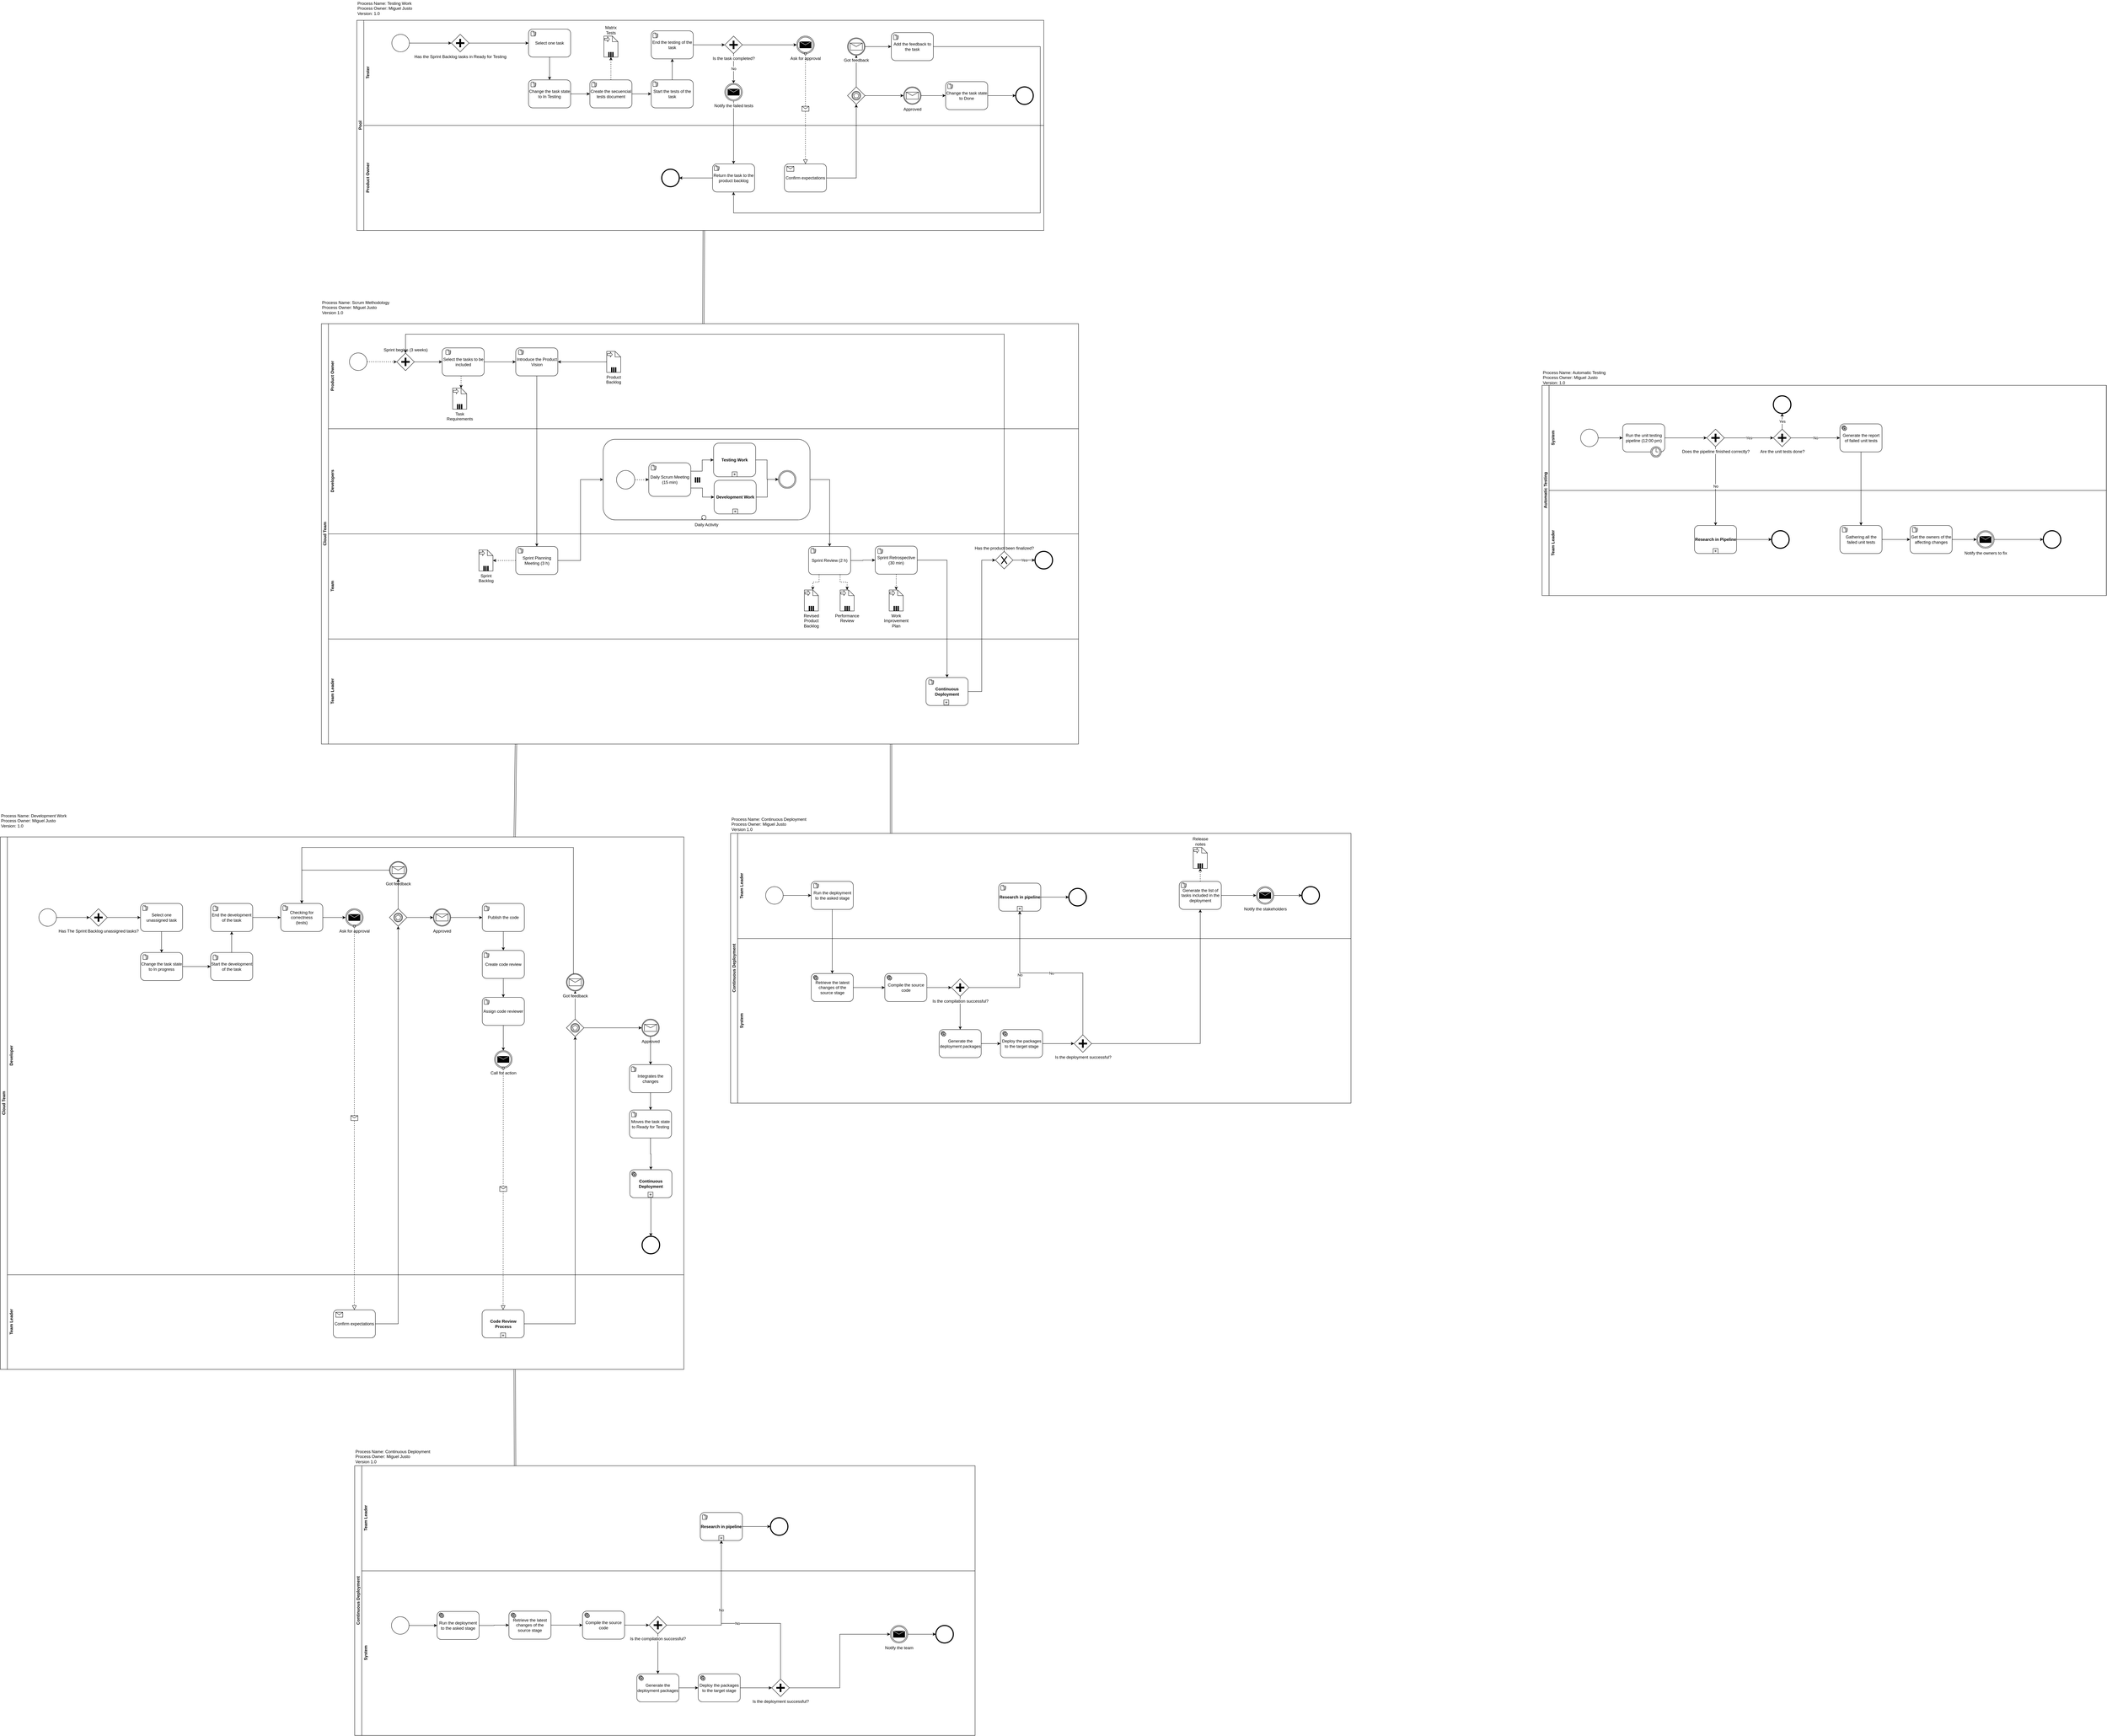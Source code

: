 <mxfile version="10.6.8" type="github"><diagram id="1qvyU9oZ87lspOxvc4K4" name="General"><mxGraphModel dx="3957" dy="1328" grid="1" gridSize="10" guides="1" tooltips="1" connect="1" arrows="1" fold="1" page="1" pageScale="1" pageWidth="850" pageHeight="1100" math="0" shadow="0"><root><mxCell id="0"/><mxCell id="1" parent="0"/><mxCell id="QyaCGNp3w7HFQ_6yCUee-218" value="" style="group" vertex="1" connectable="0" parent="1"><mxGeometry x="1211.5" y="3005" width="1770" height="820" as="geometry"/></mxCell><mxCell id="QyaCGNp3w7HFQ_6yCUee-223" value="" style="group" vertex="1" connectable="0" parent="QyaCGNp3w7HFQ_6yCUee-218"><mxGeometry width="1770" height="820" as="geometry"/></mxCell><mxCell id="QyaCGNp3w7HFQ_6yCUee-1" value="Continuous Deployment" style="swimlane;html=1;horizontal=0;startSize=20;" vertex="1" parent="QyaCGNp3w7HFQ_6yCUee-223"><mxGeometry y="50" width="1770" height="770" as="geometry"/></mxCell><mxCell id="QyaCGNp3w7HFQ_6yCUee-2" value="Team Leader" style="swimlane;html=1;horizontal=0;swimlaneLine=0;" vertex="1" parent="QyaCGNp3w7HFQ_6yCUee-1"><mxGeometry x="20" width="1750" height="300" as="geometry"/></mxCell><mxCell id="QyaCGNp3w7HFQ_6yCUee-3" style="edgeStyle=orthogonalEdgeStyle;rounded=0;orthogonalLoop=1;jettySize=auto;html=1;exitX=1;exitY=0.5;exitDx=0;exitDy=0;entryX=0;entryY=0.5;entryDx=0;entryDy=0;" edge="1" parent="QyaCGNp3w7HFQ_6yCUee-2" source="QyaCGNp3w7HFQ_6yCUee-4" target="QyaCGNp3w7HFQ_6yCUee-6"><mxGeometry relative="1" as="geometry"/></mxCell><mxCell id="QyaCGNp3w7HFQ_6yCUee-4" value="" style="shape=mxgraph.bpmn.shape;html=1;verticalLabelPosition=bottom;labelBackgroundColor=#ffffff;verticalAlign=top;align=center;perimeter=ellipsePerimeter;outlineConnect=0;outline=standard;symbol=general;" vertex="1" parent="QyaCGNp3w7HFQ_6yCUee-2"><mxGeometry x="80" y="152" width="50" height="50" as="geometry"/></mxCell><mxCell id="QyaCGNp3w7HFQ_6yCUee-5" style="edgeStyle=orthogonalEdgeStyle;rounded=0;orthogonalLoop=1;jettySize=auto;html=1;exitX=0.5;exitY=1;exitDx=0;exitDy=0;" edge="1" parent="QyaCGNp3w7HFQ_6yCUee-2" source="QyaCGNp3w7HFQ_6yCUee-6" target="QyaCGNp3w7HFQ_6yCUee-10"><mxGeometry relative="1" as="geometry"/></mxCell><mxCell id="QyaCGNp3w7HFQ_6yCUee-6" value="Run the deployment to the asked stage" style="shape=ext;rounded=1;html=1;whiteSpace=wrap;" vertex="1" parent="QyaCGNp3w7HFQ_6yCUee-2"><mxGeometry x="210" y="137" width="120" height="80" as="geometry"/></mxCell><mxCell id="QyaCGNp3w7HFQ_6yCUee-7" value="" style="shape=mxgraph.bpmn.manual_task;html=1;outlineConnect=0;" vertex="1" parent="QyaCGNp3w7HFQ_6yCUee-2"><mxGeometry x="217" y="142" width="14" height="14" as="geometry"/></mxCell><mxCell id="QyaCGNp3w7HFQ_6yCUee-8" value="System" style="swimlane;html=1;horizontal=0;swimlaneLine=0;" vertex="1" parent="QyaCGNp3w7HFQ_6yCUee-2"><mxGeometry y="300" width="1750" height="470" as="geometry"/></mxCell><mxCell id="QyaCGNp3w7HFQ_6yCUee-9" style="edgeStyle=orthogonalEdgeStyle;rounded=0;orthogonalLoop=1;jettySize=auto;html=1;exitX=1;exitY=0.5;exitDx=0;exitDy=0;entryX=0;entryY=0.5;entryDx=0;entryDy=0;" edge="1" parent="QyaCGNp3w7HFQ_6yCUee-8" source="QyaCGNp3w7HFQ_6yCUee-10" target="QyaCGNp3w7HFQ_6yCUee-13"><mxGeometry relative="1" as="geometry"/></mxCell><mxCell id="QyaCGNp3w7HFQ_6yCUee-10" value="Retrieve the latest changes of the source stage" style="shape=ext;rounded=1;html=1;whiteSpace=wrap;" vertex="1" parent="QyaCGNp3w7HFQ_6yCUee-8"><mxGeometry x="210" y="100" width="120" height="80" as="geometry"/></mxCell><mxCell id="QyaCGNp3w7HFQ_6yCUee-11" value="" style="shape=mxgraph.bpmn.service_task;html=1;outlineConnect=0;" vertex="1" parent="QyaCGNp3w7HFQ_6yCUee-8"><mxGeometry x="216" y="105" width="14" height="14" as="geometry"/></mxCell><mxCell id="QyaCGNp3w7HFQ_6yCUee-12" style="edgeStyle=orthogonalEdgeStyle;rounded=0;orthogonalLoop=1;jettySize=auto;html=1;exitX=1;exitY=0.5;exitDx=0;exitDy=0;" edge="1" parent="QyaCGNp3w7HFQ_6yCUee-8" source="QyaCGNp3w7HFQ_6yCUee-13" target="QyaCGNp3w7HFQ_6yCUee-17"><mxGeometry relative="1" as="geometry"/></mxCell><mxCell id="QyaCGNp3w7HFQ_6yCUee-13" value="Compile the source code" style="shape=ext;rounded=1;html=1;whiteSpace=wrap;" vertex="1" parent="QyaCGNp3w7HFQ_6yCUee-8"><mxGeometry x="420" y="100" width="120" height="80" as="geometry"/></mxCell><mxCell id="QyaCGNp3w7HFQ_6yCUee-14" value="" style="shape=mxgraph.bpmn.service_task;html=1;outlineConnect=0;" vertex="1" parent="QyaCGNp3w7HFQ_6yCUee-8"><mxGeometry x="426" y="105" width="14" height="14" as="geometry"/></mxCell><mxCell id="QyaCGNp3w7HFQ_6yCUee-16" style="edgeStyle=orthogonalEdgeStyle;rounded=0;orthogonalLoop=1;jettySize=auto;html=1;exitX=0.5;exitY=1;exitDx=0;exitDy=0;" edge="1" parent="QyaCGNp3w7HFQ_6yCUee-8" source="QyaCGNp3w7HFQ_6yCUee-17" target="QyaCGNp3w7HFQ_6yCUee-24"><mxGeometry relative="1" as="geometry"/></mxCell><mxCell id="QyaCGNp3w7HFQ_6yCUee-17" value="Is the compilation successful?" style="shape=mxgraph.bpmn.shape;html=1;verticalLabelPosition=bottom;labelBackgroundColor=#ffffff;verticalAlign=top;align=center;perimeter=rhombusPerimeter;background=gateway;outlineConnect=0;outline=none;symbol=parallelGw;" vertex="1" parent="QyaCGNp3w7HFQ_6yCUee-8"><mxGeometry x="610" y="115" width="50" height="50" as="geometry"/></mxCell><mxCell id="QyaCGNp3w7HFQ_6yCUee-23" style="edgeStyle=orthogonalEdgeStyle;rounded=0;orthogonalLoop=1;jettySize=auto;html=1;exitX=1;exitY=0.5;exitDx=0;exitDy=0;entryX=0;entryY=0.5;entryDx=0;entryDy=0;" edge="1" parent="QyaCGNp3w7HFQ_6yCUee-8" source="QyaCGNp3w7HFQ_6yCUee-24" target="QyaCGNp3w7HFQ_6yCUee-27"><mxGeometry relative="1" as="geometry"/></mxCell><mxCell id="QyaCGNp3w7HFQ_6yCUee-24" value="Generate the deployment packages" style="shape=ext;rounded=1;html=1;whiteSpace=wrap;" vertex="1" parent="QyaCGNp3w7HFQ_6yCUee-8"><mxGeometry x="575" y="260" width="120" height="80" as="geometry"/></mxCell><mxCell id="QyaCGNp3w7HFQ_6yCUee-25" value="" style="shape=mxgraph.bpmn.service_task;html=1;outlineConnect=0;" vertex="1" parent="QyaCGNp3w7HFQ_6yCUee-8"><mxGeometry x="580" y="265" width="14" height="14" as="geometry"/></mxCell><mxCell id="QyaCGNp3w7HFQ_6yCUee-26" style="edgeStyle=orthogonalEdgeStyle;rounded=0;orthogonalLoop=1;jettySize=auto;html=1;exitX=1;exitY=0.5;exitDx=0;exitDy=0;entryX=0;entryY=0.5;entryDx=0;entryDy=0;" edge="1" parent="QyaCGNp3w7HFQ_6yCUee-8" source="QyaCGNp3w7HFQ_6yCUee-27" target="QyaCGNp3w7HFQ_6yCUee-30"><mxGeometry relative="1" as="geometry"/></mxCell><mxCell id="QyaCGNp3w7HFQ_6yCUee-27" value="Deploy the packages to the target stage" style="shape=ext;rounded=1;html=1;whiteSpace=wrap;" vertex="1" parent="QyaCGNp3w7HFQ_6yCUee-8"><mxGeometry x="750" y="260" width="120" height="80" as="geometry"/></mxCell><mxCell id="QyaCGNp3w7HFQ_6yCUee-28" value="" style="shape=mxgraph.bpmn.service_task;html=1;outlineConnect=0;" vertex="1" parent="QyaCGNp3w7HFQ_6yCUee-8"><mxGeometry x="756" y="265" width="14" height="14" as="geometry"/></mxCell><mxCell id="QyaCGNp3w7HFQ_6yCUee-30" value="Is the deployment successful?" style="shape=mxgraph.bpmn.shape;html=1;verticalLabelPosition=bottom;labelBackgroundColor=#ffffff;verticalAlign=top;align=center;perimeter=rhombusPerimeter;background=gateway;outlineConnect=0;outline=none;symbol=parallelGw;" vertex="1" parent="QyaCGNp3w7HFQ_6yCUee-8"><mxGeometry x="960" y="275" width="50" height="50" as="geometry"/></mxCell><mxCell id="QyaCGNp3w7HFQ_6yCUee-31" style="edgeStyle=orthogonalEdgeStyle;rounded=0;orthogonalLoop=1;jettySize=auto;html=1;exitX=0.5;exitY=0;exitDx=0;exitDy=0;entryX=0.5;entryY=1;entryDx=0;entryDy=0;dashed=1;" edge="1" parent="QyaCGNp3w7HFQ_6yCUee-2" source="QyaCGNp3w7HFQ_6yCUee-33" target="QyaCGNp3w7HFQ_6yCUee-37"><mxGeometry relative="1" as="geometry"/></mxCell><mxCell id="QyaCGNp3w7HFQ_6yCUee-32" style="edgeStyle=orthogonalEdgeStyle;rounded=0;orthogonalLoop=1;jettySize=auto;html=1;exitX=1;exitY=0.5;exitDx=0;exitDy=0;" edge="1" parent="QyaCGNp3w7HFQ_6yCUee-2" source="QyaCGNp3w7HFQ_6yCUee-33" target="QyaCGNp3w7HFQ_6yCUee-39"><mxGeometry relative="1" as="geometry"/></mxCell><mxCell id="QyaCGNp3w7HFQ_6yCUee-33" value="Generate the list of tasks included in the deployment" style="shape=ext;rounded=1;html=1;whiteSpace=wrap;" vertex="1" parent="QyaCGNp3w7HFQ_6yCUee-2"><mxGeometry x="1260" y="137" width="120" height="80" as="geometry"/></mxCell><mxCell id="QyaCGNp3w7HFQ_6yCUee-34" value="" style="shape=mxgraph.bpmn.manual_task;html=1;outlineConnect=0;" vertex="1" parent="QyaCGNp3w7HFQ_6yCUee-2"><mxGeometry x="1266" y="141" width="14" height="14" as="geometry"/></mxCell><mxCell id="QyaCGNp3w7HFQ_6yCUee-35" value="Release notes" style="shape=note;whiteSpace=wrap;size=16;html=1;labelPosition=center;verticalLabelPosition=top;align=center;verticalAlign=bottom;" vertex="1" parent="QyaCGNp3w7HFQ_6yCUee-2"><mxGeometry x="1300" y="40" width="40" height="60" as="geometry"/></mxCell><mxCell id="QyaCGNp3w7HFQ_6yCUee-36" value="" style="html=1;shape=singleArrow;arrowWidth=0.4;arrowSize=0.4;outlineConnect=0;" vertex="1" parent="QyaCGNp3w7HFQ_6yCUee-35"><mxGeometry width="14" height="14" relative="1" as="geometry"><mxPoint x="2" y="2" as="offset"/></mxGeometry></mxCell><mxCell id="QyaCGNp3w7HFQ_6yCUee-37" value="" style="html=1;whiteSpace=wrap;shape=parallelMarker;outlineConnect=0;" vertex="1" parent="QyaCGNp3w7HFQ_6yCUee-35"><mxGeometry x="0.5" y="1" width="14" height="14" relative="1" as="geometry"><mxPoint x="-7" y="-14" as="offset"/></mxGeometry></mxCell><mxCell id="QyaCGNp3w7HFQ_6yCUee-38" style="edgeStyle=orthogonalEdgeStyle;rounded=0;orthogonalLoop=1;jettySize=auto;html=1;exitX=1;exitY=0.5;exitDx=0;exitDy=0;entryX=0;entryY=0.5;entryDx=0;entryDy=0;" edge="1" parent="QyaCGNp3w7HFQ_6yCUee-2" source="QyaCGNp3w7HFQ_6yCUee-39" target="QyaCGNp3w7HFQ_6yCUee-40"><mxGeometry relative="1" as="geometry"/></mxCell><mxCell id="QyaCGNp3w7HFQ_6yCUee-39" value="Notify the stakeholders" style="shape=mxgraph.bpmn.shape;html=1;verticalLabelPosition=bottom;labelBackgroundColor=#ffffff;verticalAlign=top;align=center;perimeter=ellipsePerimeter;outlineConnect=0;outline=throwing;symbol=message;" vertex="1" parent="QyaCGNp3w7HFQ_6yCUee-2"><mxGeometry x="1480" y="152" width="50" height="50" as="geometry"/></mxCell><mxCell id="QyaCGNp3w7HFQ_6yCUee-40" value="" style="shape=mxgraph.bpmn.shape;html=1;verticalLabelPosition=bottom;labelBackgroundColor=#ffffff;verticalAlign=top;align=center;perimeter=ellipsePerimeter;outlineConnect=0;outline=end;symbol=general;" vertex="1" parent="QyaCGNp3w7HFQ_6yCUee-2"><mxGeometry x="1610" y="152" width="50" height="50" as="geometry"/></mxCell><mxCell id="QyaCGNp3w7HFQ_6yCUee-41" style="edgeStyle=orthogonalEdgeStyle;rounded=0;orthogonalLoop=1;jettySize=auto;html=1;exitX=1;exitY=0.5;exitDx=0;exitDy=0;entryX=0.5;entryY=1;entryDx=0;entryDy=0;" edge="1" parent="QyaCGNp3w7HFQ_6yCUee-2" source="QyaCGNp3w7HFQ_6yCUee-30" target="QyaCGNp3w7HFQ_6yCUee-33"><mxGeometry relative="1" as="geometry"/></mxCell><mxCell id="QyaCGNp3w7HFQ_6yCUee-18" style="edgeStyle=orthogonalEdgeStyle;rounded=0;orthogonalLoop=1;jettySize=auto;html=1;exitX=1;exitY=0.5;exitDx=0;exitDy=0;" edge="1" parent="QyaCGNp3w7HFQ_6yCUee-2" source="QyaCGNp3w7HFQ_6yCUee-19" target="QyaCGNp3w7HFQ_6yCUee-22"><mxGeometry relative="1" as="geometry"/></mxCell><mxCell id="QyaCGNp3w7HFQ_6yCUee-19" value="&lt;b&gt;Research in pipeline&lt;/b&gt;" style="html=1;whiteSpace=wrap;rounded=1;" vertex="1" parent="QyaCGNp3w7HFQ_6yCUee-2"><mxGeometry x="745" y="142" width="120" height="80" as="geometry"/></mxCell><mxCell id="QyaCGNp3w7HFQ_6yCUee-20" value="" style="html=1;shape=plus;outlineConnect=0;" vertex="1" parent="QyaCGNp3w7HFQ_6yCUee-19"><mxGeometry x="0.5" y="1" width="14" height="14" relative="1" as="geometry"><mxPoint x="-7" y="-14" as="offset"/></mxGeometry></mxCell><mxCell id="QyaCGNp3w7HFQ_6yCUee-21" value="" style="shape=mxgraph.bpmn.manual_task;html=1;outlineConnect=0;" vertex="1" parent="QyaCGNp3w7HFQ_6yCUee-19"><mxGeometry x="6" y="6" width="14" height="14" as="geometry"/></mxCell><mxCell id="QyaCGNp3w7HFQ_6yCUee-22" value="" style="shape=mxgraph.bpmn.shape;html=1;verticalLabelPosition=bottom;labelBackgroundColor=#ffffff;verticalAlign=top;align=center;perimeter=ellipsePerimeter;outlineConnect=0;outline=end;symbol=general;" vertex="1" parent="QyaCGNp3w7HFQ_6yCUee-2"><mxGeometry x="945" y="157" width="50" height="50" as="geometry"/></mxCell><mxCell id="QyaCGNp3w7HFQ_6yCUee-15" value="No" style="edgeStyle=orthogonalEdgeStyle;rounded=0;orthogonalLoop=1;jettySize=auto;html=1;exitX=1;exitY=0.5;exitDx=0;exitDy=0;" edge="1" parent="QyaCGNp3w7HFQ_6yCUee-2" source="QyaCGNp3w7HFQ_6yCUee-17" target="QyaCGNp3w7HFQ_6yCUee-19"><mxGeometry relative="1" as="geometry"/></mxCell><mxCell id="QyaCGNp3w7HFQ_6yCUee-29" value="No" style="edgeStyle=orthogonalEdgeStyle;rounded=0;orthogonalLoop=1;jettySize=auto;html=1;exitX=0.5;exitY=0;exitDx=0;exitDy=0;entryX=0.5;entryY=1;entryDx=0;entryDy=0;" edge="1" parent="QyaCGNp3w7HFQ_6yCUee-2" source="QyaCGNp3w7HFQ_6yCUee-30" target="QyaCGNp3w7HFQ_6yCUee-19"><mxGeometry relative="1" as="geometry"/></mxCell><mxCell id="QyaCGNp3w7HFQ_6yCUee-42" value="Process Name: Continuous Deployment&lt;br&gt;Process Owner: Miguel Justo&lt;br&gt;Version 1.0&lt;br&gt;" style="text;html=1;resizable=0;points=[];autosize=1;align=left;verticalAlign=top;spacingTop=-4;" vertex="1" parent="QyaCGNp3w7HFQ_6yCUee-223"><mxGeometry width="230" height="40" as="geometry"/></mxCell><mxCell id="QyaCGNp3w7HFQ_6yCUee-219" value="" style="group" vertex="1" connectable="0" parent="1"><mxGeometry x="44" y="1530" width="2160" height="1270" as="geometry"/></mxCell><mxCell id="QyaCGNp3w7HFQ_6yCUee-43" value="Cloud Team" style="swimlane;html=1;horizontal=0;startSize=20;" vertex="1" parent="QyaCGNp3w7HFQ_6yCUee-219"><mxGeometry y="70" width="2160" height="1200" as="geometry"><mxRectangle x="20" y="20" width="30" height="50" as="alternateBounds"/></mxGeometry></mxCell><mxCell id="QyaCGNp3w7HFQ_6yCUee-44" value="Product Owner" style="swimlane;html=1;horizontal=0;swimlaneLine=0;" vertex="1" parent="QyaCGNp3w7HFQ_6yCUee-43"><mxGeometry x="20" width="2140" height="300" as="geometry"><mxRectangle x="20" width="30" height="50" as="alternateBounds"/></mxGeometry></mxCell><mxCell id="QyaCGNp3w7HFQ_6yCUee-45" style="edgeStyle=orthogonalEdgeStyle;rounded=0;orthogonalLoop=1;jettySize=auto;html=1;exitX=1;exitY=0.5;exitDx=0;exitDy=0;entryX=0;entryY=0.5;entryDx=0;entryDy=0;dashed=1;" edge="1" parent="QyaCGNp3w7HFQ_6yCUee-44" source="QyaCGNp3w7HFQ_6yCUee-46" target="QyaCGNp3w7HFQ_6yCUee-48"><mxGeometry relative="1" as="geometry"/></mxCell><mxCell id="QyaCGNp3w7HFQ_6yCUee-46" value="" style="shape=mxgraph.bpmn.shape;html=1;verticalLabelPosition=bottom;labelBackgroundColor=#ffffff;verticalAlign=top;align=center;perimeter=ellipsePerimeter;outlineConnect=0;outline=standard;symbol=general;" vertex="1" parent="QyaCGNp3w7HFQ_6yCUee-44"><mxGeometry x="60" y="83.5" width="50" height="50" as="geometry"/></mxCell><mxCell id="QyaCGNp3w7HFQ_6yCUee-47" style="edgeStyle=orthogonalEdgeStyle;rounded=0;orthogonalLoop=1;jettySize=auto;html=1;exitX=1;exitY=0.5;exitDx=0;exitDy=0;entryX=0;entryY=0.5;entryDx=0;entryDy=0;" edge="1" parent="QyaCGNp3w7HFQ_6yCUee-44" source="QyaCGNp3w7HFQ_6yCUee-48" target="QyaCGNp3w7HFQ_6yCUee-51"><mxGeometry relative="1" as="geometry"/></mxCell><mxCell id="QyaCGNp3w7HFQ_6yCUee-48" value="Sprint begins (3 weeks)" style="shape=mxgraph.bpmn.shape;html=1;verticalLabelPosition=top;labelBackgroundColor=#ffffff;verticalAlign=bottom;align=center;perimeter=rhombusPerimeter;background=gateway;outlineConnect=0;outline=none;symbol=parallelGw;labelPosition=center;" vertex="1" parent="QyaCGNp3w7HFQ_6yCUee-44"><mxGeometry x="195" y="84" width="50" height="50" as="geometry"/></mxCell><mxCell id="QyaCGNp3w7HFQ_6yCUee-49" style="edgeStyle=orthogonalEdgeStyle;rounded=0;orthogonalLoop=1;jettySize=auto;html=1;exitX=0.5;exitY=1;exitDx=0;exitDy=0;entryX=0;entryY=0;entryDx=24;entryDy=0;entryPerimeter=0;dashed=1;" edge="1" parent="QyaCGNp3w7HFQ_6yCUee-44" source="QyaCGNp3w7HFQ_6yCUee-51" target="QyaCGNp3w7HFQ_6yCUee-52"><mxGeometry relative="1" as="geometry"/></mxCell><mxCell id="QyaCGNp3w7HFQ_6yCUee-50" style="edgeStyle=orthogonalEdgeStyle;rounded=0;orthogonalLoop=1;jettySize=auto;html=1;exitX=1;exitY=0.5;exitDx=0;exitDy=0;entryX=0;entryY=0.5;entryDx=0;entryDy=0;" edge="1" parent="QyaCGNp3w7HFQ_6yCUee-44" source="QyaCGNp3w7HFQ_6yCUee-51" target="QyaCGNp3w7HFQ_6yCUee-55"><mxGeometry relative="1" as="geometry"/></mxCell><mxCell id="QyaCGNp3w7HFQ_6yCUee-51" value="Select the tasks to be included" style="shape=ext;rounded=1;html=1;whiteSpace=wrap;" vertex="1" parent="QyaCGNp3w7HFQ_6yCUee-44"><mxGeometry x="324.5" y="69" width="120" height="80" as="geometry"/></mxCell><mxCell id="QyaCGNp3w7HFQ_6yCUee-52" value="Task Requirements" style="shape=note;whiteSpace=wrap;size=16;html=1;labelPosition=center;verticalLabelPosition=bottom;align=center;verticalAlign=top;" vertex="1" parent="QyaCGNp3w7HFQ_6yCUee-44"><mxGeometry x="354.5" y="184" width="40" height="60" as="geometry"/></mxCell><mxCell id="QyaCGNp3w7HFQ_6yCUee-53" value="" style="html=1;shape=singleArrow;arrowWidth=0.4;arrowSize=0.4;outlineConnect=0;" vertex="1" parent="QyaCGNp3w7HFQ_6yCUee-52"><mxGeometry width="14" height="14" relative="1" as="geometry"><mxPoint x="2" y="2" as="offset"/></mxGeometry></mxCell><mxCell id="QyaCGNp3w7HFQ_6yCUee-54" value="" style="html=1;whiteSpace=wrap;shape=parallelMarker;outlineConnect=0;" vertex="1" parent="QyaCGNp3w7HFQ_6yCUee-52"><mxGeometry x="0.5" y="1" width="14" height="14" relative="1" as="geometry"><mxPoint x="-7" y="-14" as="offset"/></mxGeometry></mxCell><mxCell id="QyaCGNp3w7HFQ_6yCUee-55" value="Introduce the Product Vision" style="shape=ext;rounded=1;html=1;whiteSpace=wrap;" vertex="1" parent="QyaCGNp3w7HFQ_6yCUee-44"><mxGeometry x="534.5" y="69" width="120" height="80" as="geometry"/></mxCell><mxCell id="QyaCGNp3w7HFQ_6yCUee-56" style="edgeStyle=orthogonalEdgeStyle;rounded=0;orthogonalLoop=1;jettySize=auto;html=1;exitX=0;exitY=0.5;exitDx=0;exitDy=0;exitPerimeter=0;" edge="1" parent="QyaCGNp3w7HFQ_6yCUee-44" source="QyaCGNp3w7HFQ_6yCUee-57" target="QyaCGNp3w7HFQ_6yCUee-55"><mxGeometry relative="1" as="geometry"/></mxCell><mxCell id="QyaCGNp3w7HFQ_6yCUee-57" value="Product Backlog" style="shape=note;whiteSpace=wrap;size=16;html=1;labelPosition=center;verticalLabelPosition=bottom;align=center;verticalAlign=top;" vertex="1" parent="QyaCGNp3w7HFQ_6yCUee-44"><mxGeometry x="794" y="79" width="40" height="60" as="geometry"/></mxCell><mxCell id="QyaCGNp3w7HFQ_6yCUee-58" value="" style="html=1;shape=singleArrow;arrowWidth=0.4;arrowSize=0.4;outlineConnect=0;" vertex="1" parent="QyaCGNp3w7HFQ_6yCUee-57"><mxGeometry width="14" height="14" relative="1" as="geometry"><mxPoint x="2" y="2" as="offset"/></mxGeometry></mxCell><mxCell id="QyaCGNp3w7HFQ_6yCUee-59" value="" style="html=1;whiteSpace=wrap;shape=parallelMarker;outlineConnect=0;" vertex="1" parent="QyaCGNp3w7HFQ_6yCUee-57"><mxGeometry x="0.5" y="1" width="14" height="14" relative="1" as="geometry"><mxPoint x="-7" y="-14" as="offset"/></mxGeometry></mxCell><mxCell id="QyaCGNp3w7HFQ_6yCUee-295" value="" style="shape=mxgraph.bpmn.manual_task;html=1;outlineConnect=0;" vertex="1" parent="QyaCGNp3w7HFQ_6yCUee-44"><mxGeometry x="335" y="74" width="14" height="14" as="geometry"/></mxCell><mxCell id="QyaCGNp3w7HFQ_6yCUee-296" value="" style="shape=mxgraph.bpmn.manual_task;html=1;outlineConnect=0;" vertex="1" parent="QyaCGNp3w7HFQ_6yCUee-44"><mxGeometry x="542.5" y="74" width="14" height="14" as="geometry"/></mxCell><mxCell id="QyaCGNp3w7HFQ_6yCUee-60" value="Team" style="swimlane;html=1;horizontal=0;swimlaneLine=0;startSize=23;" vertex="1" parent="QyaCGNp3w7HFQ_6yCUee-43"><mxGeometry x="20" y="600" width="2140" height="300" as="geometry"/></mxCell><mxCell id="QyaCGNp3w7HFQ_6yCUee-61" style="edgeStyle=orthogonalEdgeStyle;rounded=0;orthogonalLoop=1;jettySize=auto;html=1;exitX=0;exitY=0.5;exitDx=0;exitDy=0;dashed=1;" edge="1" parent="QyaCGNp3w7HFQ_6yCUee-60" source="QyaCGNp3w7HFQ_6yCUee-62" target="QyaCGNp3w7HFQ_6yCUee-63"><mxGeometry relative="1" as="geometry"/></mxCell><mxCell id="QyaCGNp3w7HFQ_6yCUee-62" value="Sprint Planning Meeting (3 h)" style="shape=ext;rounded=1;html=1;whiteSpace=wrap;" vertex="1" parent="QyaCGNp3w7HFQ_6yCUee-60"><mxGeometry x="534.5" y="36" width="120" height="80" as="geometry"/></mxCell><mxCell id="QyaCGNp3w7HFQ_6yCUee-63" value="Sprint Backlog" style="shape=note;whiteSpace=wrap;size=16;html=1;labelPosition=center;verticalLabelPosition=bottom;align=center;verticalAlign=top;" vertex="1" parent="QyaCGNp3w7HFQ_6yCUee-60"><mxGeometry x="429.5" y="46" width="40" height="60" as="geometry"/></mxCell><mxCell id="QyaCGNp3w7HFQ_6yCUee-64" value="" style="html=1;shape=singleArrow;arrowWidth=0.4;arrowSize=0.4;outlineConnect=0;" vertex="1" parent="QyaCGNp3w7HFQ_6yCUee-63"><mxGeometry width="14" height="14" relative="1" as="geometry"><mxPoint x="2" y="2" as="offset"/></mxGeometry></mxCell><mxCell id="QyaCGNp3w7HFQ_6yCUee-65" value="" style="html=1;whiteSpace=wrap;shape=parallelMarker;outlineConnect=0;" vertex="1" parent="QyaCGNp3w7HFQ_6yCUee-63"><mxGeometry x="0.5" y="1" width="14" height="14" relative="1" as="geometry"><mxPoint x="-7" y="-14" as="offset"/></mxGeometry></mxCell><mxCell id="QyaCGNp3w7HFQ_6yCUee-66" style="edgeStyle=orthogonalEdgeStyle;rounded=0;orthogonalLoop=1;jettySize=auto;html=1;exitX=0.5;exitY=1;exitDx=0;exitDy=0;dashed=1;" edge="1" parent="QyaCGNp3w7HFQ_6yCUee-60" source="QyaCGNp3w7HFQ_6yCUee-68" target="QyaCGNp3w7HFQ_6yCUee-78"><mxGeometry relative="1" as="geometry"/></mxCell><mxCell id="QyaCGNp3w7HFQ_6yCUee-67" style="edgeStyle=orthogonalEdgeStyle;rounded=0;orthogonalLoop=1;jettySize=auto;html=1;exitX=1;exitY=0.5;exitDx=0;exitDy=0;entryX=0.5;entryY=0;entryDx=0;entryDy=0;" edge="1" parent="QyaCGNp3w7HFQ_6yCUee-60" source="QyaCGNp3w7HFQ_6yCUee-68" target="QyaCGNp3w7HFQ_6yCUee-82"><mxGeometry relative="1" as="geometry"/></mxCell><mxCell id="QyaCGNp3w7HFQ_6yCUee-68" value="Sprint Retrospective (30 min)" style="shape=ext;rounded=1;html=1;whiteSpace=wrap;" vertex="1" parent="QyaCGNp3w7HFQ_6yCUee-60"><mxGeometry x="1560" y="35" width="120" height="80" as="geometry"/></mxCell><mxCell id="QyaCGNp3w7HFQ_6yCUee-69" value="Yes" style="edgeStyle=orthogonalEdgeStyle;rounded=0;orthogonalLoop=1;jettySize=auto;html=1;exitX=1;exitY=0.5;exitDx=0;exitDy=0;" edge="1" parent="QyaCGNp3w7HFQ_6yCUee-60" source="QyaCGNp3w7HFQ_6yCUee-70" target="QyaCGNp3w7HFQ_6yCUee-71"><mxGeometry relative="1" as="geometry"/></mxCell><mxCell id="QyaCGNp3w7HFQ_6yCUee-70" value="Has the product been finalized?" style="shape=mxgraph.bpmn.shape;html=1;verticalLabelPosition=top;labelBackgroundColor=#ffffff;verticalAlign=bottom;align=center;perimeter=rhombusPerimeter;background=gateway;outlineConnect=0;outline=none;symbol=exclusiveGw;labelPosition=center;" vertex="1" parent="QyaCGNp3w7HFQ_6yCUee-60"><mxGeometry x="1903" y="50" width="50" height="50" as="geometry"/></mxCell><mxCell id="QyaCGNp3w7HFQ_6yCUee-71" value="" style="shape=mxgraph.bpmn.shape;html=1;verticalLabelPosition=bottom;labelBackgroundColor=#ffffff;verticalAlign=top;align=center;perimeter=ellipsePerimeter;outlineConnect=0;outline=end;symbol=general;" vertex="1" parent="QyaCGNp3w7HFQ_6yCUee-60"><mxGeometry x="2016" y="50" width="50" height="50" as="geometry"/></mxCell><mxCell id="QyaCGNp3w7HFQ_6yCUee-72" value="Revised Product Backlog" style="shape=note;whiteSpace=wrap;size=16;html=1;labelPosition=center;verticalLabelPosition=bottom;align=center;verticalAlign=top;" vertex="1" parent="QyaCGNp3w7HFQ_6yCUee-60"><mxGeometry x="1358" y="160" width="40" height="60" as="geometry"/></mxCell><mxCell id="QyaCGNp3w7HFQ_6yCUee-73" value="" style="html=1;shape=singleArrow;arrowWidth=0.4;arrowSize=0.4;outlineConnect=0;" vertex="1" parent="QyaCGNp3w7HFQ_6yCUee-72"><mxGeometry width="14" height="14" relative="1" as="geometry"><mxPoint x="2" y="2" as="offset"/></mxGeometry></mxCell><mxCell id="QyaCGNp3w7HFQ_6yCUee-74" value="" style="html=1;whiteSpace=wrap;shape=parallelMarker;outlineConnect=0;" vertex="1" parent="QyaCGNp3w7HFQ_6yCUee-72"><mxGeometry x="0.5" y="1" width="14" height="14" relative="1" as="geometry"><mxPoint x="-7" y="-14" as="offset"/></mxGeometry></mxCell><mxCell id="QyaCGNp3w7HFQ_6yCUee-75" value="Performance Review" style="shape=note;whiteSpace=wrap;size=16;html=1;labelPosition=center;verticalLabelPosition=bottom;align=center;verticalAlign=top;" vertex="1" parent="QyaCGNp3w7HFQ_6yCUee-60"><mxGeometry x="1460" y="160" width="40" height="60" as="geometry"/></mxCell><mxCell id="QyaCGNp3w7HFQ_6yCUee-76" value="" style="html=1;shape=singleArrow;arrowWidth=0.4;arrowSize=0.4;outlineConnect=0;" vertex="1" parent="QyaCGNp3w7HFQ_6yCUee-75"><mxGeometry width="14" height="14" relative="1" as="geometry"><mxPoint x="2" y="2" as="offset"/></mxGeometry></mxCell><mxCell id="QyaCGNp3w7HFQ_6yCUee-77" value="" style="html=1;whiteSpace=wrap;shape=parallelMarker;outlineConnect=0;" vertex="1" parent="QyaCGNp3w7HFQ_6yCUee-75"><mxGeometry x="0.5" y="1" width="14" height="14" relative="1" as="geometry"><mxPoint x="-7" y="-14" as="offset"/></mxGeometry></mxCell><mxCell id="QyaCGNp3w7HFQ_6yCUee-78" value="Work Improvement Plan" style="shape=note;whiteSpace=wrap;size=16;html=1;labelPosition=center;verticalLabelPosition=bottom;align=center;verticalAlign=top;" vertex="1" parent="QyaCGNp3w7HFQ_6yCUee-60"><mxGeometry x="1600" y="160" width="40" height="60" as="geometry"/></mxCell><mxCell id="QyaCGNp3w7HFQ_6yCUee-79" value="" style="html=1;shape=singleArrow;arrowWidth=0.4;arrowSize=0.4;outlineConnect=0;" vertex="1" parent="QyaCGNp3w7HFQ_6yCUee-78"><mxGeometry width="14" height="14" relative="1" as="geometry"><mxPoint x="2" y="2" as="offset"/></mxGeometry></mxCell><mxCell id="QyaCGNp3w7HFQ_6yCUee-80" value="" style="html=1;whiteSpace=wrap;shape=parallelMarker;outlineConnect=0;" vertex="1" parent="QyaCGNp3w7HFQ_6yCUee-78"><mxGeometry x="0.5" y="1" width="14" height="14" relative="1" as="geometry"><mxPoint x="-7" y="-14" as="offset"/></mxGeometry></mxCell><mxCell id="QyaCGNp3w7HFQ_6yCUee-81" value="Team Leader" style="swimlane;html=1;horizontal=0;swimlaneLine=0;startSize=23;" vertex="1" parent="QyaCGNp3w7HFQ_6yCUee-60"><mxGeometry y="300" width="2140" height="300" as="geometry"/></mxCell><mxCell id="QyaCGNp3w7HFQ_6yCUee-82" value="&lt;b&gt;Continuous Deployment&lt;/b&gt;" style="shape=ext;rounded=1;html=1;whiteSpace=wrap;" vertex="1" parent="QyaCGNp3w7HFQ_6yCUee-81"><mxGeometry x="1705" y="110" width="120" height="80" as="geometry"/></mxCell><mxCell id="QyaCGNp3w7HFQ_6yCUee-83" value="" style="shape=plus;html=1;outlineConnect=0;" vertex="1" parent="QyaCGNp3w7HFQ_6yCUee-81"><mxGeometry x="1756" y="174" width="14" height="14" as="geometry"/></mxCell><mxCell id="QyaCGNp3w7HFQ_6yCUee-84" value="" style="shape=mxgraph.bpmn.manual_task;html=1;outlineConnect=0;" vertex="1" parent="QyaCGNp3w7HFQ_6yCUee-81"><mxGeometry x="1713" y="116" width="14" height="14" as="geometry"/></mxCell><mxCell id="QyaCGNp3w7HFQ_6yCUee-85" style="edgeStyle=orthogonalEdgeStyle;rounded=0;orthogonalLoop=1;jettySize=auto;html=1;exitX=1;exitY=0.5;exitDx=0;exitDy=0;entryX=0;entryY=0.5;entryDx=0;entryDy=0;" edge="1" parent="QyaCGNp3w7HFQ_6yCUee-60" source="QyaCGNp3w7HFQ_6yCUee-82" target="QyaCGNp3w7HFQ_6yCUee-70"><mxGeometry relative="1" as="geometry"/></mxCell><mxCell id="QyaCGNp3w7HFQ_6yCUee-297" value="" style="shape=mxgraph.bpmn.manual_task;html=1;outlineConnect=0;" vertex="1" parent="QyaCGNp3w7HFQ_6yCUee-60"><mxGeometry x="541.5" y="41" width="14" height="14" as="geometry"/></mxCell><mxCell id="QyaCGNp3w7HFQ_6yCUee-300" value="" style="shape=mxgraph.bpmn.manual_task;html=1;outlineConnect=0;" vertex="1" parent="QyaCGNp3w7HFQ_6yCUee-60"><mxGeometry x="1567.5" y="42" width="14" height="14" as="geometry"/></mxCell><mxCell id="QyaCGNp3w7HFQ_6yCUee-86" style="edgeStyle=orthogonalEdgeStyle;rounded=0;orthogonalLoop=1;jettySize=auto;html=1;exitX=1;exitY=0.5;exitDx=0;exitDy=0;" edge="1" parent="QyaCGNp3w7HFQ_6yCUee-43" source="QyaCGNp3w7HFQ_6yCUee-92" target="QyaCGNp3w7HFQ_6yCUee-91"><mxGeometry relative="1" as="geometry"/></mxCell><mxCell id="QyaCGNp3w7HFQ_6yCUee-87" style="edgeStyle=orthogonalEdgeStyle;rounded=0;orthogonalLoop=1;jettySize=auto;html=1;exitX=1;exitY=0.5;exitDx=0;exitDy=0;entryX=0;entryY=0.5;entryDx=0;entryDy=0;" edge="1" parent="QyaCGNp3w7HFQ_6yCUee-43" source="QyaCGNp3w7HFQ_6yCUee-62" target="QyaCGNp3w7HFQ_6yCUee-92"><mxGeometry relative="1" as="geometry"/></mxCell><mxCell id="QyaCGNp3w7HFQ_6yCUee-88" style="edgeStyle=orthogonalEdgeStyle;rounded=0;orthogonalLoop=1;jettySize=auto;html=1;exitX=1;exitY=0.5;exitDx=0;exitDy=0;entryX=0;entryY=0.5;entryDx=0;entryDy=0;" edge="1" parent="QyaCGNp3w7HFQ_6yCUee-43" source="QyaCGNp3w7HFQ_6yCUee-91" target="QyaCGNp3w7HFQ_6yCUee-68"><mxGeometry relative="1" as="geometry"/></mxCell><mxCell id="QyaCGNp3w7HFQ_6yCUee-89" style="edgeStyle=orthogonalEdgeStyle;rounded=0;orthogonalLoop=1;jettySize=auto;html=1;exitX=0.75;exitY=1;exitDx=0;exitDy=0;entryX=0.5;entryY=0;entryDx=0;entryDy=0;entryPerimeter=0;dashed=1;" edge="1" parent="QyaCGNp3w7HFQ_6yCUee-43" source="QyaCGNp3w7HFQ_6yCUee-91" target="QyaCGNp3w7HFQ_6yCUee-75"><mxGeometry relative="1" as="geometry"/></mxCell><mxCell id="QyaCGNp3w7HFQ_6yCUee-90" style="edgeStyle=orthogonalEdgeStyle;rounded=0;orthogonalLoop=1;jettySize=auto;html=1;exitX=0.25;exitY=1;exitDx=0;exitDy=0;entryX=0;entryY=0;entryDx=24;entryDy=0;entryPerimeter=0;dashed=1;" edge="1" parent="QyaCGNp3w7HFQ_6yCUee-43" source="QyaCGNp3w7HFQ_6yCUee-91" target="QyaCGNp3w7HFQ_6yCUee-72"><mxGeometry relative="1" as="geometry"/></mxCell><mxCell id="QyaCGNp3w7HFQ_6yCUee-91" value="Sprint Review (2 h)" style="shape=ext;rounded=1;html=1;whiteSpace=wrap;" vertex="1" parent="QyaCGNp3w7HFQ_6yCUee-43"><mxGeometry x="1390" y="636" width="120" height="80" as="geometry"/></mxCell><mxCell id="QyaCGNp3w7HFQ_6yCUee-92" value="Daily Activity" style="html=1;whiteSpace=wrap;rounded=1;labelPosition=center;verticalLabelPosition=bottom;align=center;verticalAlign=top;" vertex="1" parent="QyaCGNp3w7HFQ_6yCUee-43"><mxGeometry x="804" y="330" width="590" height="230" as="geometry"/></mxCell><mxCell id="QyaCGNp3w7HFQ_6yCUee-93" value="" style="html=1;shape=mxgraph.bpmn.loop;outlineConnect=0;" vertex="1" parent="QyaCGNp3w7HFQ_6yCUee-92"><mxGeometry x="0.5" y="1" width="14" height="14" relative="1" as="geometry"><mxPoint x="-15" y="-14" as="offset"/></mxGeometry></mxCell><mxCell id="QyaCGNp3w7HFQ_6yCUee-94" value="" style="shape=mxgraph.bpmn.shape;html=1;verticalLabelPosition=bottom;labelBackgroundColor=#ffffff;verticalAlign=top;align=center;perimeter=ellipsePerimeter;outlineConnect=0;outline=throwing;symbol=general;" vertex="1" parent="QyaCGNp3w7HFQ_6yCUee-92"><mxGeometry x="500" y="89" width="50" height="51" as="geometry"/></mxCell><mxCell id="QyaCGNp3w7HFQ_6yCUee-279" style="edgeStyle=orthogonalEdgeStyle;rounded=0;orthogonalLoop=1;jettySize=auto;html=1;exitX=1;exitY=0.25;exitDx=0;exitDy=0;entryX=0;entryY=0.5;entryDx=0;entryDy=0;" edge="1" parent="QyaCGNp3w7HFQ_6yCUee-92" source="QyaCGNp3w7HFQ_6yCUee-96" target="QyaCGNp3w7HFQ_6yCUee-100"><mxGeometry relative="1" as="geometry"/></mxCell><mxCell id="QyaCGNp3w7HFQ_6yCUee-281" style="edgeStyle=orthogonalEdgeStyle;rounded=0;orthogonalLoop=1;jettySize=auto;html=1;exitX=1;exitY=0.75;exitDx=0;exitDy=0;entryX=0;entryY=0.5;entryDx=0;entryDy=0;" edge="1" parent="QyaCGNp3w7HFQ_6yCUee-92" source="QyaCGNp3w7HFQ_6yCUee-96" target="QyaCGNp3w7HFQ_6yCUee-277"><mxGeometry relative="1" as="geometry"/></mxCell><mxCell id="QyaCGNp3w7HFQ_6yCUee-96" value="Daily Scrum Meeting&lt;br&gt;(15 min)&lt;br&gt;" style="shape=ext;rounded=1;html=1;whiteSpace=wrap;" vertex="1" parent="QyaCGNp3w7HFQ_6yCUee-92"><mxGeometry x="130" y="67" width="120" height="96" as="geometry"/></mxCell><mxCell id="QyaCGNp3w7HFQ_6yCUee-97" value="" style="shape=mxgraph.bpmn.shape;html=1;verticalLabelPosition=bottom;labelBackgroundColor=#ffffff;verticalAlign=top;align=center;perimeter=ellipsePerimeter;outlineConnect=0;outline=standard;symbol=general;" vertex="1" parent="QyaCGNp3w7HFQ_6yCUee-92"><mxGeometry x="38" y="89" width="52" height="53" as="geometry"/></mxCell><mxCell id="QyaCGNp3w7HFQ_6yCUee-98" style="edgeStyle=orthogonalEdgeStyle;rounded=0;orthogonalLoop=1;jettySize=auto;html=1;exitX=1;exitY=0.5;exitDx=0;exitDy=0;dashed=1;" edge="1" parent="QyaCGNp3w7HFQ_6yCUee-92" source="QyaCGNp3w7HFQ_6yCUee-97" target="QyaCGNp3w7HFQ_6yCUee-96"><mxGeometry relative="1" as="geometry"/></mxCell><mxCell id="QyaCGNp3w7HFQ_6yCUee-280" style="edgeStyle=orthogonalEdgeStyle;rounded=0;orthogonalLoop=1;jettySize=auto;html=1;exitX=1;exitY=0.5;exitDx=0;exitDy=0;entryX=0;entryY=0.5;entryDx=0;entryDy=0;" edge="1" parent="QyaCGNp3w7HFQ_6yCUee-92" source="QyaCGNp3w7HFQ_6yCUee-100" target="QyaCGNp3w7HFQ_6yCUee-94"><mxGeometry relative="1" as="geometry"/></mxCell><mxCell id="QyaCGNp3w7HFQ_6yCUee-100" value="Testing Work" style="html=1;whiteSpace=wrap;rounded=1;fontStyle=1" vertex="1" parent="QyaCGNp3w7HFQ_6yCUee-92"><mxGeometry x="315" y="11" width="120" height="96" as="geometry"/></mxCell><mxCell id="QyaCGNp3w7HFQ_6yCUee-101" value="" style="html=1;shape=plus;outlineConnect=0;" vertex="1" parent="QyaCGNp3w7HFQ_6yCUee-100"><mxGeometry x="0.5" y="1" width="14" height="14" relative="1" as="geometry"><mxPoint x="-7" y="-14" as="offset"/></mxGeometry></mxCell><mxCell id="QyaCGNp3w7HFQ_6yCUee-282" style="edgeStyle=orthogonalEdgeStyle;rounded=0;orthogonalLoop=1;jettySize=auto;html=1;exitX=1;exitY=0.5;exitDx=0;exitDy=0;entryX=0;entryY=0.5;entryDx=0;entryDy=0;" edge="1" parent="QyaCGNp3w7HFQ_6yCUee-92" source="QyaCGNp3w7HFQ_6yCUee-277" target="QyaCGNp3w7HFQ_6yCUee-94"><mxGeometry relative="1" as="geometry"/></mxCell><mxCell id="QyaCGNp3w7HFQ_6yCUee-277" value="Development&amp;nbsp;Work" style="html=1;whiteSpace=wrap;rounded=1;fontStyle=1" vertex="1" parent="QyaCGNp3w7HFQ_6yCUee-92"><mxGeometry x="316.5" y="117" width="120" height="96" as="geometry"/></mxCell><mxCell id="QyaCGNp3w7HFQ_6yCUee-278" value="" style="html=1;shape=plus;outlineConnect=0;" vertex="1" parent="QyaCGNp3w7HFQ_6yCUee-277"><mxGeometry x="0.5" y="1" width="14" height="14" relative="1" as="geometry"><mxPoint x="-7" y="-14" as="offset"/></mxGeometry></mxCell><mxCell id="QyaCGNp3w7HFQ_6yCUee-283" value="" style="shape=parallelMarker;html=1;outlineConnect=0;" vertex="1" parent="QyaCGNp3w7HFQ_6yCUee-92"><mxGeometry x="262" y="109" width="14" height="14" as="geometry"/></mxCell><mxCell id="QyaCGNp3w7HFQ_6yCUee-298" value="" style="shape=mxgraph.bpmn.manual_task;html=1;outlineConnect=0;" vertex="1" parent="QyaCGNp3w7HFQ_6yCUee-92"><mxGeometry x="137" y="74" width="14" height="14" as="geometry"/></mxCell><mxCell id="QyaCGNp3w7HFQ_6yCUee-102" style="edgeStyle=orthogonalEdgeStyle;rounded=0;orthogonalLoop=1;jettySize=auto;html=1;exitX=0.5;exitY=0;exitDx=0;exitDy=0;entryX=0.5;entryY=0;entryDx=0;entryDy=0;" edge="1" parent="QyaCGNp3w7HFQ_6yCUee-43" source="QyaCGNp3w7HFQ_6yCUee-70" target="QyaCGNp3w7HFQ_6yCUee-48"><mxGeometry relative="1" as="geometry"><Array as="points"><mxPoint x="1947" y="30"/><mxPoint x="230" y="30"/></Array></mxGeometry></mxCell><mxCell id="QyaCGNp3w7HFQ_6yCUee-103" style="edgeStyle=orthogonalEdgeStyle;rounded=0;orthogonalLoop=1;jettySize=auto;html=1;exitX=0.5;exitY=1;exitDx=0;exitDy=0;entryX=0.5;entryY=0;entryDx=0;entryDy=0;" edge="1" parent="QyaCGNp3w7HFQ_6yCUee-43" source="QyaCGNp3w7HFQ_6yCUee-55" target="QyaCGNp3w7HFQ_6yCUee-62"><mxGeometry relative="1" as="geometry"/></mxCell><mxCell id="QyaCGNp3w7HFQ_6yCUee-299" value="" style="shape=mxgraph.bpmn.manual_task;html=1;outlineConnect=0;" vertex="1" parent="QyaCGNp3w7HFQ_6yCUee-43"><mxGeometry x="1396.5" y="641" width="14" height="14" as="geometry"/></mxCell><mxCell id="QyaCGNp3w7HFQ_6yCUee-104" value="Developers" style="swimlane;html=1;horizontal=0;swimlaneLine=0;startSize=23;" vertex="1" parent="QyaCGNp3w7HFQ_6yCUee-219"><mxGeometry x="20" y="370" width="2140" height="300" as="geometry"/></mxCell><mxCell id="QyaCGNp3w7HFQ_6yCUee-105" value="Process Name: Scrum Methodology&lt;br&gt;Process Owner: Miguel Justo&lt;br&gt;Version 1.0&lt;br&gt;" style="text;html=1;resizable=0;points=[];autosize=1;align=left;verticalAlign=top;spacingTop=-4;" vertex="1" parent="QyaCGNp3w7HFQ_6yCUee-219"><mxGeometry width="210" height="40" as="geometry"/></mxCell><mxCell id="QyaCGNp3w7HFQ_6yCUee-222" value="" style="group" vertex="1" connectable="0" parent="1"><mxGeometry x="-872" y="2995" width="1950" height="1590" as="geometry"/></mxCell><mxCell id="QyaCGNp3w7HFQ_6yCUee-220" value="" style="group" vertex="1" connectable="0" parent="QyaCGNp3w7HFQ_6yCUee-222"><mxGeometry width="1950" height="1590" as="geometry"/></mxCell><mxCell id="QyaCGNp3w7HFQ_6yCUee-106" value="Cloud Team" style="swimlane;html=1;horizontal=0;startSize=20;" vertex="1" parent="QyaCGNp3w7HFQ_6yCUee-220"><mxGeometry y="70" width="1950" height="1520" as="geometry"/></mxCell><mxCell id="QyaCGNp3w7HFQ_6yCUee-107" value="Developer" style="swimlane;html=1;horizontal=0;swimlaneLine=0;" vertex="1" parent="QyaCGNp3w7HFQ_6yCUee-106"><mxGeometry x="20" width="1930" height="1250" as="geometry"/></mxCell><mxCell id="QyaCGNp3w7HFQ_6yCUee-108" value="" style="shape=mxgraph.bpmn.shape;html=1;verticalLabelPosition=bottom;labelBackgroundColor=#ffffff;verticalAlign=top;align=center;perimeter=ellipsePerimeter;outlineConnect=0;outline=standard;symbol=general;" vertex="1" parent="QyaCGNp3w7HFQ_6yCUee-107"><mxGeometry x="90" y="205" width="50" height="50" as="geometry"/></mxCell><mxCell id="QyaCGNp3w7HFQ_6yCUee-109" value="Has The Sprint Backlog unassigned tasks?" style="shape=mxgraph.bpmn.shape;html=1;verticalLabelPosition=bottom;labelBackgroundColor=#ffffff;verticalAlign=top;align=center;perimeter=rhombusPerimeter;background=gateway;outlineConnect=0;outline=none;symbol=parallelGw;" vertex="1" parent="QyaCGNp3w7HFQ_6yCUee-107"><mxGeometry x="235" y="205" width="50" height="50" as="geometry"/></mxCell><mxCell id="QyaCGNp3w7HFQ_6yCUee-110" style="edgeStyle=orthogonalEdgeStyle;rounded=0;orthogonalLoop=1;jettySize=auto;html=1;exitX=1;exitY=0.5;exitDx=0;exitDy=0;entryX=0;entryY=0.5;entryDx=0;entryDy=0;" edge="1" parent="QyaCGNp3w7HFQ_6yCUee-107" source="QyaCGNp3w7HFQ_6yCUee-108" target="QyaCGNp3w7HFQ_6yCUee-109"><mxGeometry relative="1" as="geometry"/></mxCell><mxCell id="QyaCGNp3w7HFQ_6yCUee-111" value="Select one unassigned task" style="shape=ext;rounded=1;html=1;whiteSpace=wrap;" vertex="1" parent="QyaCGNp3w7HFQ_6yCUee-107"><mxGeometry x="380" y="190" width="120" height="80" as="geometry"/></mxCell><mxCell id="QyaCGNp3w7HFQ_6yCUee-112" style="edgeStyle=orthogonalEdgeStyle;rounded=0;orthogonalLoop=1;jettySize=auto;html=1;exitX=1;exitY=0.5;exitDx=0;exitDy=0;entryX=0;entryY=0.5;entryDx=0;entryDy=0;" edge="1" parent="QyaCGNp3w7HFQ_6yCUee-107" source="QyaCGNp3w7HFQ_6yCUee-109" target="QyaCGNp3w7HFQ_6yCUee-111"><mxGeometry relative="1" as="geometry"/></mxCell><mxCell id="QyaCGNp3w7HFQ_6yCUee-113" value="Change the task state to In progress" style="shape=ext;rounded=1;html=1;whiteSpace=wrap;" vertex="1" parent="QyaCGNp3w7HFQ_6yCUee-107"><mxGeometry x="380" y="330" width="120" height="80" as="geometry"/></mxCell><mxCell id="QyaCGNp3w7HFQ_6yCUee-114" style="edgeStyle=orthogonalEdgeStyle;rounded=0;orthogonalLoop=1;jettySize=auto;html=1;exitX=0.5;exitY=1;exitDx=0;exitDy=0;entryX=0.5;entryY=0;entryDx=0;entryDy=0;" edge="1" parent="QyaCGNp3w7HFQ_6yCUee-107" source="QyaCGNp3w7HFQ_6yCUee-111" target="QyaCGNp3w7HFQ_6yCUee-113"><mxGeometry relative="1" as="geometry"/></mxCell><mxCell id="QyaCGNp3w7HFQ_6yCUee-115" value="Start the development of the task" style="shape=ext;rounded=1;html=1;whiteSpace=wrap;" vertex="1" parent="QyaCGNp3w7HFQ_6yCUee-107"><mxGeometry x="580" y="330" width="120" height="80" as="geometry"/></mxCell><mxCell id="QyaCGNp3w7HFQ_6yCUee-116" style="edgeStyle=orthogonalEdgeStyle;rounded=0;orthogonalLoop=1;jettySize=auto;html=1;exitX=1;exitY=0.5;exitDx=0;exitDy=0;entryX=0;entryY=0.5;entryDx=0;entryDy=0;" edge="1" parent="QyaCGNp3w7HFQ_6yCUee-107" source="QyaCGNp3w7HFQ_6yCUee-113" target="QyaCGNp3w7HFQ_6yCUee-115"><mxGeometry relative="1" as="geometry"/></mxCell><mxCell id="QyaCGNp3w7HFQ_6yCUee-117" value="End the development of the task" style="shape=ext;rounded=1;html=1;whiteSpace=wrap;" vertex="1" parent="QyaCGNp3w7HFQ_6yCUee-107"><mxGeometry x="580" y="190" width="120" height="80" as="geometry"/></mxCell><mxCell id="QyaCGNp3w7HFQ_6yCUee-118" style="edgeStyle=orthogonalEdgeStyle;rounded=0;orthogonalLoop=1;jettySize=auto;html=1;exitX=0.5;exitY=0;exitDx=0;exitDy=0;entryX=0.5;entryY=1;entryDx=0;entryDy=0;" edge="1" parent="QyaCGNp3w7HFQ_6yCUee-107" source="QyaCGNp3w7HFQ_6yCUee-115" target="QyaCGNp3w7HFQ_6yCUee-117"><mxGeometry relative="1" as="geometry"/></mxCell><mxCell id="QyaCGNp3w7HFQ_6yCUee-119" value="Checking for correctness&lt;br&gt;(tests)&lt;br&gt;" style="shape=ext;rounded=1;html=1;whiteSpace=wrap;" vertex="1" parent="QyaCGNp3w7HFQ_6yCUee-107"><mxGeometry x="780" y="190" width="120" height="80" as="geometry"/></mxCell><mxCell id="QyaCGNp3w7HFQ_6yCUee-120" style="edgeStyle=orthogonalEdgeStyle;rounded=0;orthogonalLoop=1;jettySize=auto;html=1;exitX=1;exitY=0.5;exitDx=0;exitDy=0;entryX=0;entryY=0.5;entryDx=0;entryDy=0;" edge="1" parent="QyaCGNp3w7HFQ_6yCUee-107" source="QyaCGNp3w7HFQ_6yCUee-117" target="QyaCGNp3w7HFQ_6yCUee-119"><mxGeometry relative="1" as="geometry"/></mxCell><mxCell id="QyaCGNp3w7HFQ_6yCUee-121" value="Ask for approval" style="shape=mxgraph.bpmn.shape;html=1;verticalLabelPosition=bottom;labelBackgroundColor=#ffffff;verticalAlign=top;align=center;perimeter=ellipsePerimeter;outlineConnect=0;outline=throwing;symbol=message;" vertex="1" parent="QyaCGNp3w7HFQ_6yCUee-107"><mxGeometry x="965" y="205" width="50" height="50" as="geometry"/></mxCell><mxCell id="QyaCGNp3w7HFQ_6yCUee-122" style="edgeStyle=orthogonalEdgeStyle;rounded=0;orthogonalLoop=1;jettySize=auto;html=1;exitX=1;exitY=0.5;exitDx=0;exitDy=0;entryX=0;entryY=0.5;entryDx=0;entryDy=0;" edge="1" parent="QyaCGNp3w7HFQ_6yCUee-107" source="QyaCGNp3w7HFQ_6yCUee-119" target="QyaCGNp3w7HFQ_6yCUee-121"><mxGeometry relative="1" as="geometry"/></mxCell><mxCell id="QyaCGNp3w7HFQ_6yCUee-123" value="" style="shape=mxgraph.bpmn.shape;html=1;verticalLabelPosition=bottom;labelBackgroundColor=#ffffff;verticalAlign=top;align=center;perimeter=rhombusPerimeter;background=gateway;outlineConnect=0;outline=catching;symbol=multiple;" vertex="1" parent="QyaCGNp3w7HFQ_6yCUee-107"><mxGeometry x="1090" y="205" width="50" height="50" as="geometry"/></mxCell><mxCell id="QyaCGNp3w7HFQ_6yCUee-124" value="Approved" style="shape=mxgraph.bpmn.shape;html=1;verticalLabelPosition=bottom;labelBackgroundColor=#ffffff;verticalAlign=top;align=center;perimeter=ellipsePerimeter;outlineConnect=0;outline=boundInt;symbol=message;" vertex="1" parent="QyaCGNp3w7HFQ_6yCUee-107"><mxGeometry x="1215" y="205" width="50" height="50" as="geometry"/></mxCell><mxCell id="QyaCGNp3w7HFQ_6yCUee-125" style="edgeStyle=orthogonalEdgeStyle;rounded=0;orthogonalLoop=1;jettySize=auto;html=1;exitX=1;exitY=0.5;exitDx=0;exitDy=0;entryX=0;entryY=0.5;entryDx=0;entryDy=0;" edge="1" parent="QyaCGNp3w7HFQ_6yCUee-107" source="QyaCGNp3w7HFQ_6yCUee-123" target="QyaCGNp3w7HFQ_6yCUee-124"><mxGeometry relative="1" as="geometry"/></mxCell><mxCell id="QyaCGNp3w7HFQ_6yCUee-126" value="Publish the code" style="shape=ext;rounded=1;html=1;whiteSpace=wrap;" vertex="1" parent="QyaCGNp3w7HFQ_6yCUee-107"><mxGeometry x="1355" y="190" width="120" height="80" as="geometry"/></mxCell><mxCell id="QyaCGNp3w7HFQ_6yCUee-127" style="edgeStyle=orthogonalEdgeStyle;rounded=0;orthogonalLoop=1;jettySize=auto;html=1;exitX=1;exitY=0.5;exitDx=0;exitDy=0;entryX=0;entryY=0.5;entryDx=0;entryDy=0;" edge="1" parent="QyaCGNp3w7HFQ_6yCUee-107" source="QyaCGNp3w7HFQ_6yCUee-124" target="QyaCGNp3w7HFQ_6yCUee-126"><mxGeometry relative="1" as="geometry"/></mxCell><mxCell id="QyaCGNp3w7HFQ_6yCUee-128" value="Create&amp;nbsp;code review" style="shape=ext;rounded=1;html=1;whiteSpace=wrap;" vertex="1" parent="QyaCGNp3w7HFQ_6yCUee-107"><mxGeometry x="1355" y="324" width="120" height="80" as="geometry"/></mxCell><mxCell id="QyaCGNp3w7HFQ_6yCUee-129" style="edgeStyle=orthogonalEdgeStyle;rounded=0;orthogonalLoop=1;jettySize=auto;html=1;exitX=0.5;exitY=1;exitDx=0;exitDy=0;entryX=0.5;entryY=0;entryDx=0;entryDy=0;" edge="1" parent="QyaCGNp3w7HFQ_6yCUee-107" source="QyaCGNp3w7HFQ_6yCUee-126" target="QyaCGNp3w7HFQ_6yCUee-128"><mxGeometry relative="1" as="geometry"/></mxCell><mxCell id="QyaCGNp3w7HFQ_6yCUee-130" value="Assign code reviewer" style="shape=ext;rounded=1;html=1;whiteSpace=wrap;" vertex="1" parent="QyaCGNp3w7HFQ_6yCUee-107"><mxGeometry x="1355" y="458" width="120" height="80" as="geometry"/></mxCell><mxCell id="QyaCGNp3w7HFQ_6yCUee-131" style="edgeStyle=orthogonalEdgeStyle;rounded=0;orthogonalLoop=1;jettySize=auto;html=1;exitX=0.5;exitY=1;exitDx=0;exitDy=0;entryX=0.5;entryY=0;entryDx=0;entryDy=0;" edge="1" parent="QyaCGNp3w7HFQ_6yCUee-107" source="QyaCGNp3w7HFQ_6yCUee-128" target="QyaCGNp3w7HFQ_6yCUee-130"><mxGeometry relative="1" as="geometry"/></mxCell><mxCell id="QyaCGNp3w7HFQ_6yCUee-132" value="Call for action" style="shape=mxgraph.bpmn.shape;html=1;verticalLabelPosition=bottom;labelBackgroundColor=#ffffff;verticalAlign=top;align=center;perimeter=ellipsePerimeter;outlineConnect=0;outline=throwing;symbol=message;" vertex="1" parent="QyaCGNp3w7HFQ_6yCUee-107"><mxGeometry x="1390" y="610" width="50" height="50" as="geometry"/></mxCell><mxCell id="QyaCGNp3w7HFQ_6yCUee-133" style="edgeStyle=orthogonalEdgeStyle;rounded=0;orthogonalLoop=1;jettySize=auto;html=1;exitX=0.5;exitY=1;exitDx=0;exitDy=0;entryX=0.5;entryY=0;entryDx=0;entryDy=0;" edge="1" parent="QyaCGNp3w7HFQ_6yCUee-107" source="QyaCGNp3w7HFQ_6yCUee-130" target="QyaCGNp3w7HFQ_6yCUee-132"><mxGeometry relative="1" as="geometry"/></mxCell><mxCell id="QyaCGNp3w7HFQ_6yCUee-134" style="edgeStyle=orthogonalEdgeStyle;rounded=0;orthogonalLoop=1;jettySize=auto;html=1;exitX=0.5;exitY=0;exitDx=0;exitDy=0;entryX=0.5;entryY=1;entryDx=0;entryDy=0;" edge="1" parent="QyaCGNp3w7HFQ_6yCUee-107" source="QyaCGNp3w7HFQ_6yCUee-135" target="QyaCGNp3w7HFQ_6yCUee-137"><mxGeometry relative="1" as="geometry"/></mxCell><mxCell id="QyaCGNp3w7HFQ_6yCUee-135" value="" style="shape=mxgraph.bpmn.shape;html=1;verticalLabelPosition=bottom;labelBackgroundColor=#ffffff;verticalAlign=top;align=center;perimeter=rhombusPerimeter;background=gateway;outlineConnect=0;outline=boundInt;symbol=multiple;" vertex="1" parent="QyaCGNp3w7HFQ_6yCUee-107"><mxGeometry x="1595" y="520" width="50" height="50" as="geometry"/></mxCell><mxCell id="QyaCGNp3w7HFQ_6yCUee-136" style="edgeStyle=orthogonalEdgeStyle;rounded=0;orthogonalLoop=1;jettySize=auto;html=1;exitX=0.5;exitY=0;exitDx=0;exitDy=0;entryX=0.5;entryY=0;entryDx=0;entryDy=0;" edge="1" parent="QyaCGNp3w7HFQ_6yCUee-107" source="QyaCGNp3w7HFQ_6yCUee-137" target="QyaCGNp3w7HFQ_6yCUee-119"><mxGeometry relative="1" as="geometry"><Array as="points"><mxPoint x="1615" y="30"/><mxPoint x="840" y="30"/></Array></mxGeometry></mxCell><mxCell id="QyaCGNp3w7HFQ_6yCUee-137" value="Got feedback" style="shape=mxgraph.bpmn.shape;html=1;verticalLabelPosition=bottom;labelBackgroundColor=#ffffff;verticalAlign=top;align=center;perimeter=ellipsePerimeter;outlineConnect=0;outline=boundInt;symbol=message;" vertex="1" parent="QyaCGNp3w7HFQ_6yCUee-107"><mxGeometry x="1595" y="390" width="50" height="50" as="geometry"/></mxCell><mxCell id="QyaCGNp3w7HFQ_6yCUee-138" value="Approved" style="shape=mxgraph.bpmn.shape;html=1;verticalLabelPosition=bottom;labelBackgroundColor=#ffffff;verticalAlign=top;align=center;perimeter=ellipsePerimeter;outlineConnect=0;outline=boundInt;symbol=message;" vertex="1" parent="QyaCGNp3w7HFQ_6yCUee-107"><mxGeometry x="1810" y="520" width="50" height="50" as="geometry"/></mxCell><mxCell id="QyaCGNp3w7HFQ_6yCUee-139" style="edgeStyle=orthogonalEdgeStyle;rounded=0;orthogonalLoop=1;jettySize=auto;html=1;exitX=1;exitY=0.5;exitDx=0;exitDy=0;" edge="1" parent="QyaCGNp3w7HFQ_6yCUee-107" source="QyaCGNp3w7HFQ_6yCUee-135" target="QyaCGNp3w7HFQ_6yCUee-138"><mxGeometry relative="1" as="geometry"/></mxCell><mxCell id="QyaCGNp3w7HFQ_6yCUee-140" value="Integrates the changes" style="shape=ext;rounded=1;html=1;whiteSpace=wrap;" vertex="1" parent="QyaCGNp3w7HFQ_6yCUee-107"><mxGeometry x="1775" y="650" width="120" height="80" as="geometry"/></mxCell><mxCell id="QyaCGNp3w7HFQ_6yCUee-141" style="edgeStyle=orthogonalEdgeStyle;rounded=0;orthogonalLoop=1;jettySize=auto;html=1;exitX=0.5;exitY=1;exitDx=0;exitDy=0;" edge="1" parent="QyaCGNp3w7HFQ_6yCUee-107" source="QyaCGNp3w7HFQ_6yCUee-138" target="QyaCGNp3w7HFQ_6yCUee-140"><mxGeometry relative="1" as="geometry"/></mxCell><mxCell id="QyaCGNp3w7HFQ_6yCUee-230" style="edgeStyle=orthogonalEdgeStyle;rounded=0;orthogonalLoop=1;jettySize=auto;html=1;exitX=0.5;exitY=1;exitDx=0;exitDy=0;entryX=0.5;entryY=0;entryDx=0;entryDy=0;" edge="1" parent="QyaCGNp3w7HFQ_6yCUee-107" source="QyaCGNp3w7HFQ_6yCUee-142" target="QyaCGNp3w7HFQ_6yCUee-227"><mxGeometry relative="1" as="geometry"/></mxCell><mxCell id="QyaCGNp3w7HFQ_6yCUee-142" value="Moves the task state to Ready for Testing" style="shape=ext;rounded=1;html=1;whiteSpace=wrap;" vertex="1" parent="QyaCGNp3w7HFQ_6yCUee-107"><mxGeometry x="1775" y="779.5" width="120" height="80" as="geometry"/></mxCell><mxCell id="QyaCGNp3w7HFQ_6yCUee-143" style="edgeStyle=orthogonalEdgeStyle;rounded=0;orthogonalLoop=1;jettySize=auto;html=1;exitX=0.5;exitY=1;exitDx=0;exitDy=0;entryX=0.5;entryY=0;entryDx=0;entryDy=0;" edge="1" parent="QyaCGNp3w7HFQ_6yCUee-107" source="QyaCGNp3w7HFQ_6yCUee-140" target="QyaCGNp3w7HFQ_6yCUee-142"><mxGeometry relative="1" as="geometry"/></mxCell><mxCell id="QyaCGNp3w7HFQ_6yCUee-144" value="" style="shape=mxgraph.bpmn.shape;html=1;verticalLabelPosition=bottom;labelBackgroundColor=#ffffff;verticalAlign=top;align=center;perimeter=ellipsePerimeter;outlineConnect=0;outline=end;symbol=general;" vertex="1" parent="QyaCGNp3w7HFQ_6yCUee-107"><mxGeometry x="1811" y="1140" width="50" height="50" as="geometry"/></mxCell><mxCell id="QyaCGNp3w7HFQ_6yCUee-146" style="edgeStyle=orthogonalEdgeStyle;rounded=0;orthogonalLoop=1;jettySize=auto;html=1;exitX=0;exitY=0.5;exitDx=0;exitDy=0;" edge="1" parent="QyaCGNp3w7HFQ_6yCUee-107" source="QyaCGNp3w7HFQ_6yCUee-147" target="QyaCGNp3w7HFQ_6yCUee-119"><mxGeometry relative="1" as="geometry"/></mxCell><mxCell id="QyaCGNp3w7HFQ_6yCUee-147" value="Got feedback" style="shape=mxgraph.bpmn.shape;html=1;verticalLabelPosition=bottom;labelBackgroundColor=#ffffff;verticalAlign=top;align=center;perimeter=ellipsePerimeter;outlineConnect=0;outline=boundInt;symbol=message;" vertex="1" parent="QyaCGNp3w7HFQ_6yCUee-107"><mxGeometry x="1090" y="70" width="50" height="50" as="geometry"/></mxCell><mxCell id="QyaCGNp3w7HFQ_6yCUee-148" style="edgeStyle=orthogonalEdgeStyle;rounded=0;orthogonalLoop=1;jettySize=auto;html=1;exitX=0.5;exitY=0;exitDx=0;exitDy=0;" edge="1" parent="QyaCGNp3w7HFQ_6yCUee-107" source="QyaCGNp3w7HFQ_6yCUee-123" target="QyaCGNp3w7HFQ_6yCUee-147"><mxGeometry relative="1" as="geometry"/></mxCell><mxCell id="QyaCGNp3w7HFQ_6yCUee-231" style="edgeStyle=orthogonalEdgeStyle;rounded=0;orthogonalLoop=1;jettySize=auto;html=1;exitX=0.5;exitY=1;exitDx=0;exitDy=0;entryX=0.5;entryY=0;entryDx=0;entryDy=0;" edge="1" parent="QyaCGNp3w7HFQ_6yCUee-107" source="QyaCGNp3w7HFQ_6yCUee-227" target="QyaCGNp3w7HFQ_6yCUee-144"><mxGeometry relative="1" as="geometry"/></mxCell><mxCell id="QyaCGNp3w7HFQ_6yCUee-227" value="&lt;b&gt;Continuous Deployment&lt;/b&gt;" style="shape=ext;rounded=1;html=1;whiteSpace=wrap;" vertex="1" parent="QyaCGNp3w7HFQ_6yCUee-107"><mxGeometry x="1776" y="950" width="120" height="80" as="geometry"/></mxCell><mxCell id="QyaCGNp3w7HFQ_6yCUee-228" value="" style="shape=plus;html=1;outlineConnect=0;" vertex="1" parent="QyaCGNp3w7HFQ_6yCUee-107"><mxGeometry x="1828" y="1014" width="14" height="14" as="geometry"/></mxCell><mxCell id="QyaCGNp3w7HFQ_6yCUee-232" value="" style="shape=mxgraph.bpmn.service_task;html=1;outlineConnect=0;" vertex="1" parent="QyaCGNp3w7HFQ_6yCUee-107"><mxGeometry x="1781" y="956" width="14" height="14" as="geometry"/></mxCell><mxCell id="QyaCGNp3w7HFQ_6yCUee-301" value="" style="shape=mxgraph.bpmn.manual_task;html=1;outlineConnect=0;" vertex="1" parent="QyaCGNp3w7HFQ_6yCUee-107"><mxGeometry x="386.167" y="196" width="14" height="14" as="geometry"/></mxCell><mxCell id="QyaCGNp3w7HFQ_6yCUee-302" value="" style="shape=mxgraph.bpmn.manual_task;html=1;outlineConnect=0;" vertex="1" parent="QyaCGNp3w7HFQ_6yCUee-107"><mxGeometry x="587.167" y="197" width="14" height="14" as="geometry"/></mxCell><mxCell id="QyaCGNp3w7HFQ_6yCUee-303" value="" style="shape=mxgraph.bpmn.manual_task;html=1;outlineConnect=0;" vertex="1" parent="QyaCGNp3w7HFQ_6yCUee-107"><mxGeometry x="786.167" y="196" width="14" height="14" as="geometry"/></mxCell><mxCell id="QyaCGNp3w7HFQ_6yCUee-304" value="" style="shape=mxgraph.bpmn.manual_task;html=1;outlineConnect=0;" vertex="1" parent="QyaCGNp3w7HFQ_6yCUee-107"><mxGeometry x="387.167" y="336" width="14" height="14" as="geometry"/></mxCell><mxCell id="QyaCGNp3w7HFQ_6yCUee-305" value="" style="shape=mxgraph.bpmn.manual_task;html=1;outlineConnect=0;" vertex="1" parent="QyaCGNp3w7HFQ_6yCUee-107"><mxGeometry x="587.167" y="337" width="14" height="14" as="geometry"/></mxCell><mxCell id="QyaCGNp3w7HFQ_6yCUee-306" value="" style="shape=mxgraph.bpmn.manual_task;html=1;outlineConnect=0;" vertex="1" parent="QyaCGNp3w7HFQ_6yCUee-107"><mxGeometry x="1360.667" y="197" width="14" height="14" as="geometry"/></mxCell><mxCell id="QyaCGNp3w7HFQ_6yCUee-307" value="" style="shape=mxgraph.bpmn.manual_task;html=1;outlineConnect=0;" vertex="1" parent="QyaCGNp3w7HFQ_6yCUee-107"><mxGeometry x="1360.167" y="330.5" width="14" height="14" as="geometry"/></mxCell><mxCell id="QyaCGNp3w7HFQ_6yCUee-308" value="" style="shape=mxgraph.bpmn.manual_task;html=1;outlineConnect=0;" vertex="1" parent="QyaCGNp3w7HFQ_6yCUee-107"><mxGeometry x="1360.667" y="464" width="14" height="14" as="geometry"/></mxCell><mxCell id="QyaCGNp3w7HFQ_6yCUee-309" value="" style="shape=mxgraph.bpmn.manual_task;html=1;outlineConnect=0;" vertex="1" parent="QyaCGNp3w7HFQ_6yCUee-107"><mxGeometry x="1780.167" y="656" width="14" height="14" as="geometry"/></mxCell><mxCell id="QyaCGNp3w7HFQ_6yCUee-310" value="" style="shape=mxgraph.bpmn.manual_task;html=1;outlineConnect=0;" vertex="1" parent="QyaCGNp3w7HFQ_6yCUee-107"><mxGeometry x="1781.167" y="785.5" width="14" height="14" as="geometry"/></mxCell><mxCell id="QyaCGNp3w7HFQ_6yCUee-149" value="Team Leader" style="swimlane;html=1;horizontal=0;swimlaneLine=0;" vertex="1" parent="QyaCGNp3w7HFQ_6yCUee-106"><mxGeometry x="20" y="1250" width="1930" height="270" as="geometry"/></mxCell><mxCell id="QyaCGNp3w7HFQ_6yCUee-150" value="Confirm expectations" style="html=1;whiteSpace=wrap;rounded=1;" vertex="1" parent="QyaCGNp3w7HFQ_6yCUee-149"><mxGeometry x="930" y="100" width="120" height="80" as="geometry"/></mxCell><mxCell id="QyaCGNp3w7HFQ_6yCUee-151" value="" style="html=1;shape=message;outlineConnect=0;" vertex="1" parent="QyaCGNp3w7HFQ_6yCUee-150"><mxGeometry width="20" height="14" relative="1" as="geometry"><mxPoint x="7" y="7" as="offset"/></mxGeometry></mxCell><mxCell id="QyaCGNp3w7HFQ_6yCUee-152" value="Code Review Process" style="html=1;whiteSpace=wrap;rounded=1;fontStyle=1" vertex="1" parent="QyaCGNp3w7HFQ_6yCUee-149"><mxGeometry x="1354.5" y="100" width="120" height="80" as="geometry"/></mxCell><mxCell id="QyaCGNp3w7HFQ_6yCUee-153" value="" style="html=1;shape=plus;outlineConnect=0;" vertex="1" parent="QyaCGNp3w7HFQ_6yCUee-152"><mxGeometry x="0.5" y="1" width="14" height="14" relative="1" as="geometry"><mxPoint x="-7" y="-14" as="offset"/></mxGeometry></mxCell><mxCell id="QyaCGNp3w7HFQ_6yCUee-154" value="" style="startArrow=oval;startFill=0;startSize=7;endArrow=block;endFill=0;endSize=10;dashed=1;html=1;exitX=0.5;exitY=1;exitDx=0;exitDy=0;entryX=0.5;entryY=0;entryDx=0;entryDy=0;" edge="1" parent="QyaCGNp3w7HFQ_6yCUee-106" source="QyaCGNp3w7HFQ_6yCUee-121" target="QyaCGNp3w7HFQ_6yCUee-150"><mxGeometry relative="1" as="geometry"><mxPoint x="935" y="980" as="sourcePoint"/><mxPoint x="1035" y="980" as="targetPoint"/></mxGeometry></mxCell><mxCell id="QyaCGNp3w7HFQ_6yCUee-155" value="" style="shape=message;html=1;outlineConnect=0;" vertex="1" parent="QyaCGNp3w7HFQ_6yCUee-154"><mxGeometry width="20" height="14" relative="1" as="geometry"><mxPoint x="-10" y="-7" as="offset"/></mxGeometry></mxCell><mxCell id="QyaCGNp3w7HFQ_6yCUee-156" style="edgeStyle=orthogonalEdgeStyle;rounded=0;orthogonalLoop=1;jettySize=auto;html=1;exitX=1;exitY=0.5;exitDx=0;exitDy=0;entryX=0.5;entryY=1;entryDx=0;entryDy=0;" edge="1" parent="QyaCGNp3w7HFQ_6yCUee-106" source="QyaCGNp3w7HFQ_6yCUee-150" target="QyaCGNp3w7HFQ_6yCUee-123"><mxGeometry relative="1" as="geometry"/></mxCell><mxCell id="QyaCGNp3w7HFQ_6yCUee-157" value="" style="startArrow=oval;startFill=0;startSize=7;endArrow=block;endFill=0;endSize=10;dashed=1;html=1;exitX=0.5;exitY=1;exitDx=0;exitDy=0;entryX=0.5;entryY=0;entryDx=0;entryDy=0;" edge="1" parent="QyaCGNp3w7HFQ_6yCUee-106" source="QyaCGNp3w7HFQ_6yCUee-132" target="QyaCGNp3w7HFQ_6yCUee-152"><mxGeometry relative="1" as="geometry"><mxPoint x="1374.5" y="1110" as="sourcePoint"/><mxPoint x="1537.429" y="1339.571" as="targetPoint"/></mxGeometry></mxCell><mxCell id="QyaCGNp3w7HFQ_6yCUee-158" value="" style="shape=message;html=1;outlineConnect=0;" vertex="1" parent="QyaCGNp3w7HFQ_6yCUee-157"><mxGeometry width="20" height="14" relative="1" as="geometry"><mxPoint x="-10" y="-7" as="offset"/></mxGeometry></mxCell><mxCell id="QyaCGNp3w7HFQ_6yCUee-159" style="edgeStyle=orthogonalEdgeStyle;rounded=0;orthogonalLoop=1;jettySize=auto;html=1;exitX=1;exitY=0.5;exitDx=0;exitDy=0;entryX=0.5;entryY=1;entryDx=0;entryDy=0;" edge="1" parent="QyaCGNp3w7HFQ_6yCUee-106" source="QyaCGNp3w7HFQ_6yCUee-152" target="QyaCGNp3w7HFQ_6yCUee-135"><mxGeometry relative="1" as="geometry"/></mxCell><mxCell id="QyaCGNp3w7HFQ_6yCUee-160" value="Process Name: Development Work&lt;br&gt;Process Owner: Miguel Justo&lt;br&gt;Version: 1.0&lt;br&gt;" style="text;html=1;resizable=0;points=[];autosize=1;align=left;verticalAlign=top;spacingTop=-4;" vertex="1" parent="QyaCGNp3w7HFQ_6yCUee-220"><mxGeometry width="200" height="40" as="geometry"/></mxCell><mxCell id="QyaCGNp3w7HFQ_6yCUee-224" value="" style="group" vertex="1" connectable="0" parent="1"><mxGeometry x="3526.667" y="1730" width="1610" height="646" as="geometry"/></mxCell><mxCell id="QyaCGNp3w7HFQ_6yCUee-217" value="" style="group" vertex="1" connectable="0" parent="QyaCGNp3w7HFQ_6yCUee-224"><mxGeometry width="1610" height="646" as="geometry"/></mxCell><mxCell id="5AOmpUR6BEFUSaPGHV0S-1" value="Automatic Testing" style="swimlane;html=1;horizontal=0;startSize=20;" vertex="1" parent="QyaCGNp3w7HFQ_6yCUee-217"><mxGeometry y="46" width="1610" height="600" as="geometry"/></mxCell><mxCell id="5AOmpUR6BEFUSaPGHV0S-2" value="System" style="swimlane;html=1;horizontal=0;swimlaneLine=0;startSize=23;" vertex="1" parent="5AOmpUR6BEFUSaPGHV0S-1"><mxGeometry x="20" width="1590" height="300" as="geometry"/></mxCell><mxCell id="5AOmpUR6BEFUSaPGHV0S-3" value="Team Leader" style="swimlane;html=1;horizontal=0;swimlaneLine=0;" vertex="1" parent="5AOmpUR6BEFUSaPGHV0S-2"><mxGeometry y="300" width="1590" height="300" as="geometry"/></mxCell><mxCell id="5AOmpUR6BEFUSaPGHV0S-4" style="edgeStyle=orthogonalEdgeStyle;rounded=0;orthogonalLoop=1;jettySize=auto;html=1;exitX=1;exitY=0.5;exitDx=0;exitDy=0;entryX=0;entryY=0.5;entryDx=0;entryDy=0;" edge="1" parent="5AOmpUR6BEFUSaPGHV0S-3" source="5AOmpUR6BEFUSaPGHV0S-5" target="5AOmpUR6BEFUSaPGHV0S-7"><mxGeometry relative="1" as="geometry"/></mxCell><mxCell id="5AOmpUR6BEFUSaPGHV0S-5" value="&lt;b&gt;Research in Pipeline&lt;/b&gt;" style="html=1;whiteSpace=wrap;rounded=1;" vertex="1" parent="5AOmpUR6BEFUSaPGHV0S-3"><mxGeometry x="415" y="100" width="120" height="80" as="geometry"/></mxCell><mxCell id="5AOmpUR6BEFUSaPGHV0S-6" value="" style="html=1;shape=plus;outlineConnect=0;" vertex="1" parent="5AOmpUR6BEFUSaPGHV0S-5"><mxGeometry x="0.5" y="1" width="14" height="14" relative="1" as="geometry"><mxPoint x="-7" y="-14" as="offset"/></mxGeometry></mxCell><mxCell id="5AOmpUR6BEFUSaPGHV0S-7" value="" style="shape=mxgraph.bpmn.shape;html=1;verticalLabelPosition=bottom;labelBackgroundColor=#ffffff;verticalAlign=top;align=center;perimeter=ellipsePerimeter;outlineConnect=0;outline=end;symbol=general;" vertex="1" parent="5AOmpUR6BEFUSaPGHV0S-3"><mxGeometry x="635" y="115" width="50" height="50" as="geometry"/></mxCell><mxCell id="5AOmpUR6BEFUSaPGHV0S-8" style="edgeStyle=orthogonalEdgeStyle;rounded=0;orthogonalLoop=1;jettySize=auto;html=1;exitX=1;exitY=0.5;exitDx=0;exitDy=0;entryX=0;entryY=0.5;entryDx=0;entryDy=0;" edge="1" parent="5AOmpUR6BEFUSaPGHV0S-3" source="5AOmpUR6BEFUSaPGHV0S-9" target="5AOmpUR6BEFUSaPGHV0S-12"><mxGeometry relative="1" as="geometry"/></mxCell><mxCell id="5AOmpUR6BEFUSaPGHV0S-9" value="Gathering all the failed unit tests" style="shape=ext;rounded=1;html=1;whiteSpace=wrap;" vertex="1" parent="5AOmpUR6BEFUSaPGHV0S-3"><mxGeometry x="830" y="100" width="120" height="80" as="geometry"/></mxCell><mxCell id="5AOmpUR6BEFUSaPGHV0S-10" value="" style="shape=mxgraph.bpmn.manual_task;html=1;outlineConnect=0;" vertex="1" parent="5AOmpUR6BEFUSaPGHV0S-3"><mxGeometry x="837" y="105" width="14" height="14" as="geometry"/></mxCell><mxCell id="5AOmpUR6BEFUSaPGHV0S-11" style="edgeStyle=orthogonalEdgeStyle;rounded=0;orthogonalLoop=1;jettySize=auto;html=1;exitX=1;exitY=0.5;exitDx=0;exitDy=0;" edge="1" parent="5AOmpUR6BEFUSaPGHV0S-3" source="5AOmpUR6BEFUSaPGHV0S-12" target="5AOmpUR6BEFUSaPGHV0S-15"><mxGeometry relative="1" as="geometry"/></mxCell><mxCell id="5AOmpUR6BEFUSaPGHV0S-12" value="Get the owners of the affecting changes" style="shape=ext;rounded=1;html=1;whiteSpace=wrap;" vertex="1" parent="5AOmpUR6BEFUSaPGHV0S-3"><mxGeometry x="1030" y="100" width="120" height="80" as="geometry"/></mxCell><mxCell id="5AOmpUR6BEFUSaPGHV0S-13" value="" style="shape=mxgraph.bpmn.manual_task;html=1;outlineConnect=0;" vertex="1" parent="5AOmpUR6BEFUSaPGHV0S-3"><mxGeometry x="1037" y="105" width="14" height="14" as="geometry"/></mxCell><mxCell id="5AOmpUR6BEFUSaPGHV0S-14" style="edgeStyle=orthogonalEdgeStyle;rounded=0;orthogonalLoop=1;jettySize=auto;html=1;exitX=1;exitY=0.5;exitDx=0;exitDy=0;entryX=0;entryY=0.5;entryDx=0;entryDy=0;" edge="1" parent="5AOmpUR6BEFUSaPGHV0S-3" source="5AOmpUR6BEFUSaPGHV0S-15" target="5AOmpUR6BEFUSaPGHV0S-16"><mxGeometry relative="1" as="geometry"/></mxCell><mxCell id="5AOmpUR6BEFUSaPGHV0S-15" value="Notify the owners to fix" style="shape=mxgraph.bpmn.shape;html=1;verticalLabelPosition=bottom;labelBackgroundColor=#ffffff;verticalAlign=top;align=center;perimeter=ellipsePerimeter;outlineConnect=0;outline=throwing;symbol=message;" vertex="1" parent="5AOmpUR6BEFUSaPGHV0S-3"><mxGeometry x="1220" y="115" width="50" height="50" as="geometry"/></mxCell><mxCell id="5AOmpUR6BEFUSaPGHV0S-16" value="" style="shape=mxgraph.bpmn.shape;html=1;verticalLabelPosition=bottom;labelBackgroundColor=#ffffff;verticalAlign=top;align=center;perimeter=ellipsePerimeter;outlineConnect=0;outline=end;symbol=general;" vertex="1" parent="5AOmpUR6BEFUSaPGHV0S-3"><mxGeometry x="1410" y="115" width="50" height="50" as="geometry"/></mxCell><mxCell id="5AOmpUR6BEFUSaPGHV0S-17" style="edgeStyle=orthogonalEdgeStyle;rounded=0;orthogonalLoop=1;jettySize=auto;html=1;exitX=1;exitY=0.5;exitDx=0;exitDy=0;entryX=0;entryY=0.5;entryDx=0;entryDy=0;" edge="1" parent="5AOmpUR6BEFUSaPGHV0S-2" source="5AOmpUR6BEFUSaPGHV0S-18" target="5AOmpUR6BEFUSaPGHV0S-23"><mxGeometry relative="1" as="geometry"/></mxCell><mxCell id="5AOmpUR6BEFUSaPGHV0S-18" value="" style="shape=mxgraph.bpmn.shape;html=1;verticalLabelPosition=bottom;labelBackgroundColor=#ffffff;verticalAlign=top;align=center;perimeter=ellipsePerimeter;outlineConnect=0;outline=standard;symbol=general;" vertex="1" parent="5AOmpUR6BEFUSaPGHV0S-2"><mxGeometry x="90" y="125" width="50" height="50" as="geometry"/></mxCell><mxCell id="5AOmpUR6BEFUSaPGHV0S-19" value="No" style="edgeStyle=orthogonalEdgeStyle;rounded=0;orthogonalLoop=1;jettySize=auto;html=1;exitX=0.5;exitY=1;exitDx=0;exitDy=0;" edge="1" parent="5AOmpUR6BEFUSaPGHV0S-2" source="5AOmpUR6BEFUSaPGHV0S-21" target="5AOmpUR6BEFUSaPGHV0S-5"><mxGeometry relative="1" as="geometry"/></mxCell><mxCell id="5AOmpUR6BEFUSaPGHV0S-20" value="Yes" style="edgeStyle=orthogonalEdgeStyle;rounded=0;orthogonalLoop=1;jettySize=auto;html=1;exitX=1;exitY=0.5;exitDx=0;exitDy=0;entryX=0;entryY=0.5;entryDx=0;entryDy=0;" edge="1" parent="5AOmpUR6BEFUSaPGHV0S-2" source="5AOmpUR6BEFUSaPGHV0S-21" target="5AOmpUR6BEFUSaPGHV0S-27"><mxGeometry relative="1" as="geometry"/></mxCell><mxCell id="5AOmpUR6BEFUSaPGHV0S-21" value="Does the pipeline finished correctly?" style="shape=mxgraph.bpmn.shape;html=1;verticalLabelPosition=bottom;labelBackgroundColor=#ffffff;verticalAlign=top;align=center;perimeter=rhombusPerimeter;background=gateway;outlineConnect=0;outline=none;symbol=parallelGw;" vertex="1" parent="5AOmpUR6BEFUSaPGHV0S-2"><mxGeometry x="450" y="125" width="50" height="50" as="geometry"/></mxCell><mxCell id="5AOmpUR6BEFUSaPGHV0S-22" style="edgeStyle=orthogonalEdgeStyle;rounded=0;orthogonalLoop=1;jettySize=auto;html=1;exitX=1;exitY=0.5;exitDx=0;exitDy=0;entryX=0;entryY=0.5;entryDx=0;entryDy=0;" edge="1" parent="5AOmpUR6BEFUSaPGHV0S-2" source="5AOmpUR6BEFUSaPGHV0S-23" target="5AOmpUR6BEFUSaPGHV0S-21"><mxGeometry relative="1" as="geometry"/></mxCell><mxCell id="5AOmpUR6BEFUSaPGHV0S-23" value="Run the unit testing pipeline (12:00 pm)" style="html=1;whiteSpace=wrap;rounded=1;" vertex="1" parent="5AOmpUR6BEFUSaPGHV0S-2"><mxGeometry x="210" y="110" width="120" height="80" as="geometry"/></mxCell><mxCell id="5AOmpUR6BEFUSaPGHV0S-24" value="" style="shape=mxgraph.bpmn.timer_start;perimeter=ellipsePerimeter;html=1;verticalLabelPosition=bottom;labelBackgroundColor=#ffffff;verticalAlign=top;outlineConnect=0;" vertex="1" parent="5AOmpUR6BEFUSaPGHV0S-23"><mxGeometry x="1" y="1" width="30" height="30" relative="1" as="geometry"><mxPoint x="-40" y="-15" as="offset"/></mxGeometry></mxCell><mxCell id="5AOmpUR6BEFUSaPGHV0S-25" value="Yes" style="edgeStyle=orthogonalEdgeStyle;rounded=0;orthogonalLoop=1;jettySize=auto;html=1;exitX=0.5;exitY=0;exitDx=0;exitDy=0;entryX=0.5;entryY=1;entryDx=0;entryDy=0;" edge="1" parent="5AOmpUR6BEFUSaPGHV0S-2" source="5AOmpUR6BEFUSaPGHV0S-27" target="5AOmpUR6BEFUSaPGHV0S-28"><mxGeometry relative="1" as="geometry"/></mxCell><mxCell id="5AOmpUR6BEFUSaPGHV0S-26" value="No" style="edgeStyle=orthogonalEdgeStyle;rounded=0;orthogonalLoop=1;jettySize=auto;html=1;exitX=1;exitY=0.5;exitDx=0;exitDy=0;entryX=0;entryY=0.5;entryDx=0;entryDy=0;" edge="1" parent="5AOmpUR6BEFUSaPGHV0S-2" source="5AOmpUR6BEFUSaPGHV0S-27" target="5AOmpUR6BEFUSaPGHV0S-30"><mxGeometry relative="1" as="geometry"/></mxCell><mxCell id="5AOmpUR6BEFUSaPGHV0S-27" value="Are the unit tests done?" style="shape=mxgraph.bpmn.shape;html=1;verticalLabelPosition=bottom;labelBackgroundColor=#ffffff;verticalAlign=top;align=center;perimeter=rhombusPerimeter;background=gateway;outlineConnect=0;outline=none;symbol=parallelGw;" vertex="1" parent="5AOmpUR6BEFUSaPGHV0S-2"><mxGeometry x="640" y="125" width="50" height="50" as="geometry"/></mxCell><mxCell id="5AOmpUR6BEFUSaPGHV0S-28" value="" style="shape=mxgraph.bpmn.shape;html=1;verticalLabelPosition=bottom;labelBackgroundColor=#ffffff;verticalAlign=top;align=center;perimeter=ellipsePerimeter;outlineConnect=0;outline=end;symbol=general;" vertex="1" parent="5AOmpUR6BEFUSaPGHV0S-2"><mxGeometry x="640" y="30" width="50" height="50" as="geometry"/></mxCell><mxCell id="5AOmpUR6BEFUSaPGHV0S-29" style="edgeStyle=orthogonalEdgeStyle;rounded=0;orthogonalLoop=1;jettySize=auto;html=1;exitX=0.5;exitY=1;exitDx=0;exitDy=0;entryX=0.5;entryY=0;entryDx=0;entryDy=0;" edge="1" parent="5AOmpUR6BEFUSaPGHV0S-2" source="5AOmpUR6BEFUSaPGHV0S-30" target="5AOmpUR6BEFUSaPGHV0S-9"><mxGeometry relative="1" as="geometry"/></mxCell><mxCell id="5AOmpUR6BEFUSaPGHV0S-30" value="Generate the report of failed unit tests" style="shape=ext;rounded=1;html=1;whiteSpace=wrap;" vertex="1" parent="5AOmpUR6BEFUSaPGHV0S-2"><mxGeometry x="830" y="110" width="120" height="80" as="geometry"/></mxCell><mxCell id="5AOmpUR6BEFUSaPGHV0S-31" value="" style="shape=mxgraph.bpmn.service_task;html=1;outlineConnect=0;" vertex="1" parent="5AOmpUR6BEFUSaPGHV0S-2"><mxGeometry x="835" y="115" width="14" height="14" as="geometry"/></mxCell><mxCell id="5AOmpUR6BEFUSaPGHV0S-32" value="Process Name: Automatic Testing&lt;br&gt;Process Owner: Miguel Justo&lt;br&gt;Version: 1.0&lt;br&gt;" style="text;html=1;resizable=0;points=[];autosize=1;align=left;verticalAlign=top;spacingTop=-4;" vertex="1" parent="QyaCGNp3w7HFQ_6yCUee-217"><mxGeometry width="200" height="40" as="geometry"/></mxCell><mxCell id="QyaCGNp3w7HFQ_6yCUee-225" value="" style="group" vertex="1" connectable="0" parent="1"><mxGeometry x="145" y="676" width="1960" height="658" as="geometry"/></mxCell><mxCell id="QyaCGNp3w7HFQ_6yCUee-221" value="" style="group" vertex="1" connectable="0" parent="QyaCGNp3w7HFQ_6yCUee-225"><mxGeometry width="1960" height="658" as="geometry"/></mxCell><mxCell id="QyaCGNp3w7HFQ_6yCUee-161" value="Pool" style="swimlane;html=1;horizontal=0;startSize=20;" vertex="1" parent="QyaCGNp3w7HFQ_6yCUee-221"><mxGeometry y="58" width="1960" height="600" as="geometry"/></mxCell><mxCell id="QyaCGNp3w7HFQ_6yCUee-162" value="Tester" style="swimlane;html=1;horizontal=0;swimlaneLine=0;" vertex="1" parent="QyaCGNp3w7HFQ_6yCUee-161"><mxGeometry x="20" width="1940" height="300" as="geometry"/></mxCell><mxCell id="QyaCGNp3w7HFQ_6yCUee-163" style="edgeStyle=orthogonalEdgeStyle;rounded=0;orthogonalLoop=1;jettySize=auto;html=1;exitX=1;exitY=0.5;exitDx=0;exitDy=0;entryX=0;entryY=0.5;entryDx=0;entryDy=0;" edge="1" parent="QyaCGNp3w7HFQ_6yCUee-162" source="QyaCGNp3w7HFQ_6yCUee-164" target="QyaCGNp3w7HFQ_6yCUee-166"><mxGeometry relative="1" as="geometry"/></mxCell><mxCell id="QyaCGNp3w7HFQ_6yCUee-164" value="" style="shape=mxgraph.bpmn.shape;html=1;verticalLabelPosition=bottom;labelBackgroundColor=#ffffff;verticalAlign=top;align=center;perimeter=ellipsePerimeter;outlineConnect=0;outline=standard;symbol=general;" vertex="1" parent="QyaCGNp3w7HFQ_6yCUee-162"><mxGeometry x="80" y="40" width="50" height="50" as="geometry"/></mxCell><mxCell id="QyaCGNp3w7HFQ_6yCUee-165" style="edgeStyle=orthogonalEdgeStyle;rounded=0;orthogonalLoop=1;jettySize=auto;html=1;exitX=1;exitY=0.5;exitDx=0;exitDy=0;entryX=0;entryY=0.5;entryDx=0;entryDy=0;" edge="1" parent="QyaCGNp3w7HFQ_6yCUee-162" source="QyaCGNp3w7HFQ_6yCUee-166" target="QyaCGNp3w7HFQ_6yCUee-168"><mxGeometry relative="1" as="geometry"/></mxCell><mxCell id="QyaCGNp3w7HFQ_6yCUee-166" value="Has the Sprint Backlog tasks in Ready for Testing" style="shape=mxgraph.bpmn.shape;html=1;verticalLabelPosition=bottom;labelBackgroundColor=#ffffff;verticalAlign=top;align=center;perimeter=rhombusPerimeter;background=gateway;outlineConnect=0;outline=none;symbol=parallelGw;" vertex="1" parent="QyaCGNp3w7HFQ_6yCUee-162"><mxGeometry x="250" y="40" width="50" height="50" as="geometry"/></mxCell><mxCell id="QyaCGNp3w7HFQ_6yCUee-167" style="edgeStyle=orthogonalEdgeStyle;rounded=0;orthogonalLoop=1;jettySize=auto;html=1;exitX=0.5;exitY=1;exitDx=0;exitDy=0;entryX=0.5;entryY=0;entryDx=0;entryDy=0;" edge="1" parent="QyaCGNp3w7HFQ_6yCUee-162" source="QyaCGNp3w7HFQ_6yCUee-168" target="QyaCGNp3w7HFQ_6yCUee-177"><mxGeometry relative="1" as="geometry"/></mxCell><mxCell id="QyaCGNp3w7HFQ_6yCUee-168" value="Select one task" style="shape=ext;rounded=1;html=1;whiteSpace=wrap;" vertex="1" parent="QyaCGNp3w7HFQ_6yCUee-162"><mxGeometry x="470" y="25" width="120" height="80" as="geometry"/></mxCell><mxCell id="QyaCGNp3w7HFQ_6yCUee-169" value="Product Owner" style="swimlane;html=1;horizontal=0;swimlaneLine=0;" vertex="1" parent="QyaCGNp3w7HFQ_6yCUee-162"><mxGeometry y="300" width="1940" height="300" as="geometry"/></mxCell><mxCell id="QyaCGNp3w7HFQ_6yCUee-170" style="edgeStyle=orthogonalEdgeStyle;rounded=0;orthogonalLoop=1;jettySize=auto;html=1;exitX=0;exitY=0.5;exitDx=0;exitDy=0;" edge="1" parent="QyaCGNp3w7HFQ_6yCUee-169" source="QyaCGNp3w7HFQ_6yCUee-171" target="QyaCGNp3w7HFQ_6yCUee-172"><mxGeometry relative="1" as="geometry"/></mxCell><mxCell id="QyaCGNp3w7HFQ_6yCUee-171" value="Return the task to the product backlog" style="shape=ext;rounded=1;html=1;whiteSpace=wrap;" vertex="1" parent="QyaCGNp3w7HFQ_6yCUee-169"><mxGeometry x="995" y="110" width="120" height="80" as="geometry"/></mxCell><mxCell id="QyaCGNp3w7HFQ_6yCUee-172" value="" style="shape=mxgraph.bpmn.shape;html=1;verticalLabelPosition=bottom;labelBackgroundColor=#ffffff;verticalAlign=top;align=center;perimeter=ellipsePerimeter;outlineConnect=0;outline=end;symbol=general;" vertex="1" parent="QyaCGNp3w7HFQ_6yCUee-169"><mxGeometry x="850" y="125" width="50" height="50" as="geometry"/></mxCell><mxCell id="QyaCGNp3w7HFQ_6yCUee-173" value="Confirm expectations" style="html=1;whiteSpace=wrap;rounded=1;" vertex="1" parent="QyaCGNp3w7HFQ_6yCUee-169"><mxGeometry x="1200" y="110" width="120" height="80" as="geometry"/></mxCell><mxCell id="QyaCGNp3w7HFQ_6yCUee-174" value="" style="html=1;shape=message;outlineConnect=0;" vertex="1" parent="QyaCGNp3w7HFQ_6yCUee-173"><mxGeometry width="20" height="14" relative="1" as="geometry"><mxPoint x="7" y="7" as="offset"/></mxGeometry></mxCell><mxCell id="QyaCGNp3w7HFQ_6yCUee-175" value="" style="shape=mxgraph.bpmn.manual_task;html=1;outlineConnect=0;" vertex="1" parent="QyaCGNp3w7HFQ_6yCUee-169"><mxGeometry x="1000" y="115" width="14" height="14" as="geometry"/></mxCell><mxCell id="QyaCGNp3w7HFQ_6yCUee-176" style="edgeStyle=orthogonalEdgeStyle;rounded=0;orthogonalLoop=1;jettySize=auto;html=1;exitX=1;exitY=0.5;exitDx=0;exitDy=0;entryX=0;entryY=0.5;entryDx=0;entryDy=0;" edge="1" parent="QyaCGNp3w7HFQ_6yCUee-162" source="QyaCGNp3w7HFQ_6yCUee-177" target="QyaCGNp3w7HFQ_6yCUee-192"><mxGeometry relative="1" as="geometry"/></mxCell><mxCell id="QyaCGNp3w7HFQ_6yCUee-177" value="Change the task state to In Testing" style="shape=ext;rounded=1;html=1;whiteSpace=wrap;" vertex="1" parent="QyaCGNp3w7HFQ_6yCUee-162"><mxGeometry x="470" y="170" width="120" height="80" as="geometry"/></mxCell><mxCell id="QyaCGNp3w7HFQ_6yCUee-178" style="edgeStyle=orthogonalEdgeStyle;rounded=0;orthogonalLoop=1;jettySize=auto;html=1;exitX=0.5;exitY=0;exitDx=0;exitDy=0;entryX=0.5;entryY=1;entryDx=0;entryDy=0;" edge="1" parent="QyaCGNp3w7HFQ_6yCUee-162" source="QyaCGNp3w7HFQ_6yCUee-179" target="QyaCGNp3w7HFQ_6yCUee-181"><mxGeometry relative="1" as="geometry"/></mxCell><mxCell id="QyaCGNp3w7HFQ_6yCUee-179" value="Start the tests of the task" style="shape=ext;rounded=1;html=1;whiteSpace=wrap;" vertex="1" parent="QyaCGNp3w7HFQ_6yCUee-162"><mxGeometry x="820" y="170" width="120" height="80" as="geometry"/></mxCell><mxCell id="QyaCGNp3w7HFQ_6yCUee-180" style="edgeStyle=orthogonalEdgeStyle;rounded=0;orthogonalLoop=1;jettySize=auto;html=1;exitX=1;exitY=0.5;exitDx=0;exitDy=0;entryX=0;entryY=0.5;entryDx=0;entryDy=0;" edge="1" parent="QyaCGNp3w7HFQ_6yCUee-162" source="QyaCGNp3w7HFQ_6yCUee-181" target="QyaCGNp3w7HFQ_6yCUee-184"><mxGeometry relative="1" as="geometry"/></mxCell><mxCell id="QyaCGNp3w7HFQ_6yCUee-181" value="End the testing of the task" style="shape=ext;rounded=1;html=1;whiteSpace=wrap;" vertex="1" parent="QyaCGNp3w7HFQ_6yCUee-162"><mxGeometry x="820" y="30" width="120" height="80" as="geometry"/></mxCell><mxCell id="QyaCGNp3w7HFQ_6yCUee-182" value="No" style="edgeStyle=orthogonalEdgeStyle;rounded=0;orthogonalLoop=1;jettySize=auto;html=1;exitX=0.5;exitY=1;exitDx=0;exitDy=0;entryX=0.5;entryY=0;entryDx=0;entryDy=0;" edge="1" parent="QyaCGNp3w7HFQ_6yCUee-162" source="QyaCGNp3w7HFQ_6yCUee-184" target="QyaCGNp3w7HFQ_6yCUee-186"><mxGeometry relative="1" as="geometry"/></mxCell><mxCell id="QyaCGNp3w7HFQ_6yCUee-183" style="edgeStyle=orthogonalEdgeStyle;rounded=0;orthogonalLoop=1;jettySize=auto;html=1;exitX=1;exitY=0.5;exitDx=0;exitDy=0;entryX=0;entryY=0.5;entryDx=0;entryDy=0;" edge="1" parent="QyaCGNp3w7HFQ_6yCUee-162" source="QyaCGNp3w7HFQ_6yCUee-184" target="QyaCGNp3w7HFQ_6yCUee-193"><mxGeometry relative="1" as="geometry"/></mxCell><mxCell id="QyaCGNp3w7HFQ_6yCUee-184" value="Is the task completed?" style="shape=mxgraph.bpmn.shape;html=1;verticalLabelPosition=bottom;labelBackgroundColor=#ffffff;verticalAlign=top;align=center;perimeter=rhombusPerimeter;background=gateway;outlineConnect=0;outline=none;symbol=parallelGw;" vertex="1" parent="QyaCGNp3w7HFQ_6yCUee-162"><mxGeometry x="1030" y="45" width="50" height="50" as="geometry"/></mxCell><mxCell id="QyaCGNp3w7HFQ_6yCUee-185" style="edgeStyle=orthogonalEdgeStyle;rounded=0;orthogonalLoop=1;jettySize=auto;html=1;exitX=0.5;exitY=1;exitDx=0;exitDy=0;entryX=0.5;entryY=0;entryDx=0;entryDy=0;" edge="1" parent="QyaCGNp3w7HFQ_6yCUee-162" source="QyaCGNp3w7HFQ_6yCUee-186" target="QyaCGNp3w7HFQ_6yCUee-171"><mxGeometry relative="1" as="geometry"/></mxCell><mxCell id="QyaCGNp3w7HFQ_6yCUee-186" value="Notify the failed tests" style="shape=mxgraph.bpmn.shape;html=1;verticalLabelPosition=bottom;labelBackgroundColor=#ffffff;verticalAlign=top;align=center;perimeter=ellipsePerimeter;outlineConnect=0;outline=throwing;symbol=message;" vertex="1" parent="QyaCGNp3w7HFQ_6yCUee-162"><mxGeometry x="1030" y="180" width="50" height="50" as="geometry"/></mxCell><mxCell id="QyaCGNp3w7HFQ_6yCUee-187" value="Matrix Tests" style="shape=note;whiteSpace=wrap;size=16;html=1;labelPosition=center;verticalLabelPosition=top;align=center;verticalAlign=bottom;" vertex="1" parent="QyaCGNp3w7HFQ_6yCUee-162"><mxGeometry x="685" y="45" width="40" height="60" as="geometry"/></mxCell><mxCell id="QyaCGNp3w7HFQ_6yCUee-188" value="" style="html=1;shape=singleArrow;arrowWidth=0.4;arrowSize=0.4;outlineConnect=0;" vertex="1" parent="QyaCGNp3w7HFQ_6yCUee-187"><mxGeometry width="14" height="14" relative="1" as="geometry"><mxPoint x="2" y="2" as="offset"/></mxGeometry></mxCell><mxCell id="QyaCGNp3w7HFQ_6yCUee-189" value="" style="html=1;whiteSpace=wrap;shape=parallelMarker;outlineConnect=0;" vertex="1" parent="QyaCGNp3w7HFQ_6yCUee-187"><mxGeometry x="0.5" y="1" width="14" height="14" relative="1" as="geometry"><mxPoint x="-7" y="-14" as="offset"/></mxGeometry></mxCell><mxCell id="QyaCGNp3w7HFQ_6yCUee-190" style="edgeStyle=orthogonalEdgeStyle;rounded=0;orthogonalLoop=1;jettySize=auto;html=1;exitX=1;exitY=0.5;exitDx=0;exitDy=0;entryX=0;entryY=0.5;entryDx=0;entryDy=0;" edge="1" parent="QyaCGNp3w7HFQ_6yCUee-162" source="QyaCGNp3w7HFQ_6yCUee-192" target="QyaCGNp3w7HFQ_6yCUee-179"><mxGeometry relative="1" as="geometry"/></mxCell><mxCell id="QyaCGNp3w7HFQ_6yCUee-191" style="edgeStyle=orthogonalEdgeStyle;rounded=0;orthogonalLoop=1;jettySize=auto;html=1;exitX=0.5;exitY=0;exitDx=0;exitDy=0;entryX=0.5;entryY=1;entryDx=0;entryDy=0;entryPerimeter=0;dashed=1;" edge="1" parent="QyaCGNp3w7HFQ_6yCUee-162" source="QyaCGNp3w7HFQ_6yCUee-192" target="QyaCGNp3w7HFQ_6yCUee-187"><mxGeometry relative="1" as="geometry"/></mxCell><mxCell id="QyaCGNp3w7HFQ_6yCUee-192" value="Create the secuencial tests document" style="shape=ext;rounded=1;html=1;whiteSpace=wrap;" vertex="1" parent="QyaCGNp3w7HFQ_6yCUee-162"><mxGeometry x="645" y="170" width="120" height="80" as="geometry"/></mxCell><mxCell id="QyaCGNp3w7HFQ_6yCUee-193" value="Ask for approval" style="shape=mxgraph.bpmn.shape;html=1;verticalLabelPosition=bottom;labelBackgroundColor=#ffffff;verticalAlign=top;align=center;perimeter=ellipsePerimeter;outlineConnect=0;outline=throwing;symbol=message;" vertex="1" parent="QyaCGNp3w7HFQ_6yCUee-162"><mxGeometry x="1235" y="45" width="50" height="50" as="geometry"/></mxCell><mxCell id="QyaCGNp3w7HFQ_6yCUee-194" value="" style="startArrow=oval;startFill=0;startSize=7;endArrow=block;endFill=0;endSize=10;dashed=1;html=1;exitX=0.5;exitY=1;exitDx=0;exitDy=0;" edge="1" parent="QyaCGNp3w7HFQ_6yCUee-162" source="QyaCGNp3w7HFQ_6yCUee-193" target="QyaCGNp3w7HFQ_6yCUee-173"><mxGeometry relative="1" as="geometry"><mxPoint x="1190" y="249" as="sourcePoint"/><mxPoint x="1290" y="249" as="targetPoint"/></mxGeometry></mxCell><mxCell id="QyaCGNp3w7HFQ_6yCUee-195" value="" style="shape=message;html=1;outlineConnect=0;" vertex="1" parent="QyaCGNp3w7HFQ_6yCUee-194"><mxGeometry width="20" height="14" relative="1" as="geometry"><mxPoint x="-10" y="-7" as="offset"/></mxGeometry></mxCell><mxCell id="QyaCGNp3w7HFQ_6yCUee-196" style="edgeStyle=orthogonalEdgeStyle;rounded=0;orthogonalLoop=1;jettySize=auto;html=1;exitX=1;exitY=0.5;exitDx=0;exitDy=0;entryX=0;entryY=0.5;entryDx=0;entryDy=0;" edge="1" parent="QyaCGNp3w7HFQ_6yCUee-162" source="QyaCGNp3w7HFQ_6yCUee-198" target="QyaCGNp3w7HFQ_6yCUee-201"><mxGeometry relative="1" as="geometry"/></mxCell><mxCell id="QyaCGNp3w7HFQ_6yCUee-197" style="edgeStyle=orthogonalEdgeStyle;rounded=0;orthogonalLoop=1;jettySize=auto;html=1;exitX=0.5;exitY=0;exitDx=0;exitDy=0;" edge="1" parent="QyaCGNp3w7HFQ_6yCUee-162" source="QyaCGNp3w7HFQ_6yCUee-198" target="QyaCGNp3w7HFQ_6yCUee-206"><mxGeometry relative="1" as="geometry"/></mxCell><mxCell id="QyaCGNp3w7HFQ_6yCUee-198" value="" style="shape=mxgraph.bpmn.shape;html=1;verticalLabelPosition=bottom;labelBackgroundColor=#ffffff;verticalAlign=top;align=center;perimeter=rhombusPerimeter;background=gateway;outlineConnect=0;outline=catching;symbol=multiple;" vertex="1" parent="QyaCGNp3w7HFQ_6yCUee-162"><mxGeometry x="1380" y="190" width="50" height="50" as="geometry"/></mxCell><mxCell id="QyaCGNp3w7HFQ_6yCUee-199" style="edgeStyle=orthogonalEdgeStyle;rounded=0;orthogonalLoop=1;jettySize=auto;html=1;exitX=1;exitY=0.5;exitDx=0;exitDy=0;entryX=0.5;entryY=1;entryDx=0;entryDy=0;" edge="1" parent="QyaCGNp3w7HFQ_6yCUee-162" source="QyaCGNp3w7HFQ_6yCUee-173" target="QyaCGNp3w7HFQ_6yCUee-198"><mxGeometry relative="1" as="geometry"/></mxCell><mxCell id="QyaCGNp3w7HFQ_6yCUee-200" style="edgeStyle=orthogonalEdgeStyle;rounded=0;orthogonalLoop=1;jettySize=auto;html=1;exitX=1;exitY=0.5;exitDx=0;exitDy=0;" edge="1" parent="QyaCGNp3w7HFQ_6yCUee-162" source="QyaCGNp3w7HFQ_6yCUee-201" target="QyaCGNp3w7HFQ_6yCUee-203"><mxGeometry relative="1" as="geometry"/></mxCell><mxCell id="QyaCGNp3w7HFQ_6yCUee-201" value="Approved" style="shape=mxgraph.bpmn.shape;html=1;verticalLabelPosition=bottom;labelBackgroundColor=#ffffff;verticalAlign=top;align=center;perimeter=ellipsePerimeter;outlineConnect=0;outline=boundInt;symbol=message;" vertex="1" parent="QyaCGNp3w7HFQ_6yCUee-162"><mxGeometry x="1540" y="190" width="50" height="50" as="geometry"/></mxCell><mxCell id="QyaCGNp3w7HFQ_6yCUee-202" style="edgeStyle=orthogonalEdgeStyle;rounded=0;orthogonalLoop=1;jettySize=auto;html=1;exitX=1;exitY=0.5;exitDx=0;exitDy=0;entryX=0;entryY=0.5;entryDx=0;entryDy=0;" edge="1" parent="QyaCGNp3w7HFQ_6yCUee-162" source="QyaCGNp3w7HFQ_6yCUee-203" target="QyaCGNp3w7HFQ_6yCUee-204"><mxGeometry relative="1" as="geometry"/></mxCell><mxCell id="QyaCGNp3w7HFQ_6yCUee-203" value="Change the task state to Done" style="shape=ext;rounded=1;html=1;whiteSpace=wrap;" vertex="1" parent="QyaCGNp3w7HFQ_6yCUee-162"><mxGeometry x="1660" y="175" width="120" height="80" as="geometry"/></mxCell><mxCell id="QyaCGNp3w7HFQ_6yCUee-204" value="" style="shape=mxgraph.bpmn.shape;html=1;verticalLabelPosition=bottom;labelBackgroundColor=#ffffff;verticalAlign=top;align=center;perimeter=ellipsePerimeter;outlineConnect=0;outline=end;symbol=general;" vertex="1" parent="QyaCGNp3w7HFQ_6yCUee-162"><mxGeometry x="1860" y="190" width="50" height="50" as="geometry"/></mxCell><mxCell id="QyaCGNp3w7HFQ_6yCUee-205" style="edgeStyle=orthogonalEdgeStyle;rounded=0;orthogonalLoop=1;jettySize=auto;html=1;exitX=1;exitY=0.5;exitDx=0;exitDy=0;entryX=0;entryY=0.5;entryDx=0;entryDy=0;" edge="1" parent="QyaCGNp3w7HFQ_6yCUee-162" source="QyaCGNp3w7HFQ_6yCUee-206" target="QyaCGNp3w7HFQ_6yCUee-208"><mxGeometry relative="1" as="geometry"/></mxCell><mxCell id="QyaCGNp3w7HFQ_6yCUee-206" value="Got feedback" style="shape=mxgraph.bpmn.shape;html=1;verticalLabelPosition=bottom;labelBackgroundColor=#ffffff;verticalAlign=top;align=center;perimeter=ellipsePerimeter;outlineConnect=0;outline=boundInt;symbol=message;" vertex="1" parent="QyaCGNp3w7HFQ_6yCUee-162"><mxGeometry x="1380" y="50" width="50" height="50" as="geometry"/></mxCell><mxCell id="QyaCGNp3w7HFQ_6yCUee-207" style="edgeStyle=orthogonalEdgeStyle;rounded=0;orthogonalLoop=1;jettySize=auto;html=1;exitX=1;exitY=0.5;exitDx=0;exitDy=0;entryX=0.5;entryY=1;entryDx=0;entryDy=0;" edge="1" parent="QyaCGNp3w7HFQ_6yCUee-162" source="QyaCGNp3w7HFQ_6yCUee-208" target="QyaCGNp3w7HFQ_6yCUee-171"><mxGeometry relative="1" as="geometry"><Array as="points"><mxPoint x="1930" y="75"/><mxPoint x="1930" y="550"/><mxPoint x="1055" y="550"/></Array></mxGeometry></mxCell><mxCell id="QyaCGNp3w7HFQ_6yCUee-208" value="Add the feedback to the task" style="shape=ext;rounded=1;html=1;whiteSpace=wrap;" vertex="1" parent="QyaCGNp3w7HFQ_6yCUee-162"><mxGeometry x="1505" y="35" width="120" height="80" as="geometry"/></mxCell><mxCell id="QyaCGNp3w7HFQ_6yCUee-209" value="" style="shape=mxgraph.bpmn.manual_task;html=1;outlineConnect=0;" vertex="1" parent="QyaCGNp3w7HFQ_6yCUee-162"><mxGeometry x="477" y="31" width="14" height="14" as="geometry"/></mxCell><mxCell id="QyaCGNp3w7HFQ_6yCUee-210" value="" style="shape=mxgraph.bpmn.manual_task;html=1;outlineConnect=0;" vertex="1" parent="QyaCGNp3w7HFQ_6yCUee-162"><mxGeometry x="477" y="176" width="14" height="14" as="geometry"/></mxCell><mxCell id="QyaCGNp3w7HFQ_6yCUee-211" value="" style="shape=mxgraph.bpmn.manual_task;html=1;outlineConnect=0;" vertex="1" parent="QyaCGNp3w7HFQ_6yCUee-162"><mxGeometry x="650" y="176" width="14" height="14" as="geometry"/></mxCell><mxCell id="QyaCGNp3w7HFQ_6yCUee-212" value="" style="shape=mxgraph.bpmn.manual_task;html=1;outlineConnect=0;" vertex="1" parent="QyaCGNp3w7HFQ_6yCUee-162"><mxGeometry x="825" y="36" width="14" height="14" as="geometry"/></mxCell><mxCell id="QyaCGNp3w7HFQ_6yCUee-213" value="" style="shape=mxgraph.bpmn.manual_task;html=1;outlineConnect=0;" vertex="1" parent="QyaCGNp3w7HFQ_6yCUee-162"><mxGeometry x="825" y="175" width="14" height="14" as="geometry"/></mxCell><mxCell id="QyaCGNp3w7HFQ_6yCUee-214" value="" style="shape=mxgraph.bpmn.manual_task;html=1;outlineConnect=0;" vertex="1" parent="QyaCGNp3w7HFQ_6yCUee-162"><mxGeometry x="1511" y="41" width="14" height="14" as="geometry"/></mxCell><mxCell id="QyaCGNp3w7HFQ_6yCUee-215" value="" style="shape=mxgraph.bpmn.manual_task;html=1;outlineConnect=0;" vertex="1" parent="QyaCGNp3w7HFQ_6yCUee-162"><mxGeometry x="1666" y="181" width="14" height="14" as="geometry"/></mxCell><mxCell id="QyaCGNp3w7HFQ_6yCUee-216" value="Process Name: Testing Work&lt;br&gt;Process Owner: Miguel Justo&lt;br&gt;Version: 1.0&lt;br&gt;" style="text;html=1;resizable=0;points=[];autosize=1;align=left;verticalAlign=top;spacingTop=-4;" vertex="1" parent="QyaCGNp3w7HFQ_6yCUee-221"><mxGeometry width="170" height="40" as="geometry"/></mxCell><mxCell id="QyaCGNp3w7HFQ_6yCUee-233" value="" style="group" vertex="1" connectable="0" parent="1"><mxGeometry x="139" y="4810" width="1770" height="820" as="geometry"/></mxCell><mxCell id="QyaCGNp3w7HFQ_6yCUee-234" value="" style="group" vertex="1" connectable="0" parent="QyaCGNp3w7HFQ_6yCUee-233"><mxGeometry width="1770" height="820" as="geometry"/></mxCell><mxCell id="QyaCGNp3w7HFQ_6yCUee-235" value="Continuous Deployment" style="swimlane;html=1;horizontal=0;startSize=20;" vertex="1" parent="QyaCGNp3w7HFQ_6yCUee-234"><mxGeometry y="50" width="1770" height="770" as="geometry"/></mxCell><mxCell id="QyaCGNp3w7HFQ_6yCUee-236" value="Team Leader" style="swimlane;html=1;horizontal=0;swimlaneLine=0;" vertex="1" parent="QyaCGNp3w7HFQ_6yCUee-235"><mxGeometry x="20" width="1750" height="300" as="geometry"/></mxCell><mxCell id="QyaCGNp3w7HFQ_6yCUee-242" value="System" style="swimlane;html=1;horizontal=0;swimlaneLine=0;" vertex="1" parent="QyaCGNp3w7HFQ_6yCUee-236"><mxGeometry y="300" width="1750" height="470" as="geometry"/></mxCell><mxCell id="QyaCGNp3w7HFQ_6yCUee-243" style="edgeStyle=orthogonalEdgeStyle;rounded=0;orthogonalLoop=1;jettySize=auto;html=1;exitX=1;exitY=0.5;exitDx=0;exitDy=0;entryX=0;entryY=0.5;entryDx=0;entryDy=0;" edge="1" parent="QyaCGNp3w7HFQ_6yCUee-242" source="QyaCGNp3w7HFQ_6yCUee-244" target="QyaCGNp3w7HFQ_6yCUee-247"><mxGeometry relative="1" as="geometry"/></mxCell><mxCell id="QyaCGNp3w7HFQ_6yCUee-244" value="Retrieve the latest changes of the source stage" style="shape=ext;rounded=1;html=1;whiteSpace=wrap;" vertex="1" parent="QyaCGNp3w7HFQ_6yCUee-242"><mxGeometry x="420" y="115" width="120" height="80" as="geometry"/></mxCell><mxCell id="QyaCGNp3w7HFQ_6yCUee-245" value="" style="shape=mxgraph.bpmn.service_task;html=1;outlineConnect=0;" vertex="1" parent="QyaCGNp3w7HFQ_6yCUee-242"><mxGeometry x="426" y="120" width="14" height="14" as="geometry"/></mxCell><mxCell id="QyaCGNp3w7HFQ_6yCUee-246" style="edgeStyle=orthogonalEdgeStyle;rounded=0;orthogonalLoop=1;jettySize=auto;html=1;exitX=1;exitY=0.5;exitDx=0;exitDy=0;" edge="1" parent="QyaCGNp3w7HFQ_6yCUee-242" source="QyaCGNp3w7HFQ_6yCUee-247" target="QyaCGNp3w7HFQ_6yCUee-251"><mxGeometry relative="1" as="geometry"/></mxCell><mxCell id="QyaCGNp3w7HFQ_6yCUee-247" value="Compile the source code" style="shape=ext;rounded=1;html=1;whiteSpace=wrap;" vertex="1" parent="QyaCGNp3w7HFQ_6yCUee-242"><mxGeometry x="630" y="115" width="120" height="80" as="geometry"/></mxCell><mxCell id="QyaCGNp3w7HFQ_6yCUee-248" value="" style="shape=mxgraph.bpmn.service_task;html=1;outlineConnect=0;" vertex="1" parent="QyaCGNp3w7HFQ_6yCUee-242"><mxGeometry x="636" y="120" width="14" height="14" as="geometry"/></mxCell><mxCell id="QyaCGNp3w7HFQ_6yCUee-250" style="edgeStyle=orthogonalEdgeStyle;rounded=0;orthogonalLoop=1;jettySize=auto;html=1;exitX=0.5;exitY=1;exitDx=0;exitDy=0;" edge="1" parent="QyaCGNp3w7HFQ_6yCUee-242" source="QyaCGNp3w7HFQ_6yCUee-251" target="QyaCGNp3w7HFQ_6yCUee-258"><mxGeometry relative="1" as="geometry"/></mxCell><mxCell id="QyaCGNp3w7HFQ_6yCUee-251" value="Is the compilation successful?" style="shape=mxgraph.bpmn.shape;html=1;verticalLabelPosition=bottom;labelBackgroundColor=#ffffff;verticalAlign=top;align=center;perimeter=rhombusPerimeter;background=gateway;outlineConnect=0;outline=none;symbol=parallelGw;" vertex="1" parent="QyaCGNp3w7HFQ_6yCUee-242"><mxGeometry x="820" y="130" width="50" height="50" as="geometry"/></mxCell><mxCell id="QyaCGNp3w7HFQ_6yCUee-257" style="edgeStyle=orthogonalEdgeStyle;rounded=0;orthogonalLoop=1;jettySize=auto;html=1;exitX=1;exitY=0.5;exitDx=0;exitDy=0;entryX=0;entryY=0.5;entryDx=0;entryDy=0;" edge="1" parent="QyaCGNp3w7HFQ_6yCUee-242" source="QyaCGNp3w7HFQ_6yCUee-258" target="QyaCGNp3w7HFQ_6yCUee-261"><mxGeometry relative="1" as="geometry"/></mxCell><mxCell id="QyaCGNp3w7HFQ_6yCUee-258" value="Generate the deployment packages" style="shape=ext;rounded=1;html=1;whiteSpace=wrap;" vertex="1" parent="QyaCGNp3w7HFQ_6yCUee-242"><mxGeometry x="785" y="294" width="120" height="80" as="geometry"/></mxCell><mxCell id="QyaCGNp3w7HFQ_6yCUee-259" value="" style="shape=mxgraph.bpmn.service_task;html=1;outlineConnect=0;" vertex="1" parent="QyaCGNp3w7HFQ_6yCUee-242"><mxGeometry x="790" y="299" width="14" height="14" as="geometry"/></mxCell><mxCell id="QyaCGNp3w7HFQ_6yCUee-260" style="edgeStyle=orthogonalEdgeStyle;rounded=0;orthogonalLoop=1;jettySize=auto;html=1;exitX=1;exitY=0.5;exitDx=0;exitDy=0;entryX=0;entryY=0.5;entryDx=0;entryDy=0;" edge="1" parent="QyaCGNp3w7HFQ_6yCUee-242" source="QyaCGNp3w7HFQ_6yCUee-261" target="QyaCGNp3w7HFQ_6yCUee-264"><mxGeometry relative="1" as="geometry"/></mxCell><mxCell id="QyaCGNp3w7HFQ_6yCUee-261" value="Deploy the packages to the target stage" style="shape=ext;rounded=1;html=1;whiteSpace=wrap;" vertex="1" parent="QyaCGNp3w7HFQ_6yCUee-242"><mxGeometry x="960" y="294" width="120" height="80" as="geometry"/></mxCell><mxCell id="QyaCGNp3w7HFQ_6yCUee-262" value="" style="shape=mxgraph.bpmn.service_task;html=1;outlineConnect=0;" vertex="1" parent="QyaCGNp3w7HFQ_6yCUee-242"><mxGeometry x="966" y="299" width="14" height="14" as="geometry"/></mxCell><mxCell id="QyaCGNp3w7HFQ_6yCUee-291" style="edgeStyle=orthogonalEdgeStyle;rounded=0;orthogonalLoop=1;jettySize=auto;html=1;exitX=1;exitY=0.5;exitDx=0;exitDy=0;entryX=0;entryY=0.5;entryDx=0;entryDy=0;" edge="1" parent="QyaCGNp3w7HFQ_6yCUee-242" source="QyaCGNp3w7HFQ_6yCUee-264" target="QyaCGNp3w7HFQ_6yCUee-273"><mxGeometry relative="1" as="geometry"/></mxCell><mxCell id="QyaCGNp3w7HFQ_6yCUee-264" value="Is the deployment successful?" style="shape=mxgraph.bpmn.shape;html=1;verticalLabelPosition=bottom;labelBackgroundColor=#ffffff;verticalAlign=top;align=center;perimeter=rhombusPerimeter;background=gateway;outlineConnect=0;outline=none;symbol=parallelGw;" vertex="1" parent="QyaCGNp3w7HFQ_6yCUee-242"><mxGeometry x="1170" y="309" width="50" height="50" as="geometry"/></mxCell><mxCell id="QyaCGNp3w7HFQ_6yCUee-238" value="" style="shape=mxgraph.bpmn.shape;html=1;verticalLabelPosition=bottom;labelBackgroundColor=#ffffff;verticalAlign=top;align=center;perimeter=ellipsePerimeter;outlineConnect=0;outline=standard;symbol=general;" vertex="1" parent="QyaCGNp3w7HFQ_6yCUee-242"><mxGeometry x="85" y="131" width="50" height="50" as="geometry"/></mxCell><mxCell id="QyaCGNp3w7HFQ_6yCUee-289" style="edgeStyle=orthogonalEdgeStyle;rounded=0;orthogonalLoop=1;jettySize=auto;html=1;exitX=1;exitY=0.5;exitDx=0;exitDy=0;entryX=0;entryY=0.5;entryDx=0;entryDy=0;" edge="1" parent="QyaCGNp3w7HFQ_6yCUee-242" source="QyaCGNp3w7HFQ_6yCUee-240" target="QyaCGNp3w7HFQ_6yCUee-244"><mxGeometry relative="1" as="geometry"/></mxCell><mxCell id="QyaCGNp3w7HFQ_6yCUee-240" value="Run the deployment to the asked stage" style="shape=ext;rounded=1;html=1;whiteSpace=wrap;" vertex="1" parent="QyaCGNp3w7HFQ_6yCUee-242"><mxGeometry x="215" y="116" width="120" height="80" as="geometry"/></mxCell><mxCell id="QyaCGNp3w7HFQ_6yCUee-237" style="edgeStyle=orthogonalEdgeStyle;rounded=0;orthogonalLoop=1;jettySize=auto;html=1;exitX=1;exitY=0.5;exitDx=0;exitDy=0;entryX=0;entryY=0.5;entryDx=0;entryDy=0;" edge="1" parent="QyaCGNp3w7HFQ_6yCUee-242" source="QyaCGNp3w7HFQ_6yCUee-238" target="QyaCGNp3w7HFQ_6yCUee-240"><mxGeometry relative="1" as="geometry"/></mxCell><mxCell id="QyaCGNp3w7HFQ_6yCUee-290" value="" style="shape=mxgraph.bpmn.service_task;html=1;outlineConnect=0;" vertex="1" parent="QyaCGNp3w7HFQ_6yCUee-242"><mxGeometry x="220.5" y="120" width="14" height="14" as="geometry"/></mxCell><mxCell id="QyaCGNp3w7HFQ_6yCUee-273" value="Notify the team" style="shape=mxgraph.bpmn.shape;html=1;verticalLabelPosition=bottom;labelBackgroundColor=#ffffff;verticalAlign=top;align=center;perimeter=ellipsePerimeter;outlineConnect=0;outline=throwing;symbol=message;" vertex="1" parent="QyaCGNp3w7HFQ_6yCUee-242"><mxGeometry x="1508" y="156" width="50" height="50" as="geometry"/></mxCell><mxCell id="QyaCGNp3w7HFQ_6yCUee-274" value="" style="shape=mxgraph.bpmn.shape;html=1;verticalLabelPosition=bottom;labelBackgroundColor=#ffffff;verticalAlign=top;align=center;perimeter=ellipsePerimeter;outlineConnect=0;outline=end;symbol=general;" vertex="1" parent="QyaCGNp3w7HFQ_6yCUee-242"><mxGeometry x="1638" y="156" width="50" height="50" as="geometry"/></mxCell><mxCell id="QyaCGNp3w7HFQ_6yCUee-272" style="edgeStyle=orthogonalEdgeStyle;rounded=0;orthogonalLoop=1;jettySize=auto;html=1;exitX=1;exitY=0.5;exitDx=0;exitDy=0;entryX=0;entryY=0.5;entryDx=0;entryDy=0;" edge="1" parent="QyaCGNp3w7HFQ_6yCUee-242" source="QyaCGNp3w7HFQ_6yCUee-273" target="QyaCGNp3w7HFQ_6yCUee-274"><mxGeometry relative="1" as="geometry"/></mxCell><mxCell id="QyaCGNp3w7HFQ_6yCUee-252" style="edgeStyle=orthogonalEdgeStyle;rounded=0;orthogonalLoop=1;jettySize=auto;html=1;exitX=1;exitY=0.5;exitDx=0;exitDy=0;" edge="1" parent="QyaCGNp3w7HFQ_6yCUee-236" source="QyaCGNp3w7HFQ_6yCUee-253" target="QyaCGNp3w7HFQ_6yCUee-256"><mxGeometry relative="1" as="geometry"/></mxCell><mxCell id="QyaCGNp3w7HFQ_6yCUee-253" value="&lt;b&gt;Research in pipeline&lt;/b&gt;" style="html=1;whiteSpace=wrap;rounded=1;" vertex="1" parent="QyaCGNp3w7HFQ_6yCUee-236"><mxGeometry x="966" y="133.5" width="120" height="80" as="geometry"/></mxCell><mxCell id="QyaCGNp3w7HFQ_6yCUee-254" value="" style="html=1;shape=plus;outlineConnect=0;" vertex="1" parent="QyaCGNp3w7HFQ_6yCUee-253"><mxGeometry x="0.5" y="1" width="14" height="14" relative="1" as="geometry"><mxPoint x="-7" y="-14" as="offset"/></mxGeometry></mxCell><mxCell id="QyaCGNp3w7HFQ_6yCUee-255" value="" style="shape=mxgraph.bpmn.manual_task;html=1;outlineConnect=0;" vertex="1" parent="QyaCGNp3w7HFQ_6yCUee-253"><mxGeometry x="6" y="6" width="14" height="14" as="geometry"/></mxCell><mxCell id="QyaCGNp3w7HFQ_6yCUee-256" value="" style="shape=mxgraph.bpmn.shape;html=1;verticalLabelPosition=bottom;labelBackgroundColor=#ffffff;verticalAlign=top;align=center;perimeter=ellipsePerimeter;outlineConnect=0;outline=end;symbol=general;" vertex="1" parent="QyaCGNp3w7HFQ_6yCUee-236"><mxGeometry x="1166" y="148.5" width="50" height="50" as="geometry"/></mxCell><mxCell id="QyaCGNp3w7HFQ_6yCUee-249" value="No" style="edgeStyle=orthogonalEdgeStyle;rounded=0;orthogonalLoop=1;jettySize=auto;html=1;exitX=1;exitY=0.5;exitDx=0;exitDy=0;" edge="1" parent="QyaCGNp3w7HFQ_6yCUee-236" source="QyaCGNp3w7HFQ_6yCUee-251" target="QyaCGNp3w7HFQ_6yCUee-253"><mxGeometry relative="1" as="geometry"/></mxCell><mxCell id="QyaCGNp3w7HFQ_6yCUee-292" value="No" style="edgeStyle=orthogonalEdgeStyle;rounded=0;orthogonalLoop=1;jettySize=auto;html=1;exitX=0.5;exitY=0;exitDx=0;exitDy=0;entryX=0.5;entryY=1;entryDx=0;entryDy=0;" edge="1" parent="QyaCGNp3w7HFQ_6yCUee-236" source="QyaCGNp3w7HFQ_6yCUee-264" target="QyaCGNp3w7HFQ_6yCUee-253"><mxGeometry relative="1" as="geometry"><Array as="points"><mxPoint x="1195" y="450"/><mxPoint x="1026" y="450"/></Array></mxGeometry></mxCell><mxCell id="QyaCGNp3w7HFQ_6yCUee-276" value="Process Name: Continuous Deployment&lt;br&gt;Process Owner: Miguel Justo&lt;br&gt;Version 1.0&lt;br&gt;" style="text;html=1;resizable=0;points=[];autosize=1;align=left;verticalAlign=top;spacingTop=-4;" vertex="1" parent="QyaCGNp3w7HFQ_6yCUee-234"><mxGeometry width="230" height="40" as="geometry"/></mxCell><mxCell id="QyaCGNp3w7HFQ_6yCUee-285" value="" style="shape=link;html=1;exitX=0.5;exitY=1;exitDx=0;exitDy=0;entryX=0.5;entryY=0;entryDx=0;entryDy=0;" edge="1" parent="1" source="QyaCGNp3w7HFQ_6yCUee-169" target="QyaCGNp3w7HFQ_6yCUee-44"><mxGeometry width="100" relative="1" as="geometry"><mxPoint x="1191.5" y="1450" as="sourcePoint"/><mxPoint x="1291.5" y="1450" as="targetPoint"/></mxGeometry></mxCell><mxCell id="QyaCGNp3w7HFQ_6yCUee-286" value="" style="shape=link;html=1;exitX=0.25;exitY=1;exitDx=0;exitDy=0;entryX=0.75;entryY=0;entryDx=0;entryDy=0;" edge="1" parent="1" source="QyaCGNp3w7HFQ_6yCUee-81" target="QyaCGNp3w7HFQ_6yCUee-107"><mxGeometry width="100" relative="1" as="geometry"><mxPoint x="728.5" y="2900" as="sourcePoint"/><mxPoint x="828.5" y="2900" as="targetPoint"/></mxGeometry></mxCell><mxCell id="QyaCGNp3w7HFQ_6yCUee-287" value="" style="shape=link;html=1;exitX=0.75;exitY=1;exitDx=0;exitDy=0;entryX=0.25;entryY=0;entryDx=0;entryDy=0;" edge="1" parent="1" source="QyaCGNp3w7HFQ_6yCUee-81" target="QyaCGNp3w7HFQ_6yCUee-2"><mxGeometry width="100" relative="1" as="geometry"><mxPoint x="1183" y="2880" as="sourcePoint"/><mxPoint x="1283" y="2880" as="targetPoint"/></mxGeometry></mxCell><mxCell id="QyaCGNp3w7HFQ_6yCUee-288" value="" style="shape=link;html=1;exitX=0.75;exitY=1;exitDx=0;exitDy=0;entryX=0.25;entryY=0;entryDx=0;entryDy=0;" edge="1" parent="1" source="QyaCGNp3w7HFQ_6yCUee-149" target="QyaCGNp3w7HFQ_6yCUee-236"><mxGeometry width="100" relative="1" as="geometry"><mxPoint x="668.5" y="4686.5" as="sourcePoint"/><mxPoint x="768.5" y="4686.5" as="targetPoint"/></mxGeometry></mxCell></root></mxGraphModel></diagram><diagram id="o5gf13jsJRAFfkHU3cX6" name="Automatic Testing"><mxGraphModel dx="1354" dy="797" grid="1" gridSize="10" guides="1" tooltips="1" connect="1" arrows="1" fold="1" page="1" pageScale="1" pageWidth="850" pageHeight="1100" math="0" shadow="0"><root><mxCell id="qopGw3cAWlOcmSN376iE-0"/><mxCell id="qopGw3cAWlOcmSN376iE-1" parent="qopGw3cAWlOcmSN376iE-0"/><mxCell id="qopGw3cAWlOcmSN376iE-2" value="Automatic Testing" style="swimlane;html=1;horizontal=0;startSize=20;" vertex="1" parent="qopGw3cAWlOcmSN376iE-1"><mxGeometry x="40" y="86" width="1610" height="600" as="geometry"/></mxCell><mxCell id="qopGw3cAWlOcmSN376iE-3" value="System" style="swimlane;html=1;horizontal=0;swimlaneLine=0;startSize=23;" vertex="1" parent="qopGw3cAWlOcmSN376iE-2"><mxGeometry x="20" width="1590" height="300" as="geometry"/></mxCell><mxCell id="qopGw3cAWlOcmSN376iE-4" value="Team Leader" style="swimlane;html=1;horizontal=0;swimlaneLine=0;" vertex="1" parent="qopGw3cAWlOcmSN376iE-3"><mxGeometry y="300" width="1590" height="300" as="geometry"/></mxCell><mxCell id="qopGw3cAWlOcmSN376iE-5" style="edgeStyle=orthogonalEdgeStyle;rounded=0;orthogonalLoop=1;jettySize=auto;html=1;exitX=1;exitY=0.5;exitDx=0;exitDy=0;entryX=0;entryY=0.5;entryDx=0;entryDy=0;" edge="1" parent="qopGw3cAWlOcmSN376iE-4" source="qopGw3cAWlOcmSN376iE-6" target="qopGw3cAWlOcmSN376iE-8"><mxGeometry relative="1" as="geometry"/></mxCell><mxCell id="qopGw3cAWlOcmSN376iE-6" value="&lt;b&gt;Research in Pipeline&lt;/b&gt;" style="html=1;whiteSpace=wrap;rounded=1;" vertex="1" parent="qopGw3cAWlOcmSN376iE-4"><mxGeometry x="415" y="100" width="120" height="80" as="geometry"/></mxCell><mxCell id="qopGw3cAWlOcmSN376iE-7" value="" style="html=1;shape=plus;outlineConnect=0;" vertex="1" parent="qopGw3cAWlOcmSN376iE-6"><mxGeometry x="0.5" y="1" width="14" height="14" relative="1" as="geometry"><mxPoint x="-7" y="-14" as="offset"/></mxGeometry></mxCell><mxCell id="qopGw3cAWlOcmSN376iE-8" value="" style="shape=mxgraph.bpmn.shape;html=1;verticalLabelPosition=bottom;labelBackgroundColor=#ffffff;verticalAlign=top;align=center;perimeter=ellipsePerimeter;outlineConnect=0;outline=end;symbol=general;" vertex="1" parent="qopGw3cAWlOcmSN376iE-4"><mxGeometry x="635" y="115" width="50" height="50" as="geometry"/></mxCell><mxCell id="qopGw3cAWlOcmSN376iE-9" style="edgeStyle=orthogonalEdgeStyle;rounded=0;orthogonalLoop=1;jettySize=auto;html=1;exitX=1;exitY=0.5;exitDx=0;exitDy=0;entryX=0;entryY=0.5;entryDx=0;entryDy=0;" edge="1" parent="qopGw3cAWlOcmSN376iE-4" source="qopGw3cAWlOcmSN376iE-10" target="qopGw3cAWlOcmSN376iE-13"><mxGeometry relative="1" as="geometry"/></mxCell><mxCell id="qopGw3cAWlOcmSN376iE-10" value="Gathering all the failed unit tests" style="shape=ext;rounded=1;html=1;whiteSpace=wrap;" vertex="1" parent="qopGw3cAWlOcmSN376iE-4"><mxGeometry x="830" y="100" width="120" height="80" as="geometry"/></mxCell><mxCell id="qopGw3cAWlOcmSN376iE-11" value="" style="shape=mxgraph.bpmn.manual_task;html=1;outlineConnect=0;" vertex="1" parent="qopGw3cAWlOcmSN376iE-4"><mxGeometry x="837" y="105" width="14" height="14" as="geometry"/></mxCell><mxCell id="qopGw3cAWlOcmSN376iE-12" style="edgeStyle=orthogonalEdgeStyle;rounded=0;orthogonalLoop=1;jettySize=auto;html=1;exitX=1;exitY=0.5;exitDx=0;exitDy=0;" edge="1" parent="qopGw3cAWlOcmSN376iE-4" source="qopGw3cAWlOcmSN376iE-13" target="qopGw3cAWlOcmSN376iE-16"><mxGeometry relative="1" as="geometry"/></mxCell><mxCell id="qopGw3cAWlOcmSN376iE-13" value="Get the owners of the affecting changes" style="shape=ext;rounded=1;html=1;whiteSpace=wrap;" vertex="1" parent="qopGw3cAWlOcmSN376iE-4"><mxGeometry x="1030" y="100" width="120" height="80" as="geometry"/></mxCell><mxCell id="qopGw3cAWlOcmSN376iE-14" value="" style="shape=mxgraph.bpmn.manual_task;html=1;outlineConnect=0;" vertex="1" parent="qopGw3cAWlOcmSN376iE-4"><mxGeometry x="1037" y="105" width="14" height="14" as="geometry"/></mxCell><mxCell id="qopGw3cAWlOcmSN376iE-15" style="edgeStyle=orthogonalEdgeStyle;rounded=0;orthogonalLoop=1;jettySize=auto;html=1;exitX=1;exitY=0.5;exitDx=0;exitDy=0;entryX=0;entryY=0.5;entryDx=0;entryDy=0;" edge="1" parent="qopGw3cAWlOcmSN376iE-4" source="qopGw3cAWlOcmSN376iE-16" target="qopGw3cAWlOcmSN376iE-17"><mxGeometry relative="1" as="geometry"/></mxCell><mxCell id="qopGw3cAWlOcmSN376iE-16" value="Notify the owners to fix" style="shape=mxgraph.bpmn.shape;html=1;verticalLabelPosition=bottom;labelBackgroundColor=#ffffff;verticalAlign=top;align=center;perimeter=ellipsePerimeter;outlineConnect=0;outline=throwing;symbol=message;" vertex="1" parent="qopGw3cAWlOcmSN376iE-4"><mxGeometry x="1220" y="115" width="50" height="50" as="geometry"/></mxCell><mxCell id="qopGw3cAWlOcmSN376iE-17" value="" style="shape=mxgraph.bpmn.shape;html=1;verticalLabelPosition=bottom;labelBackgroundColor=#ffffff;verticalAlign=top;align=center;perimeter=ellipsePerimeter;outlineConnect=0;outline=end;symbol=general;" vertex="1" parent="qopGw3cAWlOcmSN376iE-4"><mxGeometry x="1410" y="115" width="50" height="50" as="geometry"/></mxCell><mxCell id="qopGw3cAWlOcmSN376iE-18" style="edgeStyle=orthogonalEdgeStyle;rounded=0;orthogonalLoop=1;jettySize=auto;html=1;exitX=1;exitY=0.5;exitDx=0;exitDy=0;entryX=0;entryY=0.5;entryDx=0;entryDy=0;" edge="1" parent="qopGw3cAWlOcmSN376iE-3" source="qopGw3cAWlOcmSN376iE-19" target="qopGw3cAWlOcmSN376iE-24"><mxGeometry relative="1" as="geometry"/></mxCell><mxCell id="qopGw3cAWlOcmSN376iE-19" value="" style="shape=mxgraph.bpmn.shape;html=1;verticalLabelPosition=bottom;labelBackgroundColor=#ffffff;verticalAlign=top;align=center;perimeter=ellipsePerimeter;outlineConnect=0;outline=standard;symbol=general;" vertex="1" parent="qopGw3cAWlOcmSN376iE-3"><mxGeometry x="90" y="125" width="50" height="50" as="geometry"/></mxCell><mxCell id="qopGw3cAWlOcmSN376iE-20" value="No" style="edgeStyle=orthogonalEdgeStyle;rounded=0;orthogonalLoop=1;jettySize=auto;html=1;exitX=0.5;exitY=1;exitDx=0;exitDy=0;" edge="1" parent="qopGw3cAWlOcmSN376iE-3" source="qopGw3cAWlOcmSN376iE-22" target="qopGw3cAWlOcmSN376iE-6"><mxGeometry relative="1" as="geometry"/></mxCell><mxCell id="qopGw3cAWlOcmSN376iE-21" value="Yes" style="edgeStyle=orthogonalEdgeStyle;rounded=0;orthogonalLoop=1;jettySize=auto;html=1;exitX=1;exitY=0.5;exitDx=0;exitDy=0;entryX=0;entryY=0.5;entryDx=0;entryDy=0;" edge="1" parent="qopGw3cAWlOcmSN376iE-3" source="qopGw3cAWlOcmSN376iE-22" target="qopGw3cAWlOcmSN376iE-28"><mxGeometry relative="1" as="geometry"/></mxCell><mxCell id="qopGw3cAWlOcmSN376iE-22" value="Does the pipeline finished correctly?" style="shape=mxgraph.bpmn.shape;html=1;verticalLabelPosition=bottom;labelBackgroundColor=#ffffff;verticalAlign=top;align=center;perimeter=rhombusPerimeter;background=gateway;outlineConnect=0;outline=none;symbol=parallelGw;" vertex="1" parent="qopGw3cAWlOcmSN376iE-3"><mxGeometry x="450" y="125" width="50" height="50" as="geometry"/></mxCell><mxCell id="qopGw3cAWlOcmSN376iE-23" style="edgeStyle=orthogonalEdgeStyle;rounded=0;orthogonalLoop=1;jettySize=auto;html=1;exitX=1;exitY=0.5;exitDx=0;exitDy=0;entryX=0;entryY=0.5;entryDx=0;entryDy=0;" edge="1" parent="qopGw3cAWlOcmSN376iE-3" source="qopGw3cAWlOcmSN376iE-24" target="qopGw3cAWlOcmSN376iE-22"><mxGeometry relative="1" as="geometry"/></mxCell><mxCell id="qopGw3cAWlOcmSN376iE-24" value="Run the unit testing pipeline (12:00 pm)" style="html=1;whiteSpace=wrap;rounded=1;" vertex="1" parent="qopGw3cAWlOcmSN376iE-3"><mxGeometry x="210" y="110" width="120" height="80" as="geometry"/></mxCell><mxCell id="qopGw3cAWlOcmSN376iE-25" value="" style="shape=mxgraph.bpmn.timer_start;perimeter=ellipsePerimeter;html=1;verticalLabelPosition=bottom;labelBackgroundColor=#ffffff;verticalAlign=top;outlineConnect=0;" vertex="1" parent="qopGw3cAWlOcmSN376iE-24"><mxGeometry x="1" y="1" width="30" height="30" relative="1" as="geometry"><mxPoint x="-40" y="-15" as="offset"/></mxGeometry></mxCell><mxCell id="qopGw3cAWlOcmSN376iE-26" value="Yes" style="edgeStyle=orthogonalEdgeStyle;rounded=0;orthogonalLoop=1;jettySize=auto;html=1;exitX=0.5;exitY=0;exitDx=0;exitDy=0;entryX=0.5;entryY=1;entryDx=0;entryDy=0;" edge="1" parent="qopGw3cAWlOcmSN376iE-3" source="qopGw3cAWlOcmSN376iE-28" target="qopGw3cAWlOcmSN376iE-29"><mxGeometry relative="1" as="geometry"/></mxCell><mxCell id="qopGw3cAWlOcmSN376iE-27" value="No" style="edgeStyle=orthogonalEdgeStyle;rounded=0;orthogonalLoop=1;jettySize=auto;html=1;exitX=1;exitY=0.5;exitDx=0;exitDy=0;entryX=0;entryY=0.5;entryDx=0;entryDy=0;" edge="1" parent="qopGw3cAWlOcmSN376iE-3" source="qopGw3cAWlOcmSN376iE-28" target="qopGw3cAWlOcmSN376iE-31"><mxGeometry relative="1" as="geometry"/></mxCell><mxCell id="qopGw3cAWlOcmSN376iE-28" value="Are the unit tests done?" style="shape=mxgraph.bpmn.shape;html=1;verticalLabelPosition=bottom;labelBackgroundColor=#ffffff;verticalAlign=top;align=center;perimeter=rhombusPerimeter;background=gateway;outlineConnect=0;outline=none;symbol=parallelGw;" vertex="1" parent="qopGw3cAWlOcmSN376iE-3"><mxGeometry x="640" y="125" width="50" height="50" as="geometry"/></mxCell><mxCell id="qopGw3cAWlOcmSN376iE-29" value="" style="shape=mxgraph.bpmn.shape;html=1;verticalLabelPosition=bottom;labelBackgroundColor=#ffffff;verticalAlign=top;align=center;perimeter=ellipsePerimeter;outlineConnect=0;outline=end;symbol=general;" vertex="1" parent="qopGw3cAWlOcmSN376iE-3"><mxGeometry x="640" y="30" width="50" height="50" as="geometry"/></mxCell><mxCell id="qopGw3cAWlOcmSN376iE-30" style="edgeStyle=orthogonalEdgeStyle;rounded=0;orthogonalLoop=1;jettySize=auto;html=1;exitX=0.5;exitY=1;exitDx=0;exitDy=0;entryX=0.5;entryY=0;entryDx=0;entryDy=0;" edge="1" parent="qopGw3cAWlOcmSN376iE-3" source="qopGw3cAWlOcmSN376iE-31" target="qopGw3cAWlOcmSN376iE-10"><mxGeometry relative="1" as="geometry"/></mxCell><mxCell id="qopGw3cAWlOcmSN376iE-31" value="Generate the report of failed unit tests" style="shape=ext;rounded=1;html=1;whiteSpace=wrap;" vertex="1" parent="qopGw3cAWlOcmSN376iE-3"><mxGeometry x="830" y="110" width="120" height="80" as="geometry"/></mxCell><mxCell id="qopGw3cAWlOcmSN376iE-32" value="" style="shape=mxgraph.bpmn.service_task;html=1;outlineConnect=0;" vertex="1" parent="qopGw3cAWlOcmSN376iE-3"><mxGeometry x="835" y="115" width="14" height="14" as="geometry"/></mxCell><mxCell id="qopGw3cAWlOcmSN376iE-33" value="Process Name: Automatic Testing&lt;br&gt;Process Owner: Miguel Justo&lt;br&gt;Version: 1.0&lt;br&gt;" style="text;html=1;resizable=0;points=[];autosize=1;align=left;verticalAlign=top;spacingTop=-4;" vertex="1" parent="qopGw3cAWlOcmSN376iE-1"><mxGeometry x="40" y="40" width="200" height="40" as="geometry"/></mxCell></root></mxGraphModel></diagram><diagram id="Fk_F-ysfSAr_EKZxmXsj" name="CDeployment"><mxGraphModel dx="1354" dy="797" grid="1" gridSize="10" guides="1" tooltips="1" connect="1" arrows="1" fold="1" page="1" pageScale="1" pageWidth="850" pageHeight="1100" math="0" shadow="0"><root><mxCell id="Yc1Ny5uNjfRYghO_gGhj-0"/><mxCell id="Yc1Ny5uNjfRYghO_gGhj-1" parent="Yc1Ny5uNjfRYghO_gGhj-0"/><mxCell id="Yc1Ny5uNjfRYghO_gGhj-2" value="Continuous Deployment" style="swimlane;html=1;horizontal=0;startSize=20;" vertex="1" parent="Yc1Ny5uNjfRYghO_gGhj-1"><mxGeometry x="40" y="90" width="1770" height="770" as="geometry"/></mxCell><mxCell id="Yc1Ny5uNjfRYghO_gGhj-3" value="Team Leader" style="swimlane;html=1;horizontal=0;swimlaneLine=0;" vertex="1" parent="Yc1Ny5uNjfRYghO_gGhj-2"><mxGeometry x="20" width="1750" height="300" as="geometry"/></mxCell><mxCell id="Yc1Ny5uNjfRYghO_gGhj-4" style="edgeStyle=orthogonalEdgeStyle;rounded=0;orthogonalLoop=1;jettySize=auto;html=1;exitX=1;exitY=0.5;exitDx=0;exitDy=0;entryX=0;entryY=0.5;entryDx=0;entryDy=0;" edge="1" parent="Yc1Ny5uNjfRYghO_gGhj-3" source="Yc1Ny5uNjfRYghO_gGhj-5" target="Yc1Ny5uNjfRYghO_gGhj-7"><mxGeometry relative="1" as="geometry"/></mxCell><mxCell id="Yc1Ny5uNjfRYghO_gGhj-5" value="" style="shape=mxgraph.bpmn.shape;html=1;verticalLabelPosition=bottom;labelBackgroundColor=#ffffff;verticalAlign=top;align=center;perimeter=ellipsePerimeter;outlineConnect=0;outline=standard;symbol=general;" vertex="1" parent="Yc1Ny5uNjfRYghO_gGhj-3"><mxGeometry x="80" y="152" width="50" height="50" as="geometry"/></mxCell><mxCell id="Yc1Ny5uNjfRYghO_gGhj-6" style="edgeStyle=orthogonalEdgeStyle;rounded=0;orthogonalLoop=1;jettySize=auto;html=1;exitX=0.5;exitY=1;exitDx=0;exitDy=0;" edge="1" parent="Yc1Ny5uNjfRYghO_gGhj-3" source="Yc1Ny5uNjfRYghO_gGhj-7" target="Yc1Ny5uNjfRYghO_gGhj-11"><mxGeometry relative="1" as="geometry"/></mxCell><mxCell id="Yc1Ny5uNjfRYghO_gGhj-7" value="Run the deployment to the asked stage" style="shape=ext;rounded=1;html=1;whiteSpace=wrap;" vertex="1" parent="Yc1Ny5uNjfRYghO_gGhj-3"><mxGeometry x="210" y="137" width="120" height="80" as="geometry"/></mxCell><mxCell id="Yc1Ny5uNjfRYghO_gGhj-8" value="" style="shape=mxgraph.bpmn.manual_task;html=1;outlineConnect=0;" vertex="1" parent="Yc1Ny5uNjfRYghO_gGhj-3"><mxGeometry x="217" y="142" width="14" height="14" as="geometry"/></mxCell><mxCell id="Yc1Ny5uNjfRYghO_gGhj-9" value="System" style="swimlane;html=1;horizontal=0;swimlaneLine=0;" vertex="1" parent="Yc1Ny5uNjfRYghO_gGhj-3"><mxGeometry y="300" width="1750" height="470" as="geometry"/></mxCell><mxCell id="Yc1Ny5uNjfRYghO_gGhj-10" style="edgeStyle=orthogonalEdgeStyle;rounded=0;orthogonalLoop=1;jettySize=auto;html=1;exitX=1;exitY=0.5;exitDx=0;exitDy=0;entryX=0;entryY=0.5;entryDx=0;entryDy=0;" edge="1" parent="Yc1Ny5uNjfRYghO_gGhj-9" source="Yc1Ny5uNjfRYghO_gGhj-11" target="Yc1Ny5uNjfRYghO_gGhj-14"><mxGeometry relative="1" as="geometry"/></mxCell><mxCell id="Yc1Ny5uNjfRYghO_gGhj-11" value="Retrieve the latest changes of the source stage" style="shape=ext;rounded=1;html=1;whiteSpace=wrap;" vertex="1" parent="Yc1Ny5uNjfRYghO_gGhj-9"><mxGeometry x="210" y="100" width="120" height="80" as="geometry"/></mxCell><mxCell id="Yc1Ny5uNjfRYghO_gGhj-12" value="" style="shape=mxgraph.bpmn.service_task;html=1;outlineConnect=0;" vertex="1" parent="Yc1Ny5uNjfRYghO_gGhj-9"><mxGeometry x="216" y="105" width="14" height="14" as="geometry"/></mxCell><mxCell id="Yc1Ny5uNjfRYghO_gGhj-13" style="edgeStyle=orthogonalEdgeStyle;rounded=0;orthogonalLoop=1;jettySize=auto;html=1;exitX=1;exitY=0.5;exitDx=0;exitDy=0;" edge="1" parent="Yc1Ny5uNjfRYghO_gGhj-9" source="Yc1Ny5uNjfRYghO_gGhj-14" target="Yc1Ny5uNjfRYghO_gGhj-18"><mxGeometry relative="1" as="geometry"/></mxCell><mxCell id="Yc1Ny5uNjfRYghO_gGhj-14" value="Compile the source code" style="shape=ext;rounded=1;html=1;whiteSpace=wrap;" vertex="1" parent="Yc1Ny5uNjfRYghO_gGhj-9"><mxGeometry x="420" y="100" width="120" height="80" as="geometry"/></mxCell><mxCell id="Yc1Ny5uNjfRYghO_gGhj-15" value="" style="shape=mxgraph.bpmn.service_task;html=1;outlineConnect=0;" vertex="1" parent="Yc1Ny5uNjfRYghO_gGhj-9"><mxGeometry x="426" y="105" width="14" height="14" as="geometry"/></mxCell><mxCell id="Yc1Ny5uNjfRYghO_gGhj-16" value="No" style="edgeStyle=orthogonalEdgeStyle;rounded=0;orthogonalLoop=1;jettySize=auto;html=1;exitX=1;exitY=0.5;exitDx=0;exitDy=0;" edge="1" parent="Yc1Ny5uNjfRYghO_gGhj-9" source="Yc1Ny5uNjfRYghO_gGhj-18" target="Yc1Ny5uNjfRYghO_gGhj-20"><mxGeometry relative="1" as="geometry"/></mxCell><mxCell id="Yc1Ny5uNjfRYghO_gGhj-17" style="edgeStyle=orthogonalEdgeStyle;rounded=0;orthogonalLoop=1;jettySize=auto;html=1;exitX=0.5;exitY=1;exitDx=0;exitDy=0;" edge="1" parent="Yc1Ny5uNjfRYghO_gGhj-9" source="Yc1Ny5uNjfRYghO_gGhj-18" target="Yc1Ny5uNjfRYghO_gGhj-25"><mxGeometry relative="1" as="geometry"/></mxCell><mxCell id="Yc1Ny5uNjfRYghO_gGhj-18" value="Is the compilation successful?" style="shape=mxgraph.bpmn.shape;html=1;verticalLabelPosition=bottom;labelBackgroundColor=#ffffff;verticalAlign=top;align=center;perimeter=rhombusPerimeter;background=gateway;outlineConnect=0;outline=none;symbol=parallelGw;" vertex="1" parent="Yc1Ny5uNjfRYghO_gGhj-9"><mxGeometry x="610" y="115" width="50" height="50" as="geometry"/></mxCell><mxCell id="Yc1Ny5uNjfRYghO_gGhj-19" style="edgeStyle=orthogonalEdgeStyle;rounded=0;orthogonalLoop=1;jettySize=auto;html=1;exitX=1;exitY=0.5;exitDx=0;exitDy=0;" edge="1" parent="Yc1Ny5uNjfRYghO_gGhj-9" source="Yc1Ny5uNjfRYghO_gGhj-20" target="Yc1Ny5uNjfRYghO_gGhj-23"><mxGeometry relative="1" as="geometry"/></mxCell><mxCell id="Yc1Ny5uNjfRYghO_gGhj-20" value="&lt;b&gt;Research in pipeline&lt;/b&gt;" style="html=1;whiteSpace=wrap;rounded=1;" vertex="1" parent="Yc1Ny5uNjfRYghO_gGhj-9"><mxGeometry x="926" y="100" width="120" height="80" as="geometry"/></mxCell><mxCell id="Yc1Ny5uNjfRYghO_gGhj-21" value="" style="html=1;shape=plus;outlineConnect=0;" vertex="1" parent="Yc1Ny5uNjfRYghO_gGhj-20"><mxGeometry x="0.5" y="1" width="14" height="14" relative="1" as="geometry"><mxPoint x="-7" y="-14" as="offset"/></mxGeometry></mxCell><mxCell id="Yc1Ny5uNjfRYghO_gGhj-22" value="" style="shape=mxgraph.bpmn.manual_task;html=1;outlineConnect=0;" vertex="1" parent="Yc1Ny5uNjfRYghO_gGhj-20"><mxGeometry x="6" y="6" width="14" height="14" as="geometry"/></mxCell><mxCell id="Yc1Ny5uNjfRYghO_gGhj-23" value="" style="shape=mxgraph.bpmn.shape;html=1;verticalLabelPosition=bottom;labelBackgroundColor=#ffffff;verticalAlign=top;align=center;perimeter=ellipsePerimeter;outlineConnect=0;outline=end;symbol=general;" vertex="1" parent="Yc1Ny5uNjfRYghO_gGhj-9"><mxGeometry x="1126" y="115" width="50" height="50" as="geometry"/></mxCell><mxCell id="Yc1Ny5uNjfRYghO_gGhj-24" style="edgeStyle=orthogonalEdgeStyle;rounded=0;orthogonalLoop=1;jettySize=auto;html=1;exitX=1;exitY=0.5;exitDx=0;exitDy=0;entryX=0;entryY=0.5;entryDx=0;entryDy=0;" edge="1" parent="Yc1Ny5uNjfRYghO_gGhj-9" source="Yc1Ny5uNjfRYghO_gGhj-25" target="Yc1Ny5uNjfRYghO_gGhj-28"><mxGeometry relative="1" as="geometry"/></mxCell><mxCell id="Yc1Ny5uNjfRYghO_gGhj-25" value="Generate the deployment packages" style="shape=ext;rounded=1;html=1;whiteSpace=wrap;" vertex="1" parent="Yc1Ny5uNjfRYghO_gGhj-9"><mxGeometry x="575" y="260" width="120" height="80" as="geometry"/></mxCell><mxCell id="Yc1Ny5uNjfRYghO_gGhj-26" value="" style="shape=mxgraph.bpmn.service_task;html=1;outlineConnect=0;" vertex="1" parent="Yc1Ny5uNjfRYghO_gGhj-9"><mxGeometry x="580" y="265" width="14" height="14" as="geometry"/></mxCell><mxCell id="Yc1Ny5uNjfRYghO_gGhj-27" style="edgeStyle=orthogonalEdgeStyle;rounded=0;orthogonalLoop=1;jettySize=auto;html=1;exitX=1;exitY=0.5;exitDx=0;exitDy=0;entryX=0;entryY=0.5;entryDx=0;entryDy=0;" edge="1" parent="Yc1Ny5uNjfRYghO_gGhj-9" source="Yc1Ny5uNjfRYghO_gGhj-28" target="Yc1Ny5uNjfRYghO_gGhj-31"><mxGeometry relative="1" as="geometry"/></mxCell><mxCell id="Yc1Ny5uNjfRYghO_gGhj-28" value="Deploy the packages to the target stage" style="shape=ext;rounded=1;html=1;whiteSpace=wrap;" vertex="1" parent="Yc1Ny5uNjfRYghO_gGhj-9"><mxGeometry x="750" y="260" width="120" height="80" as="geometry"/></mxCell><mxCell id="Yc1Ny5uNjfRYghO_gGhj-29" value="" style="shape=mxgraph.bpmn.service_task;html=1;outlineConnect=0;" vertex="1" parent="Yc1Ny5uNjfRYghO_gGhj-9"><mxGeometry x="756" y="265" width="14" height="14" as="geometry"/></mxCell><mxCell id="Yc1Ny5uNjfRYghO_gGhj-30" value="No" style="edgeStyle=orthogonalEdgeStyle;rounded=0;orthogonalLoop=1;jettySize=auto;html=1;exitX=0.5;exitY=0;exitDx=0;exitDy=0;entryX=0.5;entryY=1;entryDx=0;entryDy=0;" edge="1" parent="Yc1Ny5uNjfRYghO_gGhj-9" source="Yc1Ny5uNjfRYghO_gGhj-31" target="Yc1Ny5uNjfRYghO_gGhj-20"><mxGeometry relative="1" as="geometry"/></mxCell><mxCell id="Yc1Ny5uNjfRYghO_gGhj-31" value="Is the deployment successful?" style="shape=mxgraph.bpmn.shape;html=1;verticalLabelPosition=bottom;labelBackgroundColor=#ffffff;verticalAlign=top;align=center;perimeter=rhombusPerimeter;background=gateway;outlineConnect=0;outline=none;symbol=parallelGw;" vertex="1" parent="Yc1Ny5uNjfRYghO_gGhj-9"><mxGeometry x="960" y="275" width="50" height="50" as="geometry"/></mxCell><mxCell id="Yc1Ny5uNjfRYghO_gGhj-32" style="edgeStyle=orthogonalEdgeStyle;rounded=0;orthogonalLoop=1;jettySize=auto;html=1;exitX=0.5;exitY=0;exitDx=0;exitDy=0;entryX=0.5;entryY=1;entryDx=0;entryDy=0;dashed=1;" edge="1" parent="Yc1Ny5uNjfRYghO_gGhj-3" source="Yc1Ny5uNjfRYghO_gGhj-34" target="Yc1Ny5uNjfRYghO_gGhj-38"><mxGeometry relative="1" as="geometry"/></mxCell><mxCell id="Yc1Ny5uNjfRYghO_gGhj-33" style="edgeStyle=orthogonalEdgeStyle;rounded=0;orthogonalLoop=1;jettySize=auto;html=1;exitX=1;exitY=0.5;exitDx=0;exitDy=0;" edge="1" parent="Yc1Ny5uNjfRYghO_gGhj-3" source="Yc1Ny5uNjfRYghO_gGhj-34" target="Yc1Ny5uNjfRYghO_gGhj-40"><mxGeometry relative="1" as="geometry"/></mxCell><mxCell id="Yc1Ny5uNjfRYghO_gGhj-34" value="Generate the list of tasks included in the deployment" style="shape=ext;rounded=1;html=1;whiteSpace=wrap;" vertex="1" parent="Yc1Ny5uNjfRYghO_gGhj-3"><mxGeometry x="1260" y="137" width="120" height="80" as="geometry"/></mxCell><mxCell id="Yc1Ny5uNjfRYghO_gGhj-35" value="" style="shape=mxgraph.bpmn.manual_task;html=1;outlineConnect=0;" vertex="1" parent="Yc1Ny5uNjfRYghO_gGhj-3"><mxGeometry x="1266" y="141" width="14" height="14" as="geometry"/></mxCell><mxCell id="Yc1Ny5uNjfRYghO_gGhj-36" value="Release notes" style="shape=note;whiteSpace=wrap;size=16;html=1;" vertex="1" parent="Yc1Ny5uNjfRYghO_gGhj-3"><mxGeometry x="1300" y="40" width="40" height="60" as="geometry"/></mxCell><mxCell id="Yc1Ny5uNjfRYghO_gGhj-37" value="" style="html=1;shape=singleArrow;arrowWidth=0.4;arrowSize=0.4;outlineConnect=0;" vertex="1" parent="Yc1Ny5uNjfRYghO_gGhj-36"><mxGeometry width="14" height="14" relative="1" as="geometry"><mxPoint x="2" y="2" as="offset"/></mxGeometry></mxCell><mxCell id="Yc1Ny5uNjfRYghO_gGhj-38" value="" style="html=1;whiteSpace=wrap;shape=parallelMarker;outlineConnect=0;" vertex="1" parent="Yc1Ny5uNjfRYghO_gGhj-36"><mxGeometry x="0.5" y="1" width="14" height="14" relative="1" as="geometry"><mxPoint x="-7" y="-14" as="offset"/></mxGeometry></mxCell><mxCell id="Yc1Ny5uNjfRYghO_gGhj-39" style="edgeStyle=orthogonalEdgeStyle;rounded=0;orthogonalLoop=1;jettySize=auto;html=1;exitX=1;exitY=0.5;exitDx=0;exitDy=0;entryX=0;entryY=0.5;entryDx=0;entryDy=0;" edge="1" parent="Yc1Ny5uNjfRYghO_gGhj-3" source="Yc1Ny5uNjfRYghO_gGhj-40" target="Yc1Ny5uNjfRYghO_gGhj-41"><mxGeometry relative="1" as="geometry"/></mxCell><mxCell id="Yc1Ny5uNjfRYghO_gGhj-40" value="Notify the stakeholders" style="shape=mxgraph.bpmn.shape;html=1;verticalLabelPosition=bottom;labelBackgroundColor=#ffffff;verticalAlign=top;align=center;perimeter=ellipsePerimeter;outlineConnect=0;outline=throwing;symbol=message;" vertex="1" parent="Yc1Ny5uNjfRYghO_gGhj-3"><mxGeometry x="1480" y="152" width="50" height="50" as="geometry"/></mxCell><mxCell id="Yc1Ny5uNjfRYghO_gGhj-41" value="" style="shape=mxgraph.bpmn.shape;html=1;verticalLabelPosition=bottom;labelBackgroundColor=#ffffff;verticalAlign=top;align=center;perimeter=ellipsePerimeter;outlineConnect=0;outline=end;symbol=general;" vertex="1" parent="Yc1Ny5uNjfRYghO_gGhj-3"><mxGeometry x="1610" y="152" width="50" height="50" as="geometry"/></mxCell><mxCell id="Yc1Ny5uNjfRYghO_gGhj-42" style="edgeStyle=orthogonalEdgeStyle;rounded=0;orthogonalLoop=1;jettySize=auto;html=1;exitX=1;exitY=0.5;exitDx=0;exitDy=0;entryX=0.5;entryY=1;entryDx=0;entryDy=0;" edge="1" parent="Yc1Ny5uNjfRYghO_gGhj-3" source="Yc1Ny5uNjfRYghO_gGhj-31" target="Yc1Ny5uNjfRYghO_gGhj-34"><mxGeometry relative="1" as="geometry"/></mxCell><mxCell id="Yc1Ny5uNjfRYghO_gGhj-43" value="Process Name: Continuous Deployment&lt;br&gt;Process Owner: Miguel Justo&lt;br&gt;Version 1.0&lt;br&gt;" style="text;html=1;resizable=0;points=[];autosize=1;align=left;verticalAlign=top;spacingTop=-4;" vertex="1" parent="Yc1Ny5uNjfRYghO_gGhj-1"><mxGeometry x="40" y="40" width="230" height="40" as="geometry"/></mxCell></root></mxGraphModel></diagram><diagram id="v4z7uE3O8T2LfOiEnkxK" name="Scrum"><mxGraphModel dx="1354" dy="797" grid="1" gridSize="10" guides="1" tooltips="1" connect="1" arrows="1" fold="1" page="1" pageScale="1" pageWidth="850" pageHeight="1100" math="0" shadow="0"><root><mxCell id="zc7anx7lhgrSsrYAr3X9-0"/><mxCell id="zc7anx7lhgrSsrYAr3X9-1" parent="zc7anx7lhgrSsrYAr3X9-0"/><mxCell id="zc7anx7lhgrSsrYAr3X9-2" value="Cloud Team" style="swimlane;html=1;horizontal=0;startSize=20;" vertex="1" parent="zc7anx7lhgrSsrYAr3X9-1"><mxGeometry x="40" y="110" width="2160" height="1200" as="geometry"><mxRectangle x="20" y="20" width="30" height="50" as="alternateBounds"/></mxGeometry></mxCell><mxCell id="zc7anx7lhgrSsrYAr3X9-3" value="Product Owner" style="swimlane;html=1;horizontal=0;swimlaneLine=0;" vertex="1" parent="zc7anx7lhgrSsrYAr3X9-2"><mxGeometry x="20" width="2140" height="300" as="geometry"><mxRectangle x="20" width="30" height="50" as="alternateBounds"/></mxGeometry></mxCell><mxCell id="zc7anx7lhgrSsrYAr3X9-4" style="edgeStyle=orthogonalEdgeStyle;rounded=0;orthogonalLoop=1;jettySize=auto;html=1;exitX=1;exitY=0.5;exitDx=0;exitDy=0;entryX=0;entryY=0.5;entryDx=0;entryDy=0;dashed=1;" edge="1" parent="zc7anx7lhgrSsrYAr3X9-3" source="zc7anx7lhgrSsrYAr3X9-5" target="zc7anx7lhgrSsrYAr3X9-7"><mxGeometry relative="1" as="geometry"/></mxCell><mxCell id="zc7anx7lhgrSsrYAr3X9-5" value="" style="shape=mxgraph.bpmn.shape;html=1;verticalLabelPosition=bottom;labelBackgroundColor=#ffffff;verticalAlign=top;align=center;perimeter=ellipsePerimeter;outlineConnect=0;outline=standard;symbol=general;" vertex="1" parent="zc7anx7lhgrSsrYAr3X9-3"><mxGeometry x="60" y="83.5" width="50" height="50" as="geometry"/></mxCell><mxCell id="zc7anx7lhgrSsrYAr3X9-6" style="edgeStyle=orthogonalEdgeStyle;rounded=0;orthogonalLoop=1;jettySize=auto;html=1;exitX=1;exitY=0.5;exitDx=0;exitDy=0;entryX=0;entryY=0.5;entryDx=0;entryDy=0;" edge="1" parent="zc7anx7lhgrSsrYAr3X9-3" source="zc7anx7lhgrSsrYAr3X9-7" target="zc7anx7lhgrSsrYAr3X9-10"><mxGeometry relative="1" as="geometry"/></mxCell><mxCell id="zc7anx7lhgrSsrYAr3X9-7" value="Sprint begins (3 weeks)" style="shape=mxgraph.bpmn.shape;html=1;verticalLabelPosition=top;labelBackgroundColor=#ffffff;verticalAlign=bottom;align=center;perimeter=rhombusPerimeter;background=gateway;outlineConnect=0;outline=none;symbol=parallelGw;labelPosition=center;" vertex="1" parent="zc7anx7lhgrSsrYAr3X9-3"><mxGeometry x="195" y="84" width="50" height="50" as="geometry"/></mxCell><mxCell id="zc7anx7lhgrSsrYAr3X9-8" style="edgeStyle=orthogonalEdgeStyle;rounded=0;orthogonalLoop=1;jettySize=auto;html=1;exitX=0.5;exitY=1;exitDx=0;exitDy=0;entryX=0;entryY=0;entryDx=24;entryDy=0;entryPerimeter=0;dashed=1;" edge="1" parent="zc7anx7lhgrSsrYAr3X9-3" source="zc7anx7lhgrSsrYAr3X9-10" target="zc7anx7lhgrSsrYAr3X9-11"><mxGeometry relative="1" as="geometry"/></mxCell><mxCell id="zc7anx7lhgrSsrYAr3X9-9" style="edgeStyle=orthogonalEdgeStyle;rounded=0;orthogonalLoop=1;jettySize=auto;html=1;exitX=1;exitY=0.5;exitDx=0;exitDy=0;entryX=0;entryY=0.5;entryDx=0;entryDy=0;" edge="1" parent="zc7anx7lhgrSsrYAr3X9-3" source="zc7anx7lhgrSsrYAr3X9-10" target="zc7anx7lhgrSsrYAr3X9-14"><mxGeometry relative="1" as="geometry"/></mxCell><mxCell id="zc7anx7lhgrSsrYAr3X9-10" value="Select the tasks to be included" style="shape=ext;rounded=1;html=1;whiteSpace=wrap;" vertex="1" parent="zc7anx7lhgrSsrYAr3X9-3"><mxGeometry x="324.5" y="69" width="120" height="80" as="geometry"/></mxCell><mxCell id="zc7anx7lhgrSsrYAr3X9-11" value="Task Requirements" style="shape=note;whiteSpace=wrap;size=16;html=1;labelPosition=center;verticalLabelPosition=bottom;align=center;verticalAlign=top;" vertex="1" parent="zc7anx7lhgrSsrYAr3X9-3"><mxGeometry x="354.5" y="184" width="40" height="60" as="geometry"/></mxCell><mxCell id="zc7anx7lhgrSsrYAr3X9-12" value="" style="html=1;shape=singleArrow;arrowWidth=0.4;arrowSize=0.4;outlineConnect=0;" vertex="1" parent="zc7anx7lhgrSsrYAr3X9-11"><mxGeometry width="14" height="14" relative="1" as="geometry"><mxPoint x="2" y="2" as="offset"/></mxGeometry></mxCell><mxCell id="zc7anx7lhgrSsrYAr3X9-13" value="" style="html=1;whiteSpace=wrap;shape=parallelMarker;outlineConnect=0;" vertex="1" parent="zc7anx7lhgrSsrYAr3X9-11"><mxGeometry x="0.5" y="1" width="14" height="14" relative="1" as="geometry"><mxPoint x="-7" y="-14" as="offset"/></mxGeometry></mxCell><mxCell id="zc7anx7lhgrSsrYAr3X9-14" value="Introduce the Product Vision" style="shape=ext;rounded=1;html=1;whiteSpace=wrap;" vertex="1" parent="zc7anx7lhgrSsrYAr3X9-3"><mxGeometry x="534.5" y="69" width="120" height="80" as="geometry"/></mxCell><mxCell id="zc7anx7lhgrSsrYAr3X9-15" style="edgeStyle=orthogonalEdgeStyle;rounded=0;orthogonalLoop=1;jettySize=auto;html=1;exitX=0;exitY=0.5;exitDx=0;exitDy=0;exitPerimeter=0;" edge="1" parent="zc7anx7lhgrSsrYAr3X9-3" source="zc7anx7lhgrSsrYAr3X9-16" target="zc7anx7lhgrSsrYAr3X9-14"><mxGeometry relative="1" as="geometry"/></mxCell><mxCell id="zc7anx7lhgrSsrYAr3X9-16" value="Product Backlog" style="shape=note;whiteSpace=wrap;size=16;html=1;labelPosition=center;verticalLabelPosition=bottom;align=center;verticalAlign=top;" vertex="1" parent="zc7anx7lhgrSsrYAr3X9-3"><mxGeometry x="794" y="79" width="40" height="60" as="geometry"/></mxCell><mxCell id="zc7anx7lhgrSsrYAr3X9-17" value="" style="html=1;shape=singleArrow;arrowWidth=0.4;arrowSize=0.4;outlineConnect=0;" vertex="1" parent="zc7anx7lhgrSsrYAr3X9-16"><mxGeometry width="14" height="14" relative="1" as="geometry"><mxPoint x="2" y="2" as="offset"/></mxGeometry></mxCell><mxCell id="zc7anx7lhgrSsrYAr3X9-18" value="" style="html=1;whiteSpace=wrap;shape=parallelMarker;outlineConnect=0;" vertex="1" parent="zc7anx7lhgrSsrYAr3X9-16"><mxGeometry x="0.5" y="1" width="14" height="14" relative="1" as="geometry"><mxPoint x="-7" y="-14" as="offset"/></mxGeometry></mxCell><mxCell id="zc7anx7lhgrSsrYAr3X9-19" value="Team" style="swimlane;html=1;horizontal=0;swimlaneLine=0;startSize=23;" vertex="1" parent="zc7anx7lhgrSsrYAr3X9-2"><mxGeometry x="20" y="600" width="2140" height="300" as="geometry"/></mxCell><mxCell id="zc7anx7lhgrSsrYAr3X9-20" style="edgeStyle=orthogonalEdgeStyle;rounded=0;orthogonalLoop=1;jettySize=auto;html=1;exitX=0;exitY=0.5;exitDx=0;exitDy=0;dashed=1;" edge="1" parent="zc7anx7lhgrSsrYAr3X9-19" source="zc7anx7lhgrSsrYAr3X9-21" target="zc7anx7lhgrSsrYAr3X9-22"><mxGeometry relative="1" as="geometry"/></mxCell><mxCell id="zc7anx7lhgrSsrYAr3X9-21" value="Sprint Planning Meeting (3 h)" style="shape=ext;rounded=1;html=1;whiteSpace=wrap;" vertex="1" parent="zc7anx7lhgrSsrYAr3X9-19"><mxGeometry x="534.5" y="36" width="120" height="80" as="geometry"/></mxCell><mxCell id="zc7anx7lhgrSsrYAr3X9-22" value="Sprint Backlog" style="shape=note;whiteSpace=wrap;size=16;html=1;labelPosition=center;verticalLabelPosition=bottom;align=center;verticalAlign=top;" vertex="1" parent="zc7anx7lhgrSsrYAr3X9-19"><mxGeometry x="429.5" y="46" width="40" height="60" as="geometry"/></mxCell><mxCell id="zc7anx7lhgrSsrYAr3X9-23" value="" style="html=1;shape=singleArrow;arrowWidth=0.4;arrowSize=0.4;outlineConnect=0;" vertex="1" parent="zc7anx7lhgrSsrYAr3X9-22"><mxGeometry width="14" height="14" relative="1" as="geometry"><mxPoint x="2" y="2" as="offset"/></mxGeometry></mxCell><mxCell id="zc7anx7lhgrSsrYAr3X9-24" value="" style="html=1;whiteSpace=wrap;shape=parallelMarker;outlineConnect=0;" vertex="1" parent="zc7anx7lhgrSsrYAr3X9-22"><mxGeometry x="0.5" y="1" width="14" height="14" relative="1" as="geometry"><mxPoint x="-7" y="-14" as="offset"/></mxGeometry></mxCell><mxCell id="zc7anx7lhgrSsrYAr3X9-25" style="edgeStyle=orthogonalEdgeStyle;rounded=0;orthogonalLoop=1;jettySize=auto;html=1;exitX=0.5;exitY=1;exitDx=0;exitDy=0;dashed=1;" edge="1" parent="zc7anx7lhgrSsrYAr3X9-19" source="zc7anx7lhgrSsrYAr3X9-27" target="zc7anx7lhgrSsrYAr3X9-37"><mxGeometry relative="1" as="geometry"/></mxCell><mxCell id="zc7anx7lhgrSsrYAr3X9-26" style="edgeStyle=orthogonalEdgeStyle;rounded=0;orthogonalLoop=1;jettySize=auto;html=1;exitX=1;exitY=0.5;exitDx=0;exitDy=0;entryX=0.5;entryY=0;entryDx=0;entryDy=0;" edge="1" parent="zc7anx7lhgrSsrYAr3X9-19" source="zc7anx7lhgrSsrYAr3X9-27" target="zc7anx7lhgrSsrYAr3X9-41"><mxGeometry relative="1" as="geometry"/></mxCell><mxCell id="zc7anx7lhgrSsrYAr3X9-27" value="Sprint Retrospective (30 min)" style="shape=ext;rounded=1;html=1;whiteSpace=wrap;" vertex="1" parent="zc7anx7lhgrSsrYAr3X9-19"><mxGeometry x="1560" y="35" width="120" height="80" as="geometry"/></mxCell><mxCell id="zc7anx7lhgrSsrYAr3X9-28" value="Yes" style="edgeStyle=orthogonalEdgeStyle;rounded=0;orthogonalLoop=1;jettySize=auto;html=1;exitX=1;exitY=0.5;exitDx=0;exitDy=0;" edge="1" parent="zc7anx7lhgrSsrYAr3X9-19" source="zc7anx7lhgrSsrYAr3X9-29" target="zc7anx7lhgrSsrYAr3X9-30"><mxGeometry relative="1" as="geometry"/></mxCell><mxCell id="zc7anx7lhgrSsrYAr3X9-29" value="Has the product been finalized?" style="shape=mxgraph.bpmn.shape;html=1;verticalLabelPosition=top;labelBackgroundColor=#ffffff;verticalAlign=bottom;align=center;perimeter=rhombusPerimeter;background=gateway;outlineConnect=0;outline=none;symbol=exclusiveGw;labelPosition=center;" vertex="1" parent="zc7anx7lhgrSsrYAr3X9-19"><mxGeometry x="1903" y="50" width="50" height="50" as="geometry"/></mxCell><mxCell id="zc7anx7lhgrSsrYAr3X9-30" value="" style="shape=mxgraph.bpmn.shape;html=1;verticalLabelPosition=bottom;labelBackgroundColor=#ffffff;verticalAlign=top;align=center;perimeter=ellipsePerimeter;outlineConnect=0;outline=end;symbol=general;" vertex="1" parent="zc7anx7lhgrSsrYAr3X9-19"><mxGeometry x="2016" y="50" width="50" height="50" as="geometry"/></mxCell><mxCell id="zc7anx7lhgrSsrYAr3X9-31" value="Revised Product Backlog" style="shape=note;whiteSpace=wrap;size=16;html=1;labelPosition=center;verticalLabelPosition=bottom;align=center;verticalAlign=top;" vertex="1" parent="zc7anx7lhgrSsrYAr3X9-19"><mxGeometry x="1358" y="160" width="40" height="60" as="geometry"/></mxCell><mxCell id="zc7anx7lhgrSsrYAr3X9-32" value="" style="html=1;shape=singleArrow;arrowWidth=0.4;arrowSize=0.4;outlineConnect=0;" vertex="1" parent="zc7anx7lhgrSsrYAr3X9-31"><mxGeometry width="14" height="14" relative="1" as="geometry"><mxPoint x="2" y="2" as="offset"/></mxGeometry></mxCell><mxCell id="zc7anx7lhgrSsrYAr3X9-33" value="" style="html=1;whiteSpace=wrap;shape=parallelMarker;outlineConnect=0;" vertex="1" parent="zc7anx7lhgrSsrYAr3X9-31"><mxGeometry x="0.5" y="1" width="14" height="14" relative="1" as="geometry"><mxPoint x="-7" y="-14" as="offset"/></mxGeometry></mxCell><mxCell id="zc7anx7lhgrSsrYAr3X9-34" value="Performance Review" style="shape=note;whiteSpace=wrap;size=16;html=1;labelPosition=center;verticalLabelPosition=bottom;align=center;verticalAlign=top;" vertex="1" parent="zc7anx7lhgrSsrYAr3X9-19"><mxGeometry x="1460" y="160" width="40" height="60" as="geometry"/></mxCell><mxCell id="zc7anx7lhgrSsrYAr3X9-35" value="" style="html=1;shape=singleArrow;arrowWidth=0.4;arrowSize=0.4;outlineConnect=0;" vertex="1" parent="zc7anx7lhgrSsrYAr3X9-34"><mxGeometry width="14" height="14" relative="1" as="geometry"><mxPoint x="2" y="2" as="offset"/></mxGeometry></mxCell><mxCell id="zc7anx7lhgrSsrYAr3X9-36" value="" style="html=1;whiteSpace=wrap;shape=parallelMarker;outlineConnect=0;" vertex="1" parent="zc7anx7lhgrSsrYAr3X9-34"><mxGeometry x="0.5" y="1" width="14" height="14" relative="1" as="geometry"><mxPoint x="-7" y="-14" as="offset"/></mxGeometry></mxCell><mxCell id="zc7anx7lhgrSsrYAr3X9-37" value="Work Improvement Plan" style="shape=note;whiteSpace=wrap;size=16;html=1;labelPosition=center;verticalLabelPosition=bottom;align=center;verticalAlign=top;" vertex="1" parent="zc7anx7lhgrSsrYAr3X9-19"><mxGeometry x="1600" y="160" width="40" height="60" as="geometry"/></mxCell><mxCell id="zc7anx7lhgrSsrYAr3X9-38" value="" style="html=1;shape=singleArrow;arrowWidth=0.4;arrowSize=0.4;outlineConnect=0;" vertex="1" parent="zc7anx7lhgrSsrYAr3X9-37"><mxGeometry width="14" height="14" relative="1" as="geometry"><mxPoint x="2" y="2" as="offset"/></mxGeometry></mxCell><mxCell id="zc7anx7lhgrSsrYAr3X9-39" value="" style="html=1;whiteSpace=wrap;shape=parallelMarker;outlineConnect=0;" vertex="1" parent="zc7anx7lhgrSsrYAr3X9-37"><mxGeometry x="0.5" y="1" width="14" height="14" relative="1" as="geometry"><mxPoint x="-7" y="-14" as="offset"/></mxGeometry></mxCell><mxCell id="zc7anx7lhgrSsrYAr3X9-40" value="Team Leader" style="swimlane;html=1;horizontal=0;swimlaneLine=0;startSize=23;" vertex="1" parent="zc7anx7lhgrSsrYAr3X9-19"><mxGeometry y="300" width="2140" height="300" as="geometry"/></mxCell><mxCell id="zc7anx7lhgrSsrYAr3X9-41" value="&lt;b&gt;Continuous Deployment&lt;/b&gt;" style="shape=ext;rounded=1;html=1;whiteSpace=wrap;" vertex="1" parent="zc7anx7lhgrSsrYAr3X9-40"><mxGeometry x="1705" y="110" width="120" height="80" as="geometry"/></mxCell><mxCell id="zc7anx7lhgrSsrYAr3X9-42" value="" style="shape=plus;html=1;outlineConnect=0;" vertex="1" parent="zc7anx7lhgrSsrYAr3X9-40"><mxGeometry x="1756" y="174" width="14" height="14" as="geometry"/></mxCell><mxCell id="zc7anx7lhgrSsrYAr3X9-43" value="" style="shape=mxgraph.bpmn.manual_task;html=1;outlineConnect=0;" vertex="1" parent="zc7anx7lhgrSsrYAr3X9-40"><mxGeometry x="1713" y="116" width="14" height="14" as="geometry"/></mxCell><mxCell id="zc7anx7lhgrSsrYAr3X9-44" style="edgeStyle=orthogonalEdgeStyle;rounded=0;orthogonalLoop=1;jettySize=auto;html=1;exitX=1;exitY=0.5;exitDx=0;exitDy=0;entryX=0;entryY=0.5;entryDx=0;entryDy=0;" edge="1" parent="zc7anx7lhgrSsrYAr3X9-19" source="zc7anx7lhgrSsrYAr3X9-41" target="zc7anx7lhgrSsrYAr3X9-29"><mxGeometry relative="1" as="geometry"/></mxCell><mxCell id="zc7anx7lhgrSsrYAr3X9-45" style="edgeStyle=orthogonalEdgeStyle;rounded=0;orthogonalLoop=1;jettySize=auto;html=1;exitX=1;exitY=0.5;exitDx=0;exitDy=0;" edge="1" parent="zc7anx7lhgrSsrYAr3X9-2" source="zc7anx7lhgrSsrYAr3X9-51" target="zc7anx7lhgrSsrYAr3X9-50"><mxGeometry relative="1" as="geometry"/></mxCell><mxCell id="zc7anx7lhgrSsrYAr3X9-46" style="edgeStyle=orthogonalEdgeStyle;rounded=0;orthogonalLoop=1;jettySize=auto;html=1;exitX=1;exitY=0.5;exitDx=0;exitDy=0;entryX=0;entryY=0.5;entryDx=0;entryDy=0;" edge="1" parent="zc7anx7lhgrSsrYAr3X9-2" source="zc7anx7lhgrSsrYAr3X9-21" target="zc7anx7lhgrSsrYAr3X9-51"><mxGeometry relative="1" as="geometry"/></mxCell><mxCell id="zc7anx7lhgrSsrYAr3X9-47" style="edgeStyle=orthogonalEdgeStyle;rounded=0;orthogonalLoop=1;jettySize=auto;html=1;exitX=1;exitY=0.5;exitDx=0;exitDy=0;entryX=0;entryY=0.5;entryDx=0;entryDy=0;" edge="1" parent="zc7anx7lhgrSsrYAr3X9-2" source="zc7anx7lhgrSsrYAr3X9-50" target="zc7anx7lhgrSsrYAr3X9-27"><mxGeometry relative="1" as="geometry"/></mxCell><mxCell id="zc7anx7lhgrSsrYAr3X9-48" style="edgeStyle=orthogonalEdgeStyle;rounded=0;orthogonalLoop=1;jettySize=auto;html=1;exitX=0.75;exitY=1;exitDx=0;exitDy=0;entryX=0.5;entryY=0;entryDx=0;entryDy=0;entryPerimeter=0;dashed=1;" edge="1" parent="zc7anx7lhgrSsrYAr3X9-2" source="zc7anx7lhgrSsrYAr3X9-50" target="zc7anx7lhgrSsrYAr3X9-34"><mxGeometry relative="1" as="geometry"/></mxCell><mxCell id="zc7anx7lhgrSsrYAr3X9-49" style="edgeStyle=orthogonalEdgeStyle;rounded=0;orthogonalLoop=1;jettySize=auto;html=1;exitX=0.25;exitY=1;exitDx=0;exitDy=0;entryX=0;entryY=0;entryDx=24;entryDy=0;entryPerimeter=0;dashed=1;" edge="1" parent="zc7anx7lhgrSsrYAr3X9-2" source="zc7anx7lhgrSsrYAr3X9-50" target="zc7anx7lhgrSsrYAr3X9-31"><mxGeometry relative="1" as="geometry"/></mxCell><mxCell id="zc7anx7lhgrSsrYAr3X9-50" value="Sprint Review (2 h)" style="shape=ext;rounded=1;html=1;whiteSpace=wrap;" vertex="1" parent="zc7anx7lhgrSsrYAr3X9-2"><mxGeometry x="1390" y="636" width="120" height="80" as="geometry"/></mxCell><mxCell id="zc7anx7lhgrSsrYAr3X9-51" value="Daily Activity" style="html=1;whiteSpace=wrap;rounded=1;labelPosition=center;verticalLabelPosition=bottom;align=center;verticalAlign=top;" vertex="1" parent="zc7anx7lhgrSsrYAr3X9-2"><mxGeometry x="804" y="385" width="590" height="130" as="geometry"/></mxCell><mxCell id="zc7anx7lhgrSsrYAr3X9-52" value="" style="html=1;shape=mxgraph.bpmn.loop;outlineConnect=0;" vertex="1" parent="zc7anx7lhgrSsrYAr3X9-51"><mxGeometry x="0.5" y="1" width="14" height="14" relative="1" as="geometry"><mxPoint x="-15" y="-14" as="offset"/></mxGeometry></mxCell><mxCell id="zc7anx7lhgrSsrYAr3X9-53" value="" style="shape=mxgraph.bpmn.shape;html=1;verticalLabelPosition=bottom;labelBackgroundColor=#ffffff;verticalAlign=top;align=center;perimeter=ellipsePerimeter;outlineConnect=0;outline=throwing;symbol=general;" vertex="1" parent="zc7anx7lhgrSsrYAr3X9-51"><mxGeometry x="500" y="39" width="50" height="52" as="geometry"/></mxCell><mxCell id="zc7anx7lhgrSsrYAr3X9-54" style="edgeStyle=orthogonalEdgeStyle;rounded=0;orthogonalLoop=1;jettySize=auto;html=1;exitX=1;exitY=0.5;exitDx=0;exitDy=0;entryX=0;entryY=0.5;entryDx=0;entryDy=0;dashed=1;" edge="1" parent="zc7anx7lhgrSsrYAr3X9-51" source="zc7anx7lhgrSsrYAr3X9-55" target="zc7anx7lhgrSsrYAr3X9-59"><mxGeometry relative="1" as="geometry"/></mxCell><mxCell id="zc7anx7lhgrSsrYAr3X9-55" value="Daily Scrum Meeting&lt;br&gt;(15 min)&lt;br&gt;" style="shape=ext;rounded=1;html=1;whiteSpace=wrap;" vertex="1" parent="zc7anx7lhgrSsrYAr3X9-51"><mxGeometry x="130" y="25" width="120" height="80" as="geometry"/></mxCell><mxCell id="zc7anx7lhgrSsrYAr3X9-56" value="" style="shape=mxgraph.bpmn.shape;html=1;verticalLabelPosition=bottom;labelBackgroundColor=#ffffff;verticalAlign=top;align=center;perimeter=ellipsePerimeter;outlineConnect=0;outline=standard;symbol=general;" vertex="1" parent="zc7anx7lhgrSsrYAr3X9-51"><mxGeometry x="38" y="37.917" width="52" height="54.167" as="geometry"/></mxCell><mxCell id="zc7anx7lhgrSsrYAr3X9-57" style="edgeStyle=orthogonalEdgeStyle;rounded=0;orthogonalLoop=1;jettySize=auto;html=1;exitX=1;exitY=0.5;exitDx=0;exitDy=0;dashed=1;" edge="1" parent="zc7anx7lhgrSsrYAr3X9-51" source="zc7anx7lhgrSsrYAr3X9-56" target="zc7anx7lhgrSsrYAr3X9-55"><mxGeometry relative="1" as="geometry"/></mxCell><mxCell id="zc7anx7lhgrSsrYAr3X9-58" style="edgeStyle=orthogonalEdgeStyle;rounded=0;orthogonalLoop=1;jettySize=auto;html=1;exitX=1;exitY=0.5;exitDx=0;exitDy=0;entryX=0;entryY=0.5;entryDx=0;entryDy=0;dashed=1;" edge="1" parent="zc7anx7lhgrSsrYAr3X9-51" source="zc7anx7lhgrSsrYAr3X9-59" target="zc7anx7lhgrSsrYAr3X9-53"><mxGeometry relative="1" as="geometry"/></mxCell><mxCell id="zc7anx7lhgrSsrYAr3X9-59" value="Development Work" style="html=1;whiteSpace=wrap;rounded=1;fontStyle=1" vertex="1" parent="zc7anx7lhgrSsrYAr3X9-51"><mxGeometry x="315" y="25" width="120" height="80" as="geometry"/></mxCell><mxCell id="zc7anx7lhgrSsrYAr3X9-60" value="" style="html=1;shape=plus;outlineConnect=0;" vertex="1" parent="zc7anx7lhgrSsrYAr3X9-59"><mxGeometry x="0.5" y="1" width="14" height="14" relative="1" as="geometry"><mxPoint x="-7" y="-14" as="offset"/></mxGeometry></mxCell><mxCell id="zc7anx7lhgrSsrYAr3X9-61" style="edgeStyle=orthogonalEdgeStyle;rounded=0;orthogonalLoop=1;jettySize=auto;html=1;exitX=0.5;exitY=0;exitDx=0;exitDy=0;entryX=0.5;entryY=0;entryDx=0;entryDy=0;" edge="1" parent="zc7anx7lhgrSsrYAr3X9-2" source="zc7anx7lhgrSsrYAr3X9-29" target="zc7anx7lhgrSsrYAr3X9-7"><mxGeometry relative="1" as="geometry"><Array as="points"><mxPoint x="1947" y="30"/><mxPoint x="230" y="30"/></Array></mxGeometry></mxCell><mxCell id="zc7anx7lhgrSsrYAr3X9-62" style="edgeStyle=orthogonalEdgeStyle;rounded=0;orthogonalLoop=1;jettySize=auto;html=1;exitX=0.5;exitY=1;exitDx=0;exitDy=0;entryX=0.5;entryY=0;entryDx=0;entryDy=0;" edge="1" parent="zc7anx7lhgrSsrYAr3X9-2" source="zc7anx7lhgrSsrYAr3X9-14" target="zc7anx7lhgrSsrYAr3X9-21"><mxGeometry relative="1" as="geometry"/></mxCell><mxCell id="zc7anx7lhgrSsrYAr3X9-63" value="Developers" style="swimlane;html=1;horizontal=0;swimlaneLine=0;startSize=23;" vertex="1" parent="zc7anx7lhgrSsrYAr3X9-1"><mxGeometry x="60" y="410" width="2140" height="300" as="geometry"/></mxCell><mxCell id="zc7anx7lhgrSsrYAr3X9-64" value="Process Name: Scrum Methodology&lt;br&gt;Process Owner: Miguel Justo&lt;br&gt;Version 1.0&lt;br&gt;" style="text;html=1;resizable=0;points=[];autosize=1;align=left;verticalAlign=top;spacingTop=-4;" vertex="1" parent="zc7anx7lhgrSsrYAr3X9-1"><mxGeometry x="40" y="40" width="210" height="40" as="geometry"/></mxCell></root></mxGraphModel></diagram><diagram id="IQGdFfDcPXdXB5y8_gzr" name="Development"><mxGraphModel dx="1354" dy="797" grid="1" gridSize="10" guides="1" tooltips="1" connect="1" arrows="1" fold="1" page="1" pageScale="1" pageWidth="850" pageHeight="1100" math="0" shadow="0"><root><mxCell id="7YUbET1crv9L7B-aKXc1-0"/><mxCell id="7YUbET1crv9L7B-aKXc1-1" parent="7YUbET1crv9L7B-aKXc1-0"/><mxCell id="7YUbET1crv9L7B-aKXc1-2" value="Cloud Team" style="swimlane;html=1;horizontal=0;startSize=20;" vertex="1" parent="7YUbET1crv9L7B-aKXc1-1"><mxGeometry x="40" y="110" width="1950" height="1520" as="geometry"/></mxCell><mxCell id="7YUbET1crv9L7B-aKXc1-3" value="Developer" style="swimlane;html=1;horizontal=0;swimlaneLine=0;" vertex="1" parent="7YUbET1crv9L7B-aKXc1-2"><mxGeometry x="20" width="1930" height="1250" as="geometry"/></mxCell><mxCell id="7YUbET1crv9L7B-aKXc1-4" value="" style="shape=mxgraph.bpmn.shape;html=1;verticalLabelPosition=bottom;labelBackgroundColor=#ffffff;verticalAlign=top;align=center;perimeter=ellipsePerimeter;outlineConnect=0;outline=standard;symbol=general;" vertex="1" parent="7YUbET1crv9L7B-aKXc1-3"><mxGeometry x="90" y="205" width="50" height="50" as="geometry"/></mxCell><mxCell id="7YUbET1crv9L7B-aKXc1-5" value="Has The Sprint Backlog unassigned tasks?" style="shape=mxgraph.bpmn.shape;html=1;verticalLabelPosition=bottom;labelBackgroundColor=#ffffff;verticalAlign=top;align=center;perimeter=rhombusPerimeter;background=gateway;outlineConnect=0;outline=none;symbol=parallelGw;" vertex="1" parent="7YUbET1crv9L7B-aKXc1-3"><mxGeometry x="235" y="205" width="50" height="50" as="geometry"/></mxCell><mxCell id="7YUbET1crv9L7B-aKXc1-6" style="edgeStyle=orthogonalEdgeStyle;rounded=0;orthogonalLoop=1;jettySize=auto;html=1;exitX=1;exitY=0.5;exitDx=0;exitDy=0;entryX=0;entryY=0.5;entryDx=0;entryDy=0;" edge="1" parent="7YUbET1crv9L7B-aKXc1-3" source="7YUbET1crv9L7B-aKXc1-4" target="7YUbET1crv9L7B-aKXc1-5"><mxGeometry relative="1" as="geometry"/></mxCell><mxCell id="7YUbET1crv9L7B-aKXc1-7" value="Select one unassigned task" style="shape=ext;rounded=1;html=1;whiteSpace=wrap;" vertex="1" parent="7YUbET1crv9L7B-aKXc1-3"><mxGeometry x="380" y="190" width="120" height="80" as="geometry"/></mxCell><mxCell id="7YUbET1crv9L7B-aKXc1-8" style="edgeStyle=orthogonalEdgeStyle;rounded=0;orthogonalLoop=1;jettySize=auto;html=1;exitX=1;exitY=0.5;exitDx=0;exitDy=0;entryX=0;entryY=0.5;entryDx=0;entryDy=0;" edge="1" parent="7YUbET1crv9L7B-aKXc1-3" source="7YUbET1crv9L7B-aKXc1-5" target="7YUbET1crv9L7B-aKXc1-7"><mxGeometry relative="1" as="geometry"/></mxCell><mxCell id="7YUbET1crv9L7B-aKXc1-9" value="Change the task state to In progress" style="shape=ext;rounded=1;html=1;whiteSpace=wrap;" vertex="1" parent="7YUbET1crv9L7B-aKXc1-3"><mxGeometry x="380" y="330" width="120" height="80" as="geometry"/></mxCell><mxCell id="7YUbET1crv9L7B-aKXc1-10" style="edgeStyle=orthogonalEdgeStyle;rounded=0;orthogonalLoop=1;jettySize=auto;html=1;exitX=0.5;exitY=1;exitDx=0;exitDy=0;entryX=0.5;entryY=0;entryDx=0;entryDy=0;" edge="1" parent="7YUbET1crv9L7B-aKXc1-3" source="7YUbET1crv9L7B-aKXc1-7" target="7YUbET1crv9L7B-aKXc1-9"><mxGeometry relative="1" as="geometry"/></mxCell><mxCell id="7YUbET1crv9L7B-aKXc1-11" value="Start the development of the task" style="shape=ext;rounded=1;html=1;whiteSpace=wrap;" vertex="1" parent="7YUbET1crv9L7B-aKXc1-3"><mxGeometry x="580" y="330" width="120" height="80" as="geometry"/></mxCell><mxCell id="7YUbET1crv9L7B-aKXc1-12" style="edgeStyle=orthogonalEdgeStyle;rounded=0;orthogonalLoop=1;jettySize=auto;html=1;exitX=1;exitY=0.5;exitDx=0;exitDy=0;entryX=0;entryY=0.5;entryDx=0;entryDy=0;" edge="1" parent="7YUbET1crv9L7B-aKXc1-3" source="7YUbET1crv9L7B-aKXc1-9" target="7YUbET1crv9L7B-aKXc1-11"><mxGeometry relative="1" as="geometry"/></mxCell><mxCell id="7YUbET1crv9L7B-aKXc1-13" value="End the development of the task" style="shape=ext;rounded=1;html=1;whiteSpace=wrap;" vertex="1" parent="7YUbET1crv9L7B-aKXc1-3"><mxGeometry x="580" y="190" width="120" height="80" as="geometry"/></mxCell><mxCell id="7YUbET1crv9L7B-aKXc1-14" style="edgeStyle=orthogonalEdgeStyle;rounded=0;orthogonalLoop=1;jettySize=auto;html=1;exitX=0.5;exitY=0;exitDx=0;exitDy=0;entryX=0.5;entryY=1;entryDx=0;entryDy=0;" edge="1" parent="7YUbET1crv9L7B-aKXc1-3" source="7YUbET1crv9L7B-aKXc1-11" target="7YUbET1crv9L7B-aKXc1-13"><mxGeometry relative="1" as="geometry"/></mxCell><mxCell id="7YUbET1crv9L7B-aKXc1-15" value="Checking for correctness&lt;br&gt;(tests)&lt;br&gt;" style="shape=ext;rounded=1;html=1;whiteSpace=wrap;" vertex="1" parent="7YUbET1crv9L7B-aKXc1-3"><mxGeometry x="780" y="190" width="120" height="80" as="geometry"/></mxCell><mxCell id="7YUbET1crv9L7B-aKXc1-16" style="edgeStyle=orthogonalEdgeStyle;rounded=0;orthogonalLoop=1;jettySize=auto;html=1;exitX=1;exitY=0.5;exitDx=0;exitDy=0;entryX=0;entryY=0.5;entryDx=0;entryDy=0;" edge="1" parent="7YUbET1crv9L7B-aKXc1-3" source="7YUbET1crv9L7B-aKXc1-13" target="7YUbET1crv9L7B-aKXc1-15"><mxGeometry relative="1" as="geometry"/></mxCell><mxCell id="7YUbET1crv9L7B-aKXc1-17" value="Ask for approval" style="shape=mxgraph.bpmn.shape;html=1;verticalLabelPosition=bottom;labelBackgroundColor=#ffffff;verticalAlign=top;align=center;perimeter=ellipsePerimeter;outlineConnect=0;outline=throwing;symbol=message;" vertex="1" parent="7YUbET1crv9L7B-aKXc1-3"><mxGeometry x="965" y="205" width="50" height="50" as="geometry"/></mxCell><mxCell id="7YUbET1crv9L7B-aKXc1-18" style="edgeStyle=orthogonalEdgeStyle;rounded=0;orthogonalLoop=1;jettySize=auto;html=1;exitX=1;exitY=0.5;exitDx=0;exitDy=0;entryX=0;entryY=0.5;entryDx=0;entryDy=0;" edge="1" parent="7YUbET1crv9L7B-aKXc1-3" source="7YUbET1crv9L7B-aKXc1-15" target="7YUbET1crv9L7B-aKXc1-17"><mxGeometry relative="1" as="geometry"/></mxCell><mxCell id="7YUbET1crv9L7B-aKXc1-19" value="" style="shape=mxgraph.bpmn.shape;html=1;verticalLabelPosition=bottom;labelBackgroundColor=#ffffff;verticalAlign=top;align=center;perimeter=rhombusPerimeter;background=gateway;outlineConnect=0;outline=catching;symbol=multiple;" vertex="1" parent="7YUbET1crv9L7B-aKXc1-3"><mxGeometry x="1090" y="205" width="50" height="50" as="geometry"/></mxCell><mxCell id="7YUbET1crv9L7B-aKXc1-20" value="Approved" style="shape=mxgraph.bpmn.shape;html=1;verticalLabelPosition=bottom;labelBackgroundColor=#ffffff;verticalAlign=top;align=center;perimeter=ellipsePerimeter;outlineConnect=0;outline=boundInt;symbol=message;" vertex="1" parent="7YUbET1crv9L7B-aKXc1-3"><mxGeometry x="1215" y="205" width="50" height="50" as="geometry"/></mxCell><mxCell id="7YUbET1crv9L7B-aKXc1-21" style="edgeStyle=orthogonalEdgeStyle;rounded=0;orthogonalLoop=1;jettySize=auto;html=1;exitX=1;exitY=0.5;exitDx=0;exitDy=0;entryX=0;entryY=0.5;entryDx=0;entryDy=0;" edge="1" parent="7YUbET1crv9L7B-aKXc1-3" source="7YUbET1crv9L7B-aKXc1-19" target="7YUbET1crv9L7B-aKXc1-20"><mxGeometry relative="1" as="geometry"/></mxCell><mxCell id="7YUbET1crv9L7B-aKXc1-22" value="Publish the code" style="shape=ext;rounded=1;html=1;whiteSpace=wrap;" vertex="1" parent="7YUbET1crv9L7B-aKXc1-3"><mxGeometry x="1355" y="190" width="120" height="80" as="geometry"/></mxCell><mxCell id="7YUbET1crv9L7B-aKXc1-23" style="edgeStyle=orthogonalEdgeStyle;rounded=0;orthogonalLoop=1;jettySize=auto;html=1;exitX=1;exitY=0.5;exitDx=0;exitDy=0;entryX=0;entryY=0.5;entryDx=0;entryDy=0;" edge="1" parent="7YUbET1crv9L7B-aKXc1-3" source="7YUbET1crv9L7B-aKXc1-20" target="7YUbET1crv9L7B-aKXc1-22"><mxGeometry relative="1" as="geometry"/></mxCell><mxCell id="7YUbET1crv9L7B-aKXc1-24" value="Create&amp;nbsp;code review" style="shape=ext;rounded=1;html=1;whiteSpace=wrap;" vertex="1" parent="7YUbET1crv9L7B-aKXc1-3"><mxGeometry x="1355" y="324" width="120" height="80" as="geometry"/></mxCell><mxCell id="7YUbET1crv9L7B-aKXc1-25" style="edgeStyle=orthogonalEdgeStyle;rounded=0;orthogonalLoop=1;jettySize=auto;html=1;exitX=0.5;exitY=1;exitDx=0;exitDy=0;entryX=0.5;entryY=0;entryDx=0;entryDy=0;" edge="1" parent="7YUbET1crv9L7B-aKXc1-3" source="7YUbET1crv9L7B-aKXc1-22" target="7YUbET1crv9L7B-aKXc1-24"><mxGeometry relative="1" as="geometry"/></mxCell><mxCell id="7YUbET1crv9L7B-aKXc1-26" value="Assign code reviewer" style="shape=ext;rounded=1;html=1;whiteSpace=wrap;" vertex="1" parent="7YUbET1crv9L7B-aKXc1-3"><mxGeometry x="1355" y="458" width="120" height="80" as="geometry"/></mxCell><mxCell id="7YUbET1crv9L7B-aKXc1-27" style="edgeStyle=orthogonalEdgeStyle;rounded=0;orthogonalLoop=1;jettySize=auto;html=1;exitX=0.5;exitY=1;exitDx=0;exitDy=0;entryX=0.5;entryY=0;entryDx=0;entryDy=0;" edge="1" parent="7YUbET1crv9L7B-aKXc1-3" source="7YUbET1crv9L7B-aKXc1-24" target="7YUbET1crv9L7B-aKXc1-26"><mxGeometry relative="1" as="geometry"/></mxCell><mxCell id="7YUbET1crv9L7B-aKXc1-28" value="Call for action" style="shape=mxgraph.bpmn.shape;html=1;verticalLabelPosition=bottom;labelBackgroundColor=#ffffff;verticalAlign=top;align=center;perimeter=ellipsePerimeter;outlineConnect=0;outline=throwing;symbol=message;" vertex="1" parent="7YUbET1crv9L7B-aKXc1-3"><mxGeometry x="1390" y="610" width="50" height="50" as="geometry"/></mxCell><mxCell id="7YUbET1crv9L7B-aKXc1-29" style="edgeStyle=orthogonalEdgeStyle;rounded=0;orthogonalLoop=1;jettySize=auto;html=1;exitX=0.5;exitY=1;exitDx=0;exitDy=0;entryX=0.5;entryY=0;entryDx=0;entryDy=0;" edge="1" parent="7YUbET1crv9L7B-aKXc1-3" source="7YUbET1crv9L7B-aKXc1-26" target="7YUbET1crv9L7B-aKXc1-28"><mxGeometry relative="1" as="geometry"/></mxCell><mxCell id="7YUbET1crv9L7B-aKXc1-30" style="edgeStyle=orthogonalEdgeStyle;rounded=0;orthogonalLoop=1;jettySize=auto;html=1;exitX=0.5;exitY=0;exitDx=0;exitDy=0;entryX=0.5;entryY=1;entryDx=0;entryDy=0;" edge="1" parent="7YUbET1crv9L7B-aKXc1-3" source="7YUbET1crv9L7B-aKXc1-31" target="7YUbET1crv9L7B-aKXc1-33"><mxGeometry relative="1" as="geometry"/></mxCell><mxCell id="7YUbET1crv9L7B-aKXc1-31" value="" style="shape=mxgraph.bpmn.shape;html=1;verticalLabelPosition=bottom;labelBackgroundColor=#ffffff;verticalAlign=top;align=center;perimeter=rhombusPerimeter;background=gateway;outlineConnect=0;outline=boundInt;symbol=multiple;" vertex="1" parent="7YUbET1crv9L7B-aKXc1-3"><mxGeometry x="1590" y="740" width="50" height="50" as="geometry"/></mxCell><mxCell id="7YUbET1crv9L7B-aKXc1-32" style="edgeStyle=orthogonalEdgeStyle;rounded=0;orthogonalLoop=1;jettySize=auto;html=1;exitX=0.5;exitY=0;exitDx=0;exitDy=0;entryX=0.5;entryY=0;entryDx=0;entryDy=0;" edge="1" parent="7YUbET1crv9L7B-aKXc1-3" source="7YUbET1crv9L7B-aKXc1-33" target="7YUbET1crv9L7B-aKXc1-15"><mxGeometry relative="1" as="geometry"><Array as="points"><mxPoint x="1615" y="30"/><mxPoint x="840" y="30"/></Array></mxGeometry></mxCell><mxCell id="7YUbET1crv9L7B-aKXc1-33" value="Got feedback" style="shape=mxgraph.bpmn.shape;html=1;verticalLabelPosition=bottom;labelBackgroundColor=#ffffff;verticalAlign=top;align=center;perimeter=ellipsePerimeter;outlineConnect=0;outline=boundInt;symbol=message;" vertex="1" parent="7YUbET1crv9L7B-aKXc1-3"><mxGeometry x="1590" y="610" width="50" height="50" as="geometry"/></mxCell><mxCell id="7YUbET1crv9L7B-aKXc1-34" value="Approved" style="shape=mxgraph.bpmn.shape;html=1;verticalLabelPosition=bottom;labelBackgroundColor=#ffffff;verticalAlign=top;align=center;perimeter=ellipsePerimeter;outlineConnect=0;outline=boundInt;symbol=message;" vertex="1" parent="7YUbET1crv9L7B-aKXc1-3"><mxGeometry x="1805" y="740" width="50" height="50" as="geometry"/></mxCell><mxCell id="7YUbET1crv9L7B-aKXc1-35" style="edgeStyle=orthogonalEdgeStyle;rounded=0;orthogonalLoop=1;jettySize=auto;html=1;exitX=1;exitY=0.5;exitDx=0;exitDy=0;" edge="1" parent="7YUbET1crv9L7B-aKXc1-3" source="7YUbET1crv9L7B-aKXc1-31" target="7YUbET1crv9L7B-aKXc1-34"><mxGeometry relative="1" as="geometry"/></mxCell><mxCell id="7YUbET1crv9L7B-aKXc1-36" value="Integrates the changes" style="shape=ext;rounded=1;html=1;whiteSpace=wrap;" vertex="1" parent="7YUbET1crv9L7B-aKXc1-3"><mxGeometry x="1770" y="870" width="120" height="80" as="geometry"/></mxCell><mxCell id="7YUbET1crv9L7B-aKXc1-37" style="edgeStyle=orthogonalEdgeStyle;rounded=0;orthogonalLoop=1;jettySize=auto;html=1;exitX=0.5;exitY=1;exitDx=0;exitDy=0;" edge="1" parent="7YUbET1crv9L7B-aKXc1-3" source="7YUbET1crv9L7B-aKXc1-34" target="7YUbET1crv9L7B-aKXc1-36"><mxGeometry relative="1" as="geometry"/></mxCell><mxCell id="7YUbET1crv9L7B-aKXc1-38" value="Moves the task state to Ready for Testing" style="shape=ext;rounded=1;html=1;whiteSpace=wrap;" vertex="1" parent="7YUbET1crv9L7B-aKXc1-3"><mxGeometry x="1770" y="999.5" width="120" height="80" as="geometry"/></mxCell><mxCell id="7YUbET1crv9L7B-aKXc1-39" style="edgeStyle=orthogonalEdgeStyle;rounded=0;orthogonalLoop=1;jettySize=auto;html=1;exitX=0.5;exitY=1;exitDx=0;exitDy=0;entryX=0.5;entryY=0;entryDx=0;entryDy=0;" edge="1" parent="7YUbET1crv9L7B-aKXc1-3" source="7YUbET1crv9L7B-aKXc1-36" target="7YUbET1crv9L7B-aKXc1-38"><mxGeometry relative="1" as="geometry"/></mxCell><mxCell id="7YUbET1crv9L7B-aKXc1-40" value="" style="shape=mxgraph.bpmn.shape;html=1;verticalLabelPosition=bottom;labelBackgroundColor=#ffffff;verticalAlign=top;align=center;perimeter=ellipsePerimeter;outlineConnect=0;outline=end;symbol=general;" vertex="1" parent="7YUbET1crv9L7B-aKXc1-3"><mxGeometry x="1805" y="1150" width="50" height="50" as="geometry"/></mxCell><mxCell id="7YUbET1crv9L7B-aKXc1-41" style="edgeStyle=orthogonalEdgeStyle;rounded=0;orthogonalLoop=1;jettySize=auto;html=1;exitX=0.5;exitY=1;exitDx=0;exitDy=0;entryX=0.5;entryY=0;entryDx=0;entryDy=0;" edge="1" parent="7YUbET1crv9L7B-aKXc1-3" source="7YUbET1crv9L7B-aKXc1-38" target="7YUbET1crv9L7B-aKXc1-40"><mxGeometry relative="1" as="geometry"/></mxCell><mxCell id="7YUbET1crv9L7B-aKXc1-42" style="edgeStyle=orthogonalEdgeStyle;rounded=0;orthogonalLoop=1;jettySize=auto;html=1;exitX=0;exitY=0.5;exitDx=0;exitDy=0;" edge="1" parent="7YUbET1crv9L7B-aKXc1-3" source="7YUbET1crv9L7B-aKXc1-43" target="7YUbET1crv9L7B-aKXc1-15"><mxGeometry relative="1" as="geometry"/></mxCell><mxCell id="7YUbET1crv9L7B-aKXc1-43" value="Got feedback" style="shape=mxgraph.bpmn.shape;html=1;verticalLabelPosition=bottom;labelBackgroundColor=#ffffff;verticalAlign=top;align=center;perimeter=ellipsePerimeter;outlineConnect=0;outline=boundInt;symbol=message;" vertex="1" parent="7YUbET1crv9L7B-aKXc1-3"><mxGeometry x="1090" y="70" width="50" height="50" as="geometry"/></mxCell><mxCell id="7YUbET1crv9L7B-aKXc1-44" style="edgeStyle=orthogonalEdgeStyle;rounded=0;orthogonalLoop=1;jettySize=auto;html=1;exitX=0.5;exitY=0;exitDx=0;exitDy=0;" edge="1" parent="7YUbET1crv9L7B-aKXc1-3" source="7YUbET1crv9L7B-aKXc1-19" target="7YUbET1crv9L7B-aKXc1-43"><mxGeometry relative="1" as="geometry"/></mxCell><mxCell id="7YUbET1crv9L7B-aKXc1-45" value="Team Leader" style="swimlane;html=1;horizontal=0;swimlaneLine=0;" vertex="1" parent="7YUbET1crv9L7B-aKXc1-2"><mxGeometry x="20" y="1250" width="1930" height="270" as="geometry"/></mxCell><mxCell id="7YUbET1crv9L7B-aKXc1-46" value="Confirm expectations" style="html=1;whiteSpace=wrap;rounded=1;" vertex="1" parent="7YUbET1crv9L7B-aKXc1-45"><mxGeometry x="930" y="100" width="120" height="80" as="geometry"/></mxCell><mxCell id="7YUbET1crv9L7B-aKXc1-47" value="" style="html=1;shape=message;outlineConnect=0;" vertex="1" parent="7YUbET1crv9L7B-aKXc1-46"><mxGeometry width="20" height="14" relative="1" as="geometry"><mxPoint x="7" y="7" as="offset"/></mxGeometry></mxCell><mxCell id="7YUbET1crv9L7B-aKXc1-48" value="Code Review Process" style="html=1;whiteSpace=wrap;rounded=1;fontStyle=1" vertex="1" parent="7YUbET1crv9L7B-aKXc1-45"><mxGeometry x="1354.5" y="100" width="120" height="80" as="geometry"/></mxCell><mxCell id="7YUbET1crv9L7B-aKXc1-49" value="" style="html=1;shape=plus;outlineConnect=0;" vertex="1" parent="7YUbET1crv9L7B-aKXc1-48"><mxGeometry x="0.5" y="1" width="14" height="14" relative="1" as="geometry"><mxPoint x="-7" y="-14" as="offset"/></mxGeometry></mxCell><mxCell id="7YUbET1crv9L7B-aKXc1-50" value="" style="startArrow=oval;startFill=0;startSize=7;endArrow=block;endFill=0;endSize=10;dashed=1;html=1;exitX=0.5;exitY=1;exitDx=0;exitDy=0;entryX=0.5;entryY=0;entryDx=0;entryDy=0;" edge="1" parent="7YUbET1crv9L7B-aKXc1-2" source="7YUbET1crv9L7B-aKXc1-17" target="7YUbET1crv9L7B-aKXc1-46"><mxGeometry relative="1" as="geometry"><mxPoint x="935" y="980" as="sourcePoint"/><mxPoint x="1035" y="980" as="targetPoint"/></mxGeometry></mxCell><mxCell id="7YUbET1crv9L7B-aKXc1-51" value="" style="shape=message;html=1;outlineConnect=0;" vertex="1" parent="7YUbET1crv9L7B-aKXc1-50"><mxGeometry width="20" height="14" relative="1" as="geometry"><mxPoint x="-10" y="-7" as="offset"/></mxGeometry></mxCell><mxCell id="7YUbET1crv9L7B-aKXc1-52" style="edgeStyle=orthogonalEdgeStyle;rounded=0;orthogonalLoop=1;jettySize=auto;html=1;exitX=1;exitY=0.5;exitDx=0;exitDy=0;entryX=0.5;entryY=1;entryDx=0;entryDy=0;" edge="1" parent="7YUbET1crv9L7B-aKXc1-2" source="7YUbET1crv9L7B-aKXc1-46" target="7YUbET1crv9L7B-aKXc1-19"><mxGeometry relative="1" as="geometry"/></mxCell><mxCell id="7YUbET1crv9L7B-aKXc1-53" value="" style="startArrow=oval;startFill=0;startSize=7;endArrow=block;endFill=0;endSize=10;dashed=1;html=1;exitX=0.5;exitY=1;exitDx=0;exitDy=0;entryX=0.5;entryY=0;entryDx=0;entryDy=0;" edge="1" parent="7YUbET1crv9L7B-aKXc1-2" source="7YUbET1crv9L7B-aKXc1-28" target="7YUbET1crv9L7B-aKXc1-48"><mxGeometry relative="1" as="geometry"><mxPoint x="1374.5" y="1110" as="sourcePoint"/><mxPoint x="1537.429" y="1339.571" as="targetPoint"/></mxGeometry></mxCell><mxCell id="7YUbET1crv9L7B-aKXc1-54" value="" style="shape=message;html=1;outlineConnect=0;" vertex="1" parent="7YUbET1crv9L7B-aKXc1-53"><mxGeometry width="20" height="14" relative="1" as="geometry"><mxPoint x="-10" y="-7" as="offset"/></mxGeometry></mxCell><mxCell id="7YUbET1crv9L7B-aKXc1-55" style="edgeStyle=orthogonalEdgeStyle;rounded=0;orthogonalLoop=1;jettySize=auto;html=1;exitX=1;exitY=0.5;exitDx=0;exitDy=0;entryX=0.5;entryY=1;entryDx=0;entryDy=0;" edge="1" parent="7YUbET1crv9L7B-aKXc1-2" source="7YUbET1crv9L7B-aKXc1-48" target="7YUbET1crv9L7B-aKXc1-31"><mxGeometry relative="1" as="geometry"/></mxCell><mxCell id="7YUbET1crv9L7B-aKXc1-56" value="Process Name: Development Work&lt;br&gt;Process Owner: Miguel Justo&lt;br&gt;Version: 1.0&lt;br&gt;" style="text;html=1;resizable=0;points=[];autosize=1;align=left;verticalAlign=top;spacingTop=-4;" vertex="1" parent="7YUbET1crv9L7B-aKXc1-1"><mxGeometry x="40" y="40" width="200" height="40" as="geometry"/></mxCell></root></mxGraphModel></diagram><diagram id="agEYr-GfZtjeo7RoBVd-" name="Testing"><mxGraphModel dx="1354" dy="797" grid="1" gridSize="10" guides="1" tooltips="1" connect="1" arrows="1" fold="1" page="1" pageScale="1" pageWidth="850" pageHeight="1100" math="0" shadow="0"><root><mxCell id="5Lt3Y34r6yVFWWzjfdmN-0"/><mxCell id="5Lt3Y34r6yVFWWzjfdmN-1" parent="5Lt3Y34r6yVFWWzjfdmN-0"/><mxCell id="5Lt3Y34r6yVFWWzjfdmN-2" value="Pool" style="swimlane;html=1;horizontal=0;startSize=20;" vertex="1" parent="5Lt3Y34r6yVFWWzjfdmN-1"><mxGeometry x="40" y="98" width="1960" height="600" as="geometry"/></mxCell><mxCell id="5Lt3Y34r6yVFWWzjfdmN-3" value="Tester" style="swimlane;html=1;horizontal=0;swimlaneLine=0;" vertex="1" parent="5Lt3Y34r6yVFWWzjfdmN-2"><mxGeometry x="20" width="1940" height="300" as="geometry"/></mxCell><mxCell id="5Lt3Y34r6yVFWWzjfdmN-4" style="edgeStyle=orthogonalEdgeStyle;rounded=0;orthogonalLoop=1;jettySize=auto;html=1;exitX=1;exitY=0.5;exitDx=0;exitDy=0;entryX=0;entryY=0.5;entryDx=0;entryDy=0;" edge="1" parent="5Lt3Y34r6yVFWWzjfdmN-3" source="5Lt3Y34r6yVFWWzjfdmN-5" target="5Lt3Y34r6yVFWWzjfdmN-7"><mxGeometry relative="1" as="geometry"/></mxCell><mxCell id="5Lt3Y34r6yVFWWzjfdmN-5" value="" style="shape=mxgraph.bpmn.shape;html=1;verticalLabelPosition=bottom;labelBackgroundColor=#ffffff;verticalAlign=top;align=center;perimeter=ellipsePerimeter;outlineConnect=0;outline=standard;symbol=general;" vertex="1" parent="5Lt3Y34r6yVFWWzjfdmN-3"><mxGeometry x="80" y="40" width="50" height="50" as="geometry"/></mxCell><mxCell id="5Lt3Y34r6yVFWWzjfdmN-6" style="edgeStyle=orthogonalEdgeStyle;rounded=0;orthogonalLoop=1;jettySize=auto;html=1;exitX=1;exitY=0.5;exitDx=0;exitDy=0;entryX=0;entryY=0.5;entryDx=0;entryDy=0;" edge="1" parent="5Lt3Y34r6yVFWWzjfdmN-3" source="5Lt3Y34r6yVFWWzjfdmN-7" target="5Lt3Y34r6yVFWWzjfdmN-9"><mxGeometry relative="1" as="geometry"/></mxCell><mxCell id="5Lt3Y34r6yVFWWzjfdmN-7" value="Has the Sprint Backlog tasks in Ready for Testing" style="shape=mxgraph.bpmn.shape;html=1;verticalLabelPosition=bottom;labelBackgroundColor=#ffffff;verticalAlign=top;align=center;perimeter=rhombusPerimeter;background=gateway;outlineConnect=0;outline=none;symbol=parallelGw;" vertex="1" parent="5Lt3Y34r6yVFWWzjfdmN-3"><mxGeometry x="250" y="40" width="50" height="50" as="geometry"/></mxCell><mxCell id="5Lt3Y34r6yVFWWzjfdmN-8" style="edgeStyle=orthogonalEdgeStyle;rounded=0;orthogonalLoop=1;jettySize=auto;html=1;exitX=0.5;exitY=1;exitDx=0;exitDy=0;entryX=0.5;entryY=0;entryDx=0;entryDy=0;" edge="1" parent="5Lt3Y34r6yVFWWzjfdmN-3" source="5Lt3Y34r6yVFWWzjfdmN-9" target="5Lt3Y34r6yVFWWzjfdmN-18"><mxGeometry relative="1" as="geometry"/></mxCell><mxCell id="5Lt3Y34r6yVFWWzjfdmN-9" value="Select one task" style="shape=ext;rounded=1;html=1;whiteSpace=wrap;" vertex="1" parent="5Lt3Y34r6yVFWWzjfdmN-3"><mxGeometry x="470" y="25" width="120" height="80" as="geometry"/></mxCell><mxCell id="5Lt3Y34r6yVFWWzjfdmN-10" value="Product Owner" style="swimlane;html=1;horizontal=0;swimlaneLine=0;" vertex="1" parent="5Lt3Y34r6yVFWWzjfdmN-3"><mxGeometry y="300" width="1940" height="300" as="geometry"/></mxCell><mxCell id="5Lt3Y34r6yVFWWzjfdmN-11" style="edgeStyle=orthogonalEdgeStyle;rounded=0;orthogonalLoop=1;jettySize=auto;html=1;exitX=0;exitY=0.5;exitDx=0;exitDy=0;" edge="1" parent="5Lt3Y34r6yVFWWzjfdmN-10" source="5Lt3Y34r6yVFWWzjfdmN-12" target="5Lt3Y34r6yVFWWzjfdmN-13"><mxGeometry relative="1" as="geometry"/></mxCell><mxCell id="5Lt3Y34r6yVFWWzjfdmN-12" value="Return the task to the product backlog" style="shape=ext;rounded=1;html=1;whiteSpace=wrap;" vertex="1" parent="5Lt3Y34r6yVFWWzjfdmN-10"><mxGeometry x="995" y="110" width="120" height="80" as="geometry"/></mxCell><mxCell id="5Lt3Y34r6yVFWWzjfdmN-13" value="" style="shape=mxgraph.bpmn.shape;html=1;verticalLabelPosition=bottom;labelBackgroundColor=#ffffff;verticalAlign=top;align=center;perimeter=ellipsePerimeter;outlineConnect=0;outline=end;symbol=general;" vertex="1" parent="5Lt3Y34r6yVFWWzjfdmN-10"><mxGeometry x="850" y="125" width="50" height="50" as="geometry"/></mxCell><mxCell id="5Lt3Y34r6yVFWWzjfdmN-14" value="Confirm expectations" style="html=1;whiteSpace=wrap;rounded=1;" vertex="1" parent="5Lt3Y34r6yVFWWzjfdmN-10"><mxGeometry x="1200" y="110" width="120" height="80" as="geometry"/></mxCell><mxCell id="5Lt3Y34r6yVFWWzjfdmN-15" value="" style="html=1;shape=message;outlineConnect=0;" vertex="1" parent="5Lt3Y34r6yVFWWzjfdmN-14"><mxGeometry width="20" height="14" relative="1" as="geometry"><mxPoint x="7" y="7" as="offset"/></mxGeometry></mxCell><mxCell id="5Lt3Y34r6yVFWWzjfdmN-16" value="" style="shape=mxgraph.bpmn.manual_task;html=1;outlineConnect=0;" vertex="1" parent="5Lt3Y34r6yVFWWzjfdmN-10"><mxGeometry x="1000" y="115" width="14" height="14" as="geometry"/></mxCell><mxCell id="5Lt3Y34r6yVFWWzjfdmN-17" style="edgeStyle=orthogonalEdgeStyle;rounded=0;orthogonalLoop=1;jettySize=auto;html=1;exitX=1;exitY=0.5;exitDx=0;exitDy=0;entryX=0;entryY=0.5;entryDx=0;entryDy=0;" edge="1" parent="5Lt3Y34r6yVFWWzjfdmN-3" source="5Lt3Y34r6yVFWWzjfdmN-18" target="5Lt3Y34r6yVFWWzjfdmN-33"><mxGeometry relative="1" as="geometry"/></mxCell><mxCell id="5Lt3Y34r6yVFWWzjfdmN-18" value="Change the task state to In Testing" style="shape=ext;rounded=1;html=1;whiteSpace=wrap;" vertex="1" parent="5Lt3Y34r6yVFWWzjfdmN-3"><mxGeometry x="470" y="170" width="120" height="80" as="geometry"/></mxCell><mxCell id="5Lt3Y34r6yVFWWzjfdmN-19" style="edgeStyle=orthogonalEdgeStyle;rounded=0;orthogonalLoop=1;jettySize=auto;html=1;exitX=0.5;exitY=0;exitDx=0;exitDy=0;entryX=0.5;entryY=1;entryDx=0;entryDy=0;" edge="1" parent="5Lt3Y34r6yVFWWzjfdmN-3" source="5Lt3Y34r6yVFWWzjfdmN-20" target="5Lt3Y34r6yVFWWzjfdmN-22"><mxGeometry relative="1" as="geometry"/></mxCell><mxCell id="5Lt3Y34r6yVFWWzjfdmN-20" value="Start the tests of the task" style="shape=ext;rounded=1;html=1;whiteSpace=wrap;" vertex="1" parent="5Lt3Y34r6yVFWWzjfdmN-3"><mxGeometry x="820" y="170" width="120" height="80" as="geometry"/></mxCell><mxCell id="5Lt3Y34r6yVFWWzjfdmN-21" style="edgeStyle=orthogonalEdgeStyle;rounded=0;orthogonalLoop=1;jettySize=auto;html=1;exitX=1;exitY=0.5;exitDx=0;exitDy=0;entryX=0;entryY=0.5;entryDx=0;entryDy=0;" edge="1" parent="5Lt3Y34r6yVFWWzjfdmN-3" source="5Lt3Y34r6yVFWWzjfdmN-22" target="5Lt3Y34r6yVFWWzjfdmN-25"><mxGeometry relative="1" as="geometry"/></mxCell><mxCell id="5Lt3Y34r6yVFWWzjfdmN-22" value="End the testing of the task" style="shape=ext;rounded=1;html=1;whiteSpace=wrap;" vertex="1" parent="5Lt3Y34r6yVFWWzjfdmN-3"><mxGeometry x="820" y="30" width="120" height="80" as="geometry"/></mxCell><mxCell id="5Lt3Y34r6yVFWWzjfdmN-23" value="No" style="edgeStyle=orthogonalEdgeStyle;rounded=0;orthogonalLoop=1;jettySize=auto;html=1;exitX=0.5;exitY=1;exitDx=0;exitDy=0;entryX=0.5;entryY=0;entryDx=0;entryDy=0;" edge="1" parent="5Lt3Y34r6yVFWWzjfdmN-3" source="5Lt3Y34r6yVFWWzjfdmN-25" target="5Lt3Y34r6yVFWWzjfdmN-27"><mxGeometry relative="1" as="geometry"/></mxCell><mxCell id="5Lt3Y34r6yVFWWzjfdmN-24" style="edgeStyle=orthogonalEdgeStyle;rounded=0;orthogonalLoop=1;jettySize=auto;html=1;exitX=1;exitY=0.5;exitDx=0;exitDy=0;entryX=0;entryY=0.5;entryDx=0;entryDy=0;" edge="1" parent="5Lt3Y34r6yVFWWzjfdmN-3" source="5Lt3Y34r6yVFWWzjfdmN-25" target="5Lt3Y34r6yVFWWzjfdmN-34"><mxGeometry relative="1" as="geometry"/></mxCell><mxCell id="5Lt3Y34r6yVFWWzjfdmN-25" value="Is the task completed?" style="shape=mxgraph.bpmn.shape;html=1;verticalLabelPosition=bottom;labelBackgroundColor=#ffffff;verticalAlign=top;align=center;perimeter=rhombusPerimeter;background=gateway;outlineConnect=0;outline=none;symbol=parallelGw;" vertex="1" parent="5Lt3Y34r6yVFWWzjfdmN-3"><mxGeometry x="1030" y="45" width="50" height="50" as="geometry"/></mxCell><mxCell id="5Lt3Y34r6yVFWWzjfdmN-26" style="edgeStyle=orthogonalEdgeStyle;rounded=0;orthogonalLoop=1;jettySize=auto;html=1;exitX=0.5;exitY=1;exitDx=0;exitDy=0;entryX=0.5;entryY=0;entryDx=0;entryDy=0;" edge="1" parent="5Lt3Y34r6yVFWWzjfdmN-3" source="5Lt3Y34r6yVFWWzjfdmN-27" target="5Lt3Y34r6yVFWWzjfdmN-12"><mxGeometry relative="1" as="geometry"/></mxCell><mxCell id="5Lt3Y34r6yVFWWzjfdmN-27" value="Notify the failed tests" style="shape=mxgraph.bpmn.shape;html=1;verticalLabelPosition=bottom;labelBackgroundColor=#ffffff;verticalAlign=top;align=center;perimeter=ellipsePerimeter;outlineConnect=0;outline=throwing;symbol=message;" vertex="1" parent="5Lt3Y34r6yVFWWzjfdmN-3"><mxGeometry x="1030" y="180" width="50" height="50" as="geometry"/></mxCell><mxCell id="5Lt3Y34r6yVFWWzjfdmN-28" value="Matrix Tests" style="shape=note;whiteSpace=wrap;size=16;html=1;labelPosition=center;verticalLabelPosition=top;align=center;verticalAlign=bottom;" vertex="1" parent="5Lt3Y34r6yVFWWzjfdmN-3"><mxGeometry x="685" y="45" width="40" height="60" as="geometry"/></mxCell><mxCell id="5Lt3Y34r6yVFWWzjfdmN-29" value="" style="html=1;shape=singleArrow;arrowWidth=0.4;arrowSize=0.4;outlineConnect=0;" vertex="1" parent="5Lt3Y34r6yVFWWzjfdmN-28"><mxGeometry width="14" height="14" relative="1" as="geometry"><mxPoint x="2" y="2" as="offset"/></mxGeometry></mxCell><mxCell id="5Lt3Y34r6yVFWWzjfdmN-30" value="" style="html=1;whiteSpace=wrap;shape=parallelMarker;outlineConnect=0;" vertex="1" parent="5Lt3Y34r6yVFWWzjfdmN-28"><mxGeometry x="0.5" y="1" width="14" height="14" relative="1" as="geometry"><mxPoint x="-7" y="-14" as="offset"/></mxGeometry></mxCell><mxCell id="5Lt3Y34r6yVFWWzjfdmN-31" style="edgeStyle=orthogonalEdgeStyle;rounded=0;orthogonalLoop=1;jettySize=auto;html=1;exitX=1;exitY=0.5;exitDx=0;exitDy=0;entryX=0;entryY=0.5;entryDx=0;entryDy=0;" edge="1" parent="5Lt3Y34r6yVFWWzjfdmN-3" source="5Lt3Y34r6yVFWWzjfdmN-33" target="5Lt3Y34r6yVFWWzjfdmN-20"><mxGeometry relative="1" as="geometry"/></mxCell><mxCell id="5Lt3Y34r6yVFWWzjfdmN-32" style="edgeStyle=orthogonalEdgeStyle;rounded=0;orthogonalLoop=1;jettySize=auto;html=1;exitX=0.5;exitY=0;exitDx=0;exitDy=0;entryX=0.5;entryY=1;entryDx=0;entryDy=0;entryPerimeter=0;dashed=1;" edge="1" parent="5Lt3Y34r6yVFWWzjfdmN-3" source="5Lt3Y34r6yVFWWzjfdmN-33" target="5Lt3Y34r6yVFWWzjfdmN-28"><mxGeometry relative="1" as="geometry"/></mxCell><mxCell id="5Lt3Y34r6yVFWWzjfdmN-33" value="Create the secuencial tests document" style="shape=ext;rounded=1;html=1;whiteSpace=wrap;" vertex="1" parent="5Lt3Y34r6yVFWWzjfdmN-3"><mxGeometry x="645" y="170" width="120" height="80" as="geometry"/></mxCell><mxCell id="5Lt3Y34r6yVFWWzjfdmN-34" value="Ask for approval" style="shape=mxgraph.bpmn.shape;html=1;verticalLabelPosition=bottom;labelBackgroundColor=#ffffff;verticalAlign=top;align=center;perimeter=ellipsePerimeter;outlineConnect=0;outline=throwing;symbol=message;" vertex="1" parent="5Lt3Y34r6yVFWWzjfdmN-3"><mxGeometry x="1235" y="45" width="50" height="50" as="geometry"/></mxCell><mxCell id="5Lt3Y34r6yVFWWzjfdmN-35" value="" style="startArrow=oval;startFill=0;startSize=7;endArrow=block;endFill=0;endSize=10;dashed=1;html=1;exitX=0.5;exitY=1;exitDx=0;exitDy=0;" edge="1" parent="5Lt3Y34r6yVFWWzjfdmN-3" source="5Lt3Y34r6yVFWWzjfdmN-34" target="5Lt3Y34r6yVFWWzjfdmN-14"><mxGeometry relative="1" as="geometry"><mxPoint x="1190" y="249" as="sourcePoint"/><mxPoint x="1290" y="249" as="targetPoint"/></mxGeometry></mxCell><mxCell id="5Lt3Y34r6yVFWWzjfdmN-36" value="" style="shape=message;html=1;outlineConnect=0;" vertex="1" parent="5Lt3Y34r6yVFWWzjfdmN-35"><mxGeometry width="20" height="14" relative="1" as="geometry"><mxPoint x="-10" y="-7" as="offset"/></mxGeometry></mxCell><mxCell id="5Lt3Y34r6yVFWWzjfdmN-37" style="edgeStyle=orthogonalEdgeStyle;rounded=0;orthogonalLoop=1;jettySize=auto;html=1;exitX=1;exitY=0.5;exitDx=0;exitDy=0;entryX=0;entryY=0.5;entryDx=0;entryDy=0;" edge="1" parent="5Lt3Y34r6yVFWWzjfdmN-3" source="5Lt3Y34r6yVFWWzjfdmN-39" target="5Lt3Y34r6yVFWWzjfdmN-42"><mxGeometry relative="1" as="geometry"/></mxCell><mxCell id="5Lt3Y34r6yVFWWzjfdmN-38" style="edgeStyle=orthogonalEdgeStyle;rounded=0;orthogonalLoop=1;jettySize=auto;html=1;exitX=0.5;exitY=0;exitDx=0;exitDy=0;" edge="1" parent="5Lt3Y34r6yVFWWzjfdmN-3" source="5Lt3Y34r6yVFWWzjfdmN-39" target="5Lt3Y34r6yVFWWzjfdmN-47"><mxGeometry relative="1" as="geometry"/></mxCell><mxCell id="5Lt3Y34r6yVFWWzjfdmN-39" value="" style="shape=mxgraph.bpmn.shape;html=1;verticalLabelPosition=bottom;labelBackgroundColor=#ffffff;verticalAlign=top;align=center;perimeter=rhombusPerimeter;background=gateway;outlineConnect=0;outline=catching;symbol=multiple;" vertex="1" parent="5Lt3Y34r6yVFWWzjfdmN-3"><mxGeometry x="1380" y="190" width="50" height="50" as="geometry"/></mxCell><mxCell id="5Lt3Y34r6yVFWWzjfdmN-40" style="edgeStyle=orthogonalEdgeStyle;rounded=0;orthogonalLoop=1;jettySize=auto;html=1;exitX=1;exitY=0.5;exitDx=0;exitDy=0;entryX=0.5;entryY=1;entryDx=0;entryDy=0;" edge="1" parent="5Lt3Y34r6yVFWWzjfdmN-3" source="5Lt3Y34r6yVFWWzjfdmN-14" target="5Lt3Y34r6yVFWWzjfdmN-39"><mxGeometry relative="1" as="geometry"/></mxCell><mxCell id="5Lt3Y34r6yVFWWzjfdmN-41" style="edgeStyle=orthogonalEdgeStyle;rounded=0;orthogonalLoop=1;jettySize=auto;html=1;exitX=1;exitY=0.5;exitDx=0;exitDy=0;" edge="1" parent="5Lt3Y34r6yVFWWzjfdmN-3" source="5Lt3Y34r6yVFWWzjfdmN-42" target="5Lt3Y34r6yVFWWzjfdmN-44"><mxGeometry relative="1" as="geometry"/></mxCell><mxCell id="5Lt3Y34r6yVFWWzjfdmN-42" value="Approved" style="shape=mxgraph.bpmn.shape;html=1;verticalLabelPosition=bottom;labelBackgroundColor=#ffffff;verticalAlign=top;align=center;perimeter=ellipsePerimeter;outlineConnect=0;outline=boundInt;symbol=message;" vertex="1" parent="5Lt3Y34r6yVFWWzjfdmN-3"><mxGeometry x="1540" y="190" width="50" height="50" as="geometry"/></mxCell><mxCell id="5Lt3Y34r6yVFWWzjfdmN-43" style="edgeStyle=orthogonalEdgeStyle;rounded=0;orthogonalLoop=1;jettySize=auto;html=1;exitX=1;exitY=0.5;exitDx=0;exitDy=0;entryX=0;entryY=0.5;entryDx=0;entryDy=0;" edge="1" parent="5Lt3Y34r6yVFWWzjfdmN-3" source="5Lt3Y34r6yVFWWzjfdmN-44" target="5Lt3Y34r6yVFWWzjfdmN-45"><mxGeometry relative="1" as="geometry"/></mxCell><mxCell id="5Lt3Y34r6yVFWWzjfdmN-44" value="Change the task state to Done" style="shape=ext;rounded=1;html=1;whiteSpace=wrap;" vertex="1" parent="5Lt3Y34r6yVFWWzjfdmN-3"><mxGeometry x="1660" y="175" width="120" height="80" as="geometry"/></mxCell><mxCell id="5Lt3Y34r6yVFWWzjfdmN-45" value="" style="shape=mxgraph.bpmn.shape;html=1;verticalLabelPosition=bottom;labelBackgroundColor=#ffffff;verticalAlign=top;align=center;perimeter=ellipsePerimeter;outlineConnect=0;outline=end;symbol=general;" vertex="1" parent="5Lt3Y34r6yVFWWzjfdmN-3"><mxGeometry x="1860" y="190" width="50" height="50" as="geometry"/></mxCell><mxCell id="5Lt3Y34r6yVFWWzjfdmN-46" style="edgeStyle=orthogonalEdgeStyle;rounded=0;orthogonalLoop=1;jettySize=auto;html=1;exitX=1;exitY=0.5;exitDx=0;exitDy=0;entryX=0;entryY=0.5;entryDx=0;entryDy=0;" edge="1" parent="5Lt3Y34r6yVFWWzjfdmN-3" source="5Lt3Y34r6yVFWWzjfdmN-47" target="5Lt3Y34r6yVFWWzjfdmN-49"><mxGeometry relative="1" as="geometry"/></mxCell><mxCell id="5Lt3Y34r6yVFWWzjfdmN-47" value="Got feedback" style="shape=mxgraph.bpmn.shape;html=1;verticalLabelPosition=bottom;labelBackgroundColor=#ffffff;verticalAlign=top;align=center;perimeter=ellipsePerimeter;outlineConnect=0;outline=boundInt;symbol=message;" vertex="1" parent="5Lt3Y34r6yVFWWzjfdmN-3"><mxGeometry x="1380" y="50" width="50" height="50" as="geometry"/></mxCell><mxCell id="5Lt3Y34r6yVFWWzjfdmN-48" style="edgeStyle=orthogonalEdgeStyle;rounded=0;orthogonalLoop=1;jettySize=auto;html=1;exitX=1;exitY=0.5;exitDx=0;exitDy=0;entryX=0.5;entryY=1;entryDx=0;entryDy=0;" edge="1" parent="5Lt3Y34r6yVFWWzjfdmN-3" source="5Lt3Y34r6yVFWWzjfdmN-49" target="5Lt3Y34r6yVFWWzjfdmN-12"><mxGeometry relative="1" as="geometry"><Array as="points"><mxPoint x="1930" y="75"/><mxPoint x="1930" y="550"/><mxPoint x="1055" y="550"/></Array></mxGeometry></mxCell><mxCell id="5Lt3Y34r6yVFWWzjfdmN-49" value="Add the feedback to the task" style="shape=ext;rounded=1;html=1;whiteSpace=wrap;" vertex="1" parent="5Lt3Y34r6yVFWWzjfdmN-3"><mxGeometry x="1505" y="35" width="120" height="80" as="geometry"/></mxCell><mxCell id="5Lt3Y34r6yVFWWzjfdmN-50" value="" style="shape=mxgraph.bpmn.manual_task;html=1;outlineConnect=0;" vertex="1" parent="5Lt3Y34r6yVFWWzjfdmN-3"><mxGeometry x="477" y="31" width="14" height="14" as="geometry"/></mxCell><mxCell id="5Lt3Y34r6yVFWWzjfdmN-51" value="" style="shape=mxgraph.bpmn.manual_task;html=1;outlineConnect=0;" vertex="1" parent="5Lt3Y34r6yVFWWzjfdmN-3"><mxGeometry x="477" y="176" width="14" height="14" as="geometry"/></mxCell><mxCell id="5Lt3Y34r6yVFWWzjfdmN-52" value="" style="shape=mxgraph.bpmn.manual_task;html=1;outlineConnect=0;" vertex="1" parent="5Lt3Y34r6yVFWWzjfdmN-3"><mxGeometry x="650" y="176" width="14" height="14" as="geometry"/></mxCell><mxCell id="5Lt3Y34r6yVFWWzjfdmN-53" value="" style="shape=mxgraph.bpmn.manual_task;html=1;outlineConnect=0;" vertex="1" parent="5Lt3Y34r6yVFWWzjfdmN-3"><mxGeometry x="825" y="36" width="14" height="14" as="geometry"/></mxCell><mxCell id="5Lt3Y34r6yVFWWzjfdmN-54" value="" style="shape=mxgraph.bpmn.manual_task;html=1;outlineConnect=0;" vertex="1" parent="5Lt3Y34r6yVFWWzjfdmN-3"><mxGeometry x="825" y="175" width="14" height="14" as="geometry"/></mxCell><mxCell id="5Lt3Y34r6yVFWWzjfdmN-55" value="" style="shape=mxgraph.bpmn.manual_task;html=1;outlineConnect=0;" vertex="1" parent="5Lt3Y34r6yVFWWzjfdmN-3"><mxGeometry x="1511" y="41" width="14" height="14" as="geometry"/></mxCell><mxCell id="5Lt3Y34r6yVFWWzjfdmN-56" value="" style="shape=mxgraph.bpmn.manual_task;html=1;outlineConnect=0;" vertex="1" parent="5Lt3Y34r6yVFWWzjfdmN-3"><mxGeometry x="1666" y="181" width="14" height="14" as="geometry"/></mxCell><mxCell id="5Lt3Y34r6yVFWWzjfdmN-57" value="Process Name: Testing Work&lt;br&gt;Process Owner: ;Miguel Justo&lt;br&gt;Version: 1.0&lt;br&gt;" style="text;html=1;resizable=0;points=[];autosize=1;align=left;verticalAlign=top;spacingTop=-4;" vertex="1" parent="5Lt3Y34r6yVFWWzjfdmN-1"><mxGeometry x="40" y="40" width="170" height="40" as="geometry"/></mxCell></root></mxGraphModel></diagram><diagram id="LPcSswIT5BYv6EYwnUeS" name="Code Review"><mxGraphModel dx="1354" dy="797" grid="1" gridSize="10" guides="1" tooltips="1" connect="1" arrows="1" fold="1" page="1" pageScale="1" pageWidth="850" pageHeight="1100" math="0" shadow="0"><root><mxCell id="xJd_th18fFG7j0bUC1Aq-0"/><mxCell id="xJd_th18fFG7j0bUC1Aq-1" parent="xJd_th18fFG7j0bUC1Aq-0"/><mxCell id="-pDPR7NB0heEsiMYw7px-0" value="Cloud Team" style="swimlane;html=1;horizontal=0;startSize=20;" vertex="1" parent="xJd_th18fFG7j0bUC1Aq-1"><mxGeometry x="20" y="20" width="1360" height="560" as="geometry"/></mxCell><mxCell id="-pDPR7NB0heEsiMYw7px-3" value="Team Leader" style="swimlane;html=1;horizontal=0;swimlaneLine=0;" vertex="1" parent="-pDPR7NB0heEsiMYw7px-0"><mxGeometry x="20" width="1340" height="560" as="geometry"/></mxCell><mxCell id="-pDPR7NB0heEsiMYw7px-14" style="edgeStyle=orthogonalEdgeStyle;rounded=0;orthogonalLoop=1;jettySize=auto;html=1;exitX=1;exitY=0.5;exitDx=0;exitDy=0;entryX=0;entryY=0.5;entryDx=0;entryDy=0;" edge="1" parent="-pDPR7NB0heEsiMYw7px-3" source="-pDPR7NB0heEsiMYw7px-4" target="-pDPR7NB0heEsiMYw7px-9"><mxGeometry relative="1" as="geometry"/></mxCell><mxCell id="-pDPR7NB0heEsiMYw7px-4" value="Select one task of the pending tasks" style="shape=ext;rounded=1;html=1;whiteSpace=wrap;" vertex="1" parent="-pDPR7NB0heEsiMYw7px-3"><mxGeometry x="470" y="170" width="120" height="80" as="geometry"/></mxCell><mxCell id="k_2modZSo3lpPktF6Sy_-2" style="edgeStyle=orthogonalEdgeStyle;rounded=0;orthogonalLoop=1;jettySize=auto;html=1;exitX=1;exitY=0.5;exitDx=0;exitDy=0;" edge="1" parent="-pDPR7NB0heEsiMYw7px-3" source="-pDPR7NB0heEsiMYw7px-5" target="-pDPR7NB0heEsiMYw7px-7"><mxGeometry relative="1" as="geometry"/></mxCell><mxCell id="-pDPR7NB0heEsiMYw7px-5" value="" style="shape=mxgraph.bpmn.shape;html=1;verticalLabelPosition=bottom;labelBackgroundColor=#ffffff;verticalAlign=top;align=center;perimeter=ellipsePerimeter;outlineConnect=0;outline=standard;symbol=general;" vertex="1" parent="-pDPR7NB0heEsiMYw7px-3"><mxGeometry x="110" y="185" width="50" height="50" as="geometry"/></mxCell><mxCell id="-pDPR7NB0heEsiMYw7px-8" value="Yes" style="edgeStyle=orthogonalEdgeStyle;rounded=0;orthogonalLoop=1;jettySize=auto;html=1;exitX=1;exitY=0.5;exitDx=0;exitDy=0;entryX=0;entryY=0.5;entryDx=0;entryDy=0;" edge="1" parent="-pDPR7NB0heEsiMYw7px-3" source="-pDPR7NB0heEsiMYw7px-7" target="-pDPR7NB0heEsiMYw7px-4"><mxGeometry relative="1" as="geometry"/></mxCell><mxCell id="k_2modZSo3lpPktF6Sy_-4" value="No" style="edgeStyle=orthogonalEdgeStyle;rounded=0;orthogonalLoop=1;jettySize=auto;html=1;exitX=0.5;exitY=1;exitDx=0;exitDy=0;entryX=0.5;entryY=0;entryDx=0;entryDy=0;" edge="1" parent="-pDPR7NB0heEsiMYw7px-3" source="-pDPR7NB0heEsiMYw7px-7" target="k_2modZSo3lpPktF6Sy_-3"><mxGeometry relative="1" as="geometry"/></mxCell><mxCell id="-pDPR7NB0heEsiMYw7px-7" value="Are tasks pending to review?" style="shape=mxgraph.bpmn.shape;html=1;verticalLabelPosition=bottom;labelBackgroundColor=#ffffff;verticalAlign=top;align=center;perimeter=rhombusPerimeter;background=gateway;outlineConnect=0;outline=none;symbol=parallelGw;" vertex="1" parent="-pDPR7NB0heEsiMYw7px-3"><mxGeometry x="290" y="185" width="50" height="50" as="geometry"/></mxCell><mxCell id="-pDPR7NB0heEsiMYw7px-18" style="edgeStyle=orthogonalEdgeStyle;rounded=0;orthogonalLoop=1;jettySize=auto;html=1;exitX=0.75;exitY=0;exitDx=0;exitDy=0;entryX=0.5;entryY=1;entryDx=0;entryDy=0;" edge="1" parent="-pDPR7NB0heEsiMYw7px-3" source="-pDPR7NB0heEsiMYw7px-9" target="-pDPR7NB0heEsiMYw7px-17"><mxGeometry relative="1" as="geometry"/></mxCell><mxCell id="-pDPR7NB0heEsiMYw7px-19" style="edgeStyle=orthogonalEdgeStyle;rounded=0;orthogonalLoop=1;jettySize=auto;html=1;exitX=0.25;exitY=0;exitDx=0;exitDy=0;entryX=0.75;entryY=1;entryDx=0;entryDy=0;" edge="1" parent="-pDPR7NB0heEsiMYw7px-3" source="-pDPR7NB0heEsiMYw7px-9" target="-pDPR7NB0heEsiMYw7px-12"><mxGeometry relative="1" as="geometry"/></mxCell><mxCell id="Q5cJvLYPfkk2kfOIhVJi-0" style="edgeStyle=orthogonalEdgeStyle;rounded=0;orthogonalLoop=1;jettySize=auto;html=1;exitX=1;exitY=0.5;exitDx=0;exitDy=0;entryX=0;entryY=0.5;entryDx=0;entryDy=0;" edge="1" parent="-pDPR7NB0heEsiMYw7px-3" source="-pDPR7NB0heEsiMYw7px-9" target="-pDPR7NB0heEsiMYw7px-24"><mxGeometry relative="1" as="geometry"/></mxCell><mxCell id="-pDPR7NB0heEsiMYw7px-9" value="Inspect the code" style="shape=ext;rounded=1;html=1;whiteSpace=wrap;" vertex="1" parent="-pDPR7NB0heEsiMYw7px-3"><mxGeometry x="660" y="170" width="120" height="80" as="geometry"/></mxCell><mxCell id="-pDPR7NB0heEsiMYw7px-10" value="Coding Standards" style="shape=note;whiteSpace=wrap;size=16;html=1;labelPosition=center;verticalLabelPosition=top;align=center;verticalAlign=bottom;" vertex="1" parent="-pDPR7NB0heEsiMYw7px-3"><mxGeometry x="666" y="70" width="40" height="60" as="geometry"/></mxCell><mxCell id="-pDPR7NB0heEsiMYw7px-11" value="" style="html=1;shape=singleArrow;arrowWidth=0.4;arrowSize=0.4;outlineConnect=0;" vertex="1" parent="-pDPR7NB0heEsiMYw7px-10"><mxGeometry width="14" height="14" relative="1" as="geometry"><mxPoint x="2" y="2" as="offset"/></mxGeometry></mxCell><mxCell id="-pDPR7NB0heEsiMYw7px-12" value="" style="html=1;whiteSpace=wrap;shape=parallelMarker;outlineConnect=0;" vertex="1" parent="-pDPR7NB0heEsiMYw7px-10"><mxGeometry x="0.5" y="1" width="14" height="14" relative="1" as="geometry"><mxPoint x="-7" y="-14" as="offset"/></mxGeometry></mxCell><mxCell id="-pDPR7NB0heEsiMYw7px-15" value="Software Patterns" style="shape=note;whiteSpace=wrap;size=16;html=1;labelPosition=center;verticalLabelPosition=top;align=center;verticalAlign=bottom;" vertex="1" parent="-pDPR7NB0heEsiMYw7px-3"><mxGeometry x="730" y="70" width="40" height="60" as="geometry"/></mxCell><mxCell id="-pDPR7NB0heEsiMYw7px-16" value="" style="html=1;shape=singleArrow;arrowWidth=0.4;arrowSize=0.4;outlineConnect=0;" vertex="1" parent="-pDPR7NB0heEsiMYw7px-15"><mxGeometry width="14" height="14" relative="1" as="geometry"><mxPoint x="2" y="2" as="offset"/></mxGeometry></mxCell><mxCell id="-pDPR7NB0heEsiMYw7px-17" value="" style="html=1;whiteSpace=wrap;shape=parallelMarker;outlineConnect=0;" vertex="1" parent="-pDPR7NB0heEsiMYw7px-15"><mxGeometry x="0.5" y="1" width="14" height="14" relative="1" as="geometry"><mxPoint x="-7" y="-14" as="offset"/></mxGeometry></mxCell><mxCell id="A4u6XmwDSLKNL8O7dMS9-1" value="No" style="edgeStyle=orthogonalEdgeStyle;rounded=0;orthogonalLoop=1;jettySize=auto;html=1;exitX=0.5;exitY=1;exitDx=0;exitDy=0;" edge="1" parent="-pDPR7NB0heEsiMYw7px-3" source="-pDPR7NB0heEsiMYw7px-24" target="A4u6XmwDSLKNL8O7dMS9-0"><mxGeometry relative="1" as="geometry"/></mxCell><mxCell id="A4u6XmwDSLKNL8O7dMS9-3" value="Yes" style="edgeStyle=orthogonalEdgeStyle;rounded=0;orthogonalLoop=1;jettySize=auto;html=1;exitX=1;exitY=0.5;exitDx=0;exitDy=0;entryX=0;entryY=0.5;entryDx=0;entryDy=0;" edge="1" parent="-pDPR7NB0heEsiMYw7px-3" source="-pDPR7NB0heEsiMYw7px-24" target="A4u6XmwDSLKNL8O7dMS9-2"><mxGeometry relative="1" as="geometry"/></mxCell><mxCell id="-pDPR7NB0heEsiMYw7px-24" value="Is the code good enough?" style="shape=mxgraph.bpmn.shape;html=1;verticalLabelPosition=bottom;labelBackgroundColor=#ffffff;verticalAlign=top;align=center;perimeter=rhombusPerimeter;background=gateway;outlineConnect=0;outline=none;symbol=parallelGw;" vertex="1" parent="-pDPR7NB0heEsiMYw7px-3"><mxGeometry x="880" y="185" width="50" height="50" as="geometry"/></mxCell><mxCell id="A4u6XmwDSLKNL8O7dMS9-0" value="Attach the feedback" style="shape=mxgraph.bpmn.shape;html=1;verticalLabelPosition=bottom;labelBackgroundColor=#ffffff;verticalAlign=top;align=center;perimeter=ellipsePerimeter;outlineConnect=0;outline=throwing;symbol=message;" vertex="1" parent="-pDPR7NB0heEsiMYw7px-3"><mxGeometry x="880" y="310" width="50" height="50" as="geometry"/></mxCell><mxCell id="k_2modZSo3lpPktF6Sy_-1" style="edgeStyle=orthogonalEdgeStyle;rounded=0;orthogonalLoop=1;jettySize=auto;html=1;exitX=1;exitY=0.5;exitDx=0;exitDy=0;entryX=0;entryY=0.5;entryDx=0;entryDy=0;" edge="1" parent="-pDPR7NB0heEsiMYw7px-3" source="A4u6XmwDSLKNL8O7dMS9-2" target="k_2modZSo3lpPktF6Sy_-0"><mxGeometry relative="1" as="geometry"/></mxCell><mxCell id="A4u6XmwDSLKNL8O7dMS9-2" value="Approve the code" style="shape=ext;rounded=1;html=1;whiteSpace=wrap;" vertex="1" parent="-pDPR7NB0heEsiMYw7px-3"><mxGeometry x="1030" y="170" width="120" height="80" as="geometry"/></mxCell><mxCell id="k_2modZSo3lpPktF6Sy_-0" value="" style="shape=mxgraph.bpmn.shape;html=1;verticalLabelPosition=bottom;labelBackgroundColor=#ffffff;verticalAlign=top;align=center;perimeter=ellipsePerimeter;outlineConnect=0;outline=end;symbol=general;" vertex="1" parent="-pDPR7NB0heEsiMYw7px-3"><mxGeometry x="1240" y="185" width="50" height="50" as="geometry"/></mxCell><mxCell id="k_2modZSo3lpPktF6Sy_-6" value="No" style="edgeStyle=orthogonalEdgeStyle;rounded=0;orthogonalLoop=1;jettySize=auto;html=1;exitX=0.5;exitY=1;exitDx=0;exitDy=0;entryX=0.5;entryY=0;entryDx=0;entryDy=0;" edge="1" parent="-pDPR7NB0heEsiMYw7px-3" source="k_2modZSo3lpPktF6Sy_-3" target="k_2modZSo3lpPktF6Sy_-5"><mxGeometry relative="1" as="geometry"/></mxCell><mxCell id="k_2modZSo3lpPktF6Sy_-7" value="Yes" style="edgeStyle=orthogonalEdgeStyle;rounded=0;orthogonalLoop=1;jettySize=auto;html=1;exitX=1;exitY=0.5;exitDx=0;exitDy=0;entryX=0.5;entryY=1;entryDx=0;entryDy=0;" edge="1" parent="-pDPR7NB0heEsiMYw7px-3" source="k_2modZSo3lpPktF6Sy_-3" target="-pDPR7NB0heEsiMYw7px-4"><mxGeometry relative="1" as="geometry"/></mxCell><mxCell id="k_2modZSo3lpPktF6Sy_-3" value="Are tasks in review with updates?" style="shape=mxgraph.bpmn.shape;html=1;verticalLabelPosition=bottom;labelBackgroundColor=#ffffff;verticalAlign=top;align=center;perimeter=rhombusPerimeter;background=gateway;outlineConnect=0;outline=none;symbol=parallelGw;" vertex="1" parent="-pDPR7NB0heEsiMYw7px-3"><mxGeometry x="290" y="310" width="50" height="50" as="geometry"/></mxCell><mxCell id="k_2modZSo3lpPktF6Sy_-5" value="" style="shape=mxgraph.bpmn.shape;html=1;verticalLabelPosition=bottom;labelBackgroundColor=#ffffff;verticalAlign=top;align=center;perimeter=ellipsePerimeter;outlineConnect=0;outline=end;symbol=general;" vertex="1" parent="-pDPR7NB0heEsiMYw7px-3"><mxGeometry x="290" y="460" width="50" height="50" as="geometry"/></mxCell><mxCell id="H5LfZVHb91u6-k4dpWhL-0" value="" style="shape=mxgraph.bpmn.manual_task;html=1;outlineConnect=0;" vertex="1" parent="-pDPR7NB0heEsiMYw7px-3"><mxGeometry x="475" y="174" width="14" height="14" as="geometry"/></mxCell><mxCell id="H5LfZVHb91u6-k4dpWhL-1" value="" style="shape=mxgraph.bpmn.manual_task;html=1;outlineConnect=0;" vertex="1" parent="-pDPR7NB0heEsiMYw7px-3"><mxGeometry x="666" y="174" width="14" height="14" as="geometry"/></mxCell><mxCell id="H5LfZVHb91u6-k4dpWhL-2" value="" style="shape=mxgraph.bpmn.manual_task;html=1;outlineConnect=0;" vertex="1" parent="-pDPR7NB0heEsiMYw7px-3"><mxGeometry x="1036" y="175" width="14" height="14" as="geometry"/></mxCell></root></mxGraphModel></diagram></mxfile>